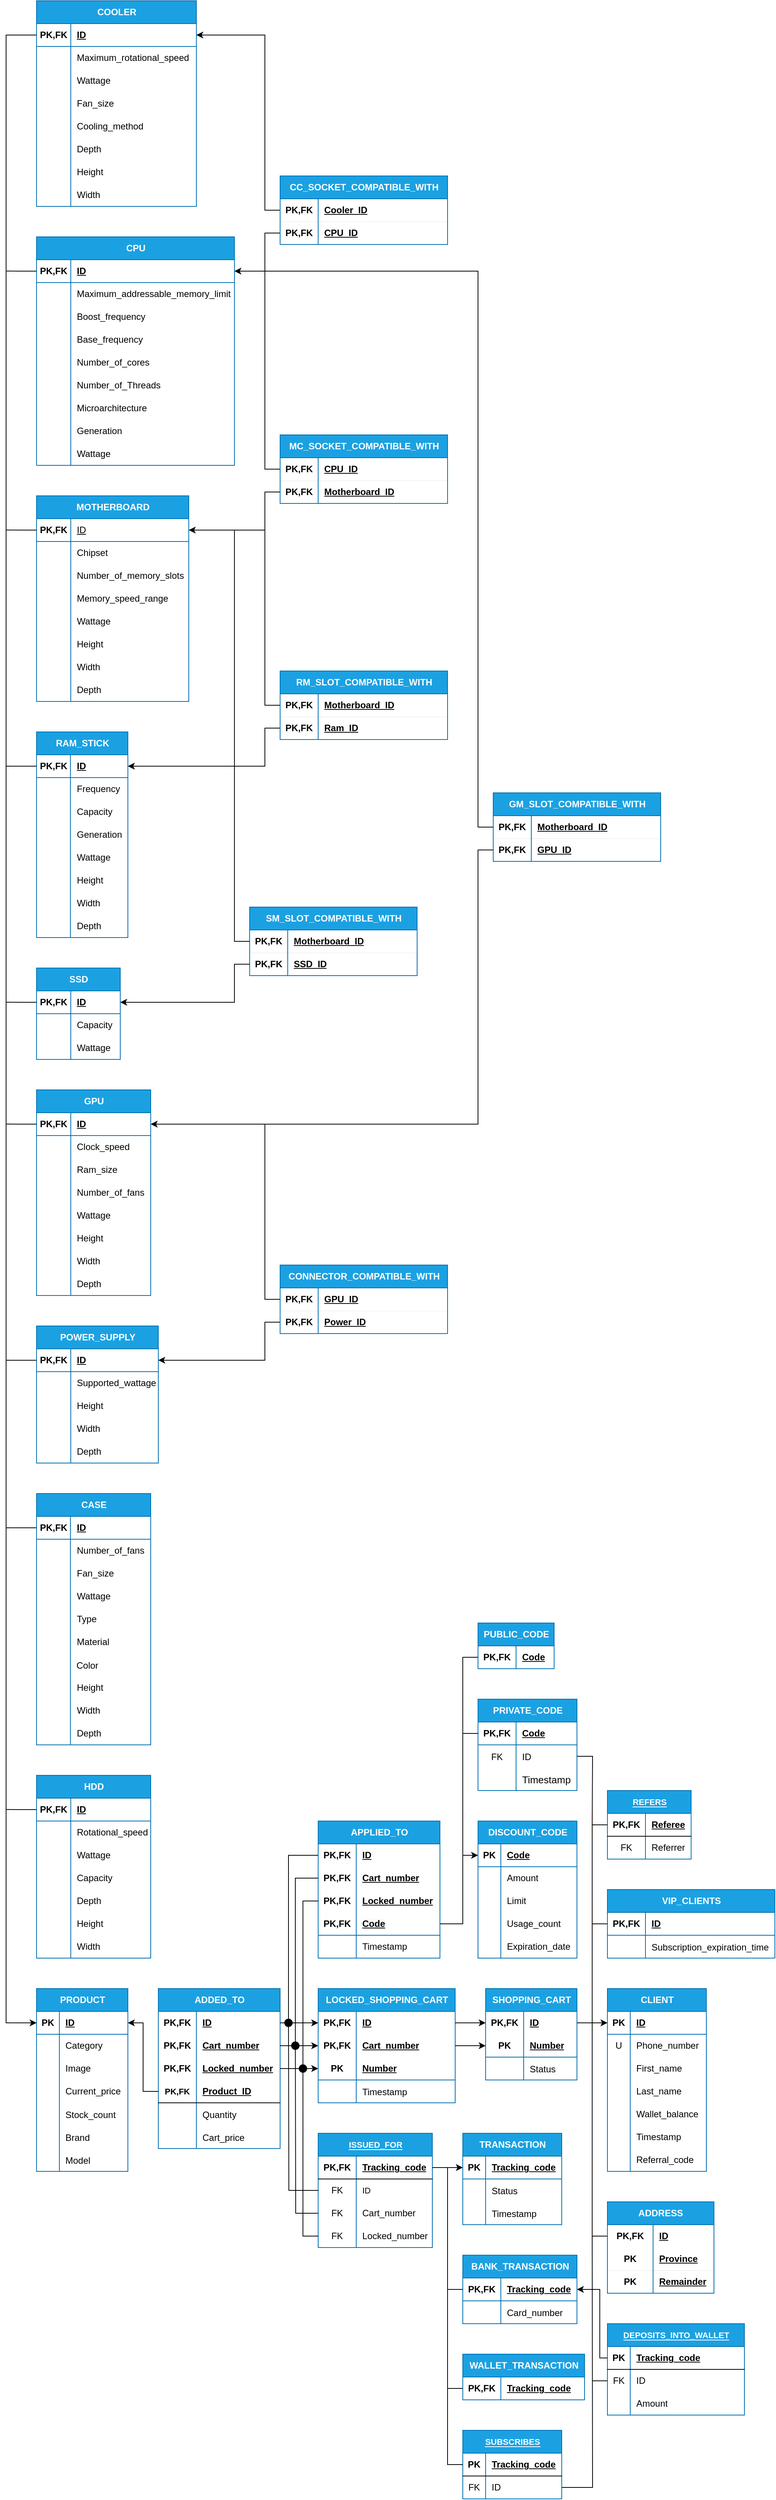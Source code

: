 <mxfile version="26.0.2">
  <diagram name="Page-1" id="7rDCZZzphUFBRkRHyXVi">
    <mxGraphModel dx="1358" dy="631" grid="1" gridSize="10" guides="1" tooltips="1" connect="1" arrows="1" fold="1" page="1" pageScale="1" pageWidth="850" pageHeight="1100" math="0" shadow="0">
      <root>
        <mxCell id="0" />
        <mxCell id="1" parent="0" />
        <mxCell id="Bi5M6DWBjcTBT47P6Fhv-20" value="HDD" style="shape=table;startSize=30;container=1;collapsible=1;childLayout=tableLayout;fixedRows=1;rowLines=0;fontStyle=1;align=center;resizeLast=1;html=1;fillColor=#1ba1e2;fontColor=#ffffff;strokeColor=#006EAF;" parent="1" vertex="1">
          <mxGeometry x="280" y="2740" width="150" height="240" as="geometry" />
        </mxCell>
        <mxCell id="Bi5M6DWBjcTBT47P6Fhv-21" value="" style="shape=tableRow;horizontal=0;startSize=0;swimlaneHead=0;swimlaneBody=0;fillColor=none;collapsible=0;dropTarget=0;points=[[0,0.5],[1,0.5]];portConstraint=eastwest;top=0;left=0;right=0;bottom=1;strokeColor=#006EAF;" parent="Bi5M6DWBjcTBT47P6Fhv-20" vertex="1">
          <mxGeometry y="30" width="150" height="30" as="geometry" />
        </mxCell>
        <mxCell id="Bi5M6DWBjcTBT47P6Fhv-22" value="PK,FK" style="shape=partialRectangle;connectable=0;fillColor=none;top=0;left=0;bottom=0;right=0;fontStyle=1;overflow=hidden;whiteSpace=wrap;html=1;" parent="Bi5M6DWBjcTBT47P6Fhv-21" vertex="1">
          <mxGeometry width="45" height="30" as="geometry">
            <mxRectangle width="45" height="30" as="alternateBounds" />
          </mxGeometry>
        </mxCell>
        <mxCell id="Bi5M6DWBjcTBT47P6Fhv-23" value="ID" style="shape=partialRectangle;connectable=0;fillColor=none;top=0;left=0;bottom=0;right=0;align=left;spacingLeft=6;fontStyle=5;overflow=hidden;whiteSpace=wrap;html=1;" parent="Bi5M6DWBjcTBT47P6Fhv-21" vertex="1">
          <mxGeometry x="45" width="105" height="30" as="geometry">
            <mxRectangle width="105" height="30" as="alternateBounds" />
          </mxGeometry>
        </mxCell>
        <mxCell id="Bi5M6DWBjcTBT47P6Fhv-24" value="" style="shape=tableRow;horizontal=0;startSize=0;swimlaneHead=0;swimlaneBody=0;fillColor=none;collapsible=0;dropTarget=0;points=[[0,0.5],[1,0.5]];portConstraint=eastwest;top=0;left=0;right=0;bottom=0;" parent="Bi5M6DWBjcTBT47P6Fhv-20" vertex="1">
          <mxGeometry y="60" width="150" height="30" as="geometry" />
        </mxCell>
        <mxCell id="Bi5M6DWBjcTBT47P6Fhv-25" value="" style="shape=partialRectangle;connectable=0;fillColor=none;top=0;left=0;bottom=0;right=0;editable=1;overflow=hidden;whiteSpace=wrap;html=1;" parent="Bi5M6DWBjcTBT47P6Fhv-24" vertex="1">
          <mxGeometry width="45" height="30" as="geometry">
            <mxRectangle width="45" height="30" as="alternateBounds" />
          </mxGeometry>
        </mxCell>
        <mxCell id="Bi5M6DWBjcTBT47P6Fhv-26" value="Rotational_speed" style="shape=partialRectangle;connectable=0;fillColor=none;top=0;left=0;bottom=0;right=0;align=left;spacingLeft=6;overflow=hidden;whiteSpace=wrap;html=1;" parent="Bi5M6DWBjcTBT47P6Fhv-24" vertex="1">
          <mxGeometry x="45" width="105" height="30" as="geometry">
            <mxRectangle width="105" height="30" as="alternateBounds" />
          </mxGeometry>
        </mxCell>
        <mxCell id="Bi5M6DWBjcTBT47P6Fhv-27" value="" style="shape=tableRow;horizontal=0;startSize=0;swimlaneHead=0;swimlaneBody=0;fillColor=none;collapsible=0;dropTarget=0;points=[[0,0.5],[1,0.5]];portConstraint=eastwest;top=0;left=0;right=0;bottom=0;" parent="Bi5M6DWBjcTBT47P6Fhv-20" vertex="1">
          <mxGeometry y="90" width="150" height="30" as="geometry" />
        </mxCell>
        <mxCell id="Bi5M6DWBjcTBT47P6Fhv-28" value="" style="shape=partialRectangle;connectable=0;fillColor=none;top=0;left=0;bottom=0;right=0;editable=1;overflow=hidden;whiteSpace=wrap;html=1;" parent="Bi5M6DWBjcTBT47P6Fhv-27" vertex="1">
          <mxGeometry width="45" height="30" as="geometry">
            <mxRectangle width="45" height="30" as="alternateBounds" />
          </mxGeometry>
        </mxCell>
        <mxCell id="Bi5M6DWBjcTBT47P6Fhv-29" value="Wattage" style="shape=partialRectangle;connectable=0;fillColor=none;top=0;left=0;bottom=0;right=0;align=left;spacingLeft=6;overflow=hidden;whiteSpace=wrap;html=1;" parent="Bi5M6DWBjcTBT47P6Fhv-27" vertex="1">
          <mxGeometry x="45" width="105" height="30" as="geometry">
            <mxRectangle width="105" height="30" as="alternateBounds" />
          </mxGeometry>
        </mxCell>
        <mxCell id="Bi5M6DWBjcTBT47P6Fhv-30" value="" style="shape=tableRow;horizontal=0;startSize=0;swimlaneHead=0;swimlaneBody=0;fillColor=none;collapsible=0;dropTarget=0;points=[[0,0.5],[1,0.5]];portConstraint=eastwest;top=0;left=0;right=0;bottom=0;" parent="Bi5M6DWBjcTBT47P6Fhv-20" vertex="1">
          <mxGeometry y="120" width="150" height="30" as="geometry" />
        </mxCell>
        <mxCell id="Bi5M6DWBjcTBT47P6Fhv-31" value="" style="shape=partialRectangle;connectable=0;fillColor=none;top=0;left=0;bottom=0;right=0;editable=1;overflow=hidden;whiteSpace=wrap;html=1;" parent="Bi5M6DWBjcTBT47P6Fhv-30" vertex="1">
          <mxGeometry width="45" height="30" as="geometry">
            <mxRectangle width="45" height="30" as="alternateBounds" />
          </mxGeometry>
        </mxCell>
        <mxCell id="Bi5M6DWBjcTBT47P6Fhv-32" value="Capacity" style="shape=partialRectangle;connectable=0;fillColor=none;top=0;left=0;bottom=0;right=0;align=left;spacingLeft=6;overflow=hidden;whiteSpace=wrap;html=1;" parent="Bi5M6DWBjcTBT47P6Fhv-30" vertex="1">
          <mxGeometry x="45" width="105" height="30" as="geometry">
            <mxRectangle width="105" height="30" as="alternateBounds" />
          </mxGeometry>
        </mxCell>
        <mxCell id="Bi5M6DWBjcTBT47P6Fhv-33" value="" style="shape=tableRow;horizontal=0;startSize=0;swimlaneHead=0;swimlaneBody=0;fillColor=none;collapsible=0;dropTarget=0;points=[[0,0.5],[1,0.5]];portConstraint=eastwest;top=0;left=0;right=0;bottom=0;" parent="Bi5M6DWBjcTBT47P6Fhv-20" vertex="1">
          <mxGeometry y="150" width="150" height="30" as="geometry" />
        </mxCell>
        <mxCell id="Bi5M6DWBjcTBT47P6Fhv-34" value="" style="shape=partialRectangle;connectable=0;fillColor=none;top=0;left=0;bottom=0;right=0;editable=1;overflow=hidden;whiteSpace=wrap;html=1;" parent="Bi5M6DWBjcTBT47P6Fhv-33" vertex="1">
          <mxGeometry width="45" height="30" as="geometry">
            <mxRectangle width="45" height="30" as="alternateBounds" />
          </mxGeometry>
        </mxCell>
        <mxCell id="Bi5M6DWBjcTBT47P6Fhv-35" value="Depth" style="shape=partialRectangle;connectable=0;fillColor=none;top=0;left=0;bottom=0;right=0;align=left;spacingLeft=6;overflow=hidden;whiteSpace=wrap;html=1;" parent="Bi5M6DWBjcTBT47P6Fhv-33" vertex="1">
          <mxGeometry x="45" width="105" height="30" as="geometry">
            <mxRectangle width="105" height="30" as="alternateBounds" />
          </mxGeometry>
        </mxCell>
        <mxCell id="Bi5M6DWBjcTBT47P6Fhv-36" value="" style="shape=tableRow;horizontal=0;startSize=0;swimlaneHead=0;swimlaneBody=0;fillColor=none;collapsible=0;dropTarget=0;points=[[0,0.5],[1,0.5]];portConstraint=eastwest;top=0;left=0;right=0;bottom=0;" parent="Bi5M6DWBjcTBT47P6Fhv-20" vertex="1">
          <mxGeometry y="180" width="150" height="30" as="geometry" />
        </mxCell>
        <mxCell id="Bi5M6DWBjcTBT47P6Fhv-37" value="" style="shape=partialRectangle;connectable=0;fillColor=none;top=0;left=0;bottom=0;right=0;editable=1;overflow=hidden;whiteSpace=wrap;html=1;" parent="Bi5M6DWBjcTBT47P6Fhv-36" vertex="1">
          <mxGeometry width="45" height="30" as="geometry">
            <mxRectangle width="45" height="30" as="alternateBounds" />
          </mxGeometry>
        </mxCell>
        <mxCell id="Bi5M6DWBjcTBT47P6Fhv-38" value="Height" style="shape=partialRectangle;connectable=0;fillColor=none;top=0;left=0;bottom=0;right=0;align=left;spacingLeft=6;overflow=hidden;whiteSpace=wrap;html=1;" parent="Bi5M6DWBjcTBT47P6Fhv-36" vertex="1">
          <mxGeometry x="45" width="105" height="30" as="geometry">
            <mxRectangle width="105" height="30" as="alternateBounds" />
          </mxGeometry>
        </mxCell>
        <mxCell id="Bi5M6DWBjcTBT47P6Fhv-39" value="" style="shape=tableRow;horizontal=0;startSize=0;swimlaneHead=0;swimlaneBody=0;fillColor=none;collapsible=0;dropTarget=0;points=[[0,0.5],[1,0.5]];portConstraint=eastwest;top=0;left=0;right=0;bottom=0;" parent="Bi5M6DWBjcTBT47P6Fhv-20" vertex="1">
          <mxGeometry y="210" width="150" height="30" as="geometry" />
        </mxCell>
        <mxCell id="Bi5M6DWBjcTBT47P6Fhv-40" value="" style="shape=partialRectangle;connectable=0;fillColor=none;top=0;left=0;bottom=0;right=0;editable=1;overflow=hidden;whiteSpace=wrap;html=1;" parent="Bi5M6DWBjcTBT47P6Fhv-39" vertex="1">
          <mxGeometry width="45" height="30" as="geometry">
            <mxRectangle width="45" height="30" as="alternateBounds" />
          </mxGeometry>
        </mxCell>
        <mxCell id="Bi5M6DWBjcTBT47P6Fhv-41" value="Width" style="shape=partialRectangle;connectable=0;fillColor=none;top=0;left=0;bottom=0;right=0;align=left;spacingLeft=6;overflow=hidden;whiteSpace=wrap;html=1;" parent="Bi5M6DWBjcTBT47P6Fhv-39" vertex="1">
          <mxGeometry x="45" width="105" height="30" as="geometry">
            <mxRectangle width="105" height="30" as="alternateBounds" />
          </mxGeometry>
        </mxCell>
        <mxCell id="Bi5M6DWBjcTBT47P6Fhv-42" value="SSD" style="shape=table;startSize=30;container=1;collapsible=1;childLayout=tableLayout;fixedRows=1;rowLines=0;fontStyle=1;align=center;resizeLast=1;html=1;fillColor=#1ba1e2;fontColor=#ffffff;strokeColor=#006EAF;" parent="1" vertex="1">
          <mxGeometry x="280" y="1680" width="110" height="120" as="geometry" />
        </mxCell>
        <mxCell id="Bi5M6DWBjcTBT47P6Fhv-43" value="" style="shape=tableRow;horizontal=0;startSize=0;swimlaneHead=0;swimlaneBody=0;fillColor=none;collapsible=0;dropTarget=0;points=[[0,0.5],[1,0.5]];portConstraint=eastwest;top=0;left=0;right=0;bottom=1;strokeColor=#006EAF;" parent="Bi5M6DWBjcTBT47P6Fhv-42" vertex="1">
          <mxGeometry y="30" width="110" height="30" as="geometry" />
        </mxCell>
        <mxCell id="Bi5M6DWBjcTBT47P6Fhv-44" value="PK,FK" style="shape=partialRectangle;connectable=0;fillColor=none;top=0;left=0;bottom=0;right=0;fontStyle=1;overflow=hidden;whiteSpace=wrap;html=1;" parent="Bi5M6DWBjcTBT47P6Fhv-43" vertex="1">
          <mxGeometry width="45" height="30" as="geometry">
            <mxRectangle width="45" height="30" as="alternateBounds" />
          </mxGeometry>
        </mxCell>
        <mxCell id="Bi5M6DWBjcTBT47P6Fhv-45" value="ID" style="shape=partialRectangle;connectable=0;fillColor=none;top=0;left=0;bottom=0;right=0;align=left;spacingLeft=6;fontStyle=5;overflow=hidden;whiteSpace=wrap;html=1;" parent="Bi5M6DWBjcTBT47P6Fhv-43" vertex="1">
          <mxGeometry x="45" width="65" height="30" as="geometry">
            <mxRectangle width="65" height="30" as="alternateBounds" />
          </mxGeometry>
        </mxCell>
        <mxCell id="Bi5M6DWBjcTBT47P6Fhv-46" value="" style="shape=tableRow;horizontal=0;startSize=0;swimlaneHead=0;swimlaneBody=0;fillColor=none;collapsible=0;dropTarget=0;points=[[0,0.5],[1,0.5]];portConstraint=eastwest;top=0;left=0;right=0;bottom=0;" parent="Bi5M6DWBjcTBT47P6Fhv-42" vertex="1">
          <mxGeometry y="60" width="110" height="30" as="geometry" />
        </mxCell>
        <mxCell id="Bi5M6DWBjcTBT47P6Fhv-47" value="" style="shape=partialRectangle;connectable=0;fillColor=none;top=0;left=0;bottom=0;right=0;editable=1;overflow=hidden;whiteSpace=wrap;html=1;" parent="Bi5M6DWBjcTBT47P6Fhv-46" vertex="1">
          <mxGeometry width="45" height="30" as="geometry">
            <mxRectangle width="45" height="30" as="alternateBounds" />
          </mxGeometry>
        </mxCell>
        <mxCell id="Bi5M6DWBjcTBT47P6Fhv-48" value="Capacity" style="shape=partialRectangle;connectable=0;fillColor=none;top=0;left=0;bottom=0;right=0;align=left;spacingLeft=6;overflow=hidden;whiteSpace=wrap;html=1;" parent="Bi5M6DWBjcTBT47P6Fhv-46" vertex="1">
          <mxGeometry x="45" width="65" height="30" as="geometry">
            <mxRectangle width="65" height="30" as="alternateBounds" />
          </mxGeometry>
        </mxCell>
        <mxCell id="Bi5M6DWBjcTBT47P6Fhv-49" value="" style="shape=tableRow;horizontal=0;startSize=0;swimlaneHead=0;swimlaneBody=0;fillColor=none;collapsible=0;dropTarget=0;points=[[0,0.5],[1,0.5]];portConstraint=eastwest;top=0;left=0;right=0;bottom=0;" parent="Bi5M6DWBjcTBT47P6Fhv-42" vertex="1">
          <mxGeometry y="90" width="110" height="30" as="geometry" />
        </mxCell>
        <mxCell id="Bi5M6DWBjcTBT47P6Fhv-50" value="" style="shape=partialRectangle;connectable=0;fillColor=none;top=0;left=0;bottom=0;right=0;editable=1;overflow=hidden;whiteSpace=wrap;html=1;" parent="Bi5M6DWBjcTBT47P6Fhv-49" vertex="1">
          <mxGeometry width="45" height="30" as="geometry">
            <mxRectangle width="45" height="30" as="alternateBounds" />
          </mxGeometry>
        </mxCell>
        <mxCell id="Bi5M6DWBjcTBT47P6Fhv-51" value="Wattage" style="shape=partialRectangle;connectable=0;fillColor=none;top=0;left=0;bottom=0;right=0;align=left;spacingLeft=6;overflow=hidden;whiteSpace=wrap;html=1;" parent="Bi5M6DWBjcTBT47P6Fhv-49" vertex="1">
          <mxGeometry x="45" width="65" height="30" as="geometry">
            <mxRectangle width="65" height="30" as="alternateBounds" />
          </mxGeometry>
        </mxCell>
        <mxCell id="Bi5M6DWBjcTBT47P6Fhv-56" value="COOLER" style="shape=table;startSize=30;container=1;collapsible=1;childLayout=tableLayout;fixedRows=1;rowLines=0;fontStyle=1;align=center;resizeLast=1;html=1;fillColor=#1ba1e2;strokeColor=#006EAF;fontColor=#ffffff;" parent="1" vertex="1">
          <mxGeometry x="280" y="410" width="210" height="270" as="geometry" />
        </mxCell>
        <mxCell id="Bi5M6DWBjcTBT47P6Fhv-57" value="" style="shape=tableRow;horizontal=0;startSize=0;swimlaneHead=0;swimlaneBody=0;fillColor=none;collapsible=0;dropTarget=0;points=[[0,0.5],[1,0.5]];portConstraint=eastwest;top=0;left=0;right=0;bottom=1;strokeColor=#006EAF;" parent="Bi5M6DWBjcTBT47P6Fhv-56" vertex="1">
          <mxGeometry y="30" width="210" height="30" as="geometry" />
        </mxCell>
        <mxCell id="Bi5M6DWBjcTBT47P6Fhv-58" value="PK,FK" style="shape=partialRectangle;connectable=0;fillColor=none;top=0;left=0;bottom=0;right=0;fontStyle=1;overflow=hidden;whiteSpace=wrap;html=1;" parent="Bi5M6DWBjcTBT47P6Fhv-57" vertex="1">
          <mxGeometry width="45" height="30" as="geometry">
            <mxRectangle width="45" height="30" as="alternateBounds" />
          </mxGeometry>
        </mxCell>
        <mxCell id="Bi5M6DWBjcTBT47P6Fhv-59" value="ID" style="shape=partialRectangle;connectable=0;fillColor=none;top=0;left=0;bottom=0;right=0;align=left;spacingLeft=6;fontStyle=5;overflow=hidden;whiteSpace=wrap;html=1;" parent="Bi5M6DWBjcTBT47P6Fhv-57" vertex="1">
          <mxGeometry x="45" width="165" height="30" as="geometry">
            <mxRectangle width="165" height="30" as="alternateBounds" />
          </mxGeometry>
        </mxCell>
        <mxCell id="Bi5M6DWBjcTBT47P6Fhv-60" value="" style="shape=tableRow;horizontal=0;startSize=0;swimlaneHead=0;swimlaneBody=0;fillColor=none;collapsible=0;dropTarget=0;points=[[0,0.5],[1,0.5]];portConstraint=eastwest;top=0;left=0;right=0;bottom=0;" parent="Bi5M6DWBjcTBT47P6Fhv-56" vertex="1">
          <mxGeometry y="60" width="210" height="30" as="geometry" />
        </mxCell>
        <mxCell id="Bi5M6DWBjcTBT47P6Fhv-61" value="" style="shape=partialRectangle;connectable=0;fillColor=none;top=0;left=0;bottom=0;right=0;editable=1;overflow=hidden;whiteSpace=wrap;html=1;" parent="Bi5M6DWBjcTBT47P6Fhv-60" vertex="1">
          <mxGeometry width="45" height="30" as="geometry">
            <mxRectangle width="45" height="30" as="alternateBounds" />
          </mxGeometry>
        </mxCell>
        <mxCell id="Bi5M6DWBjcTBT47P6Fhv-62" value="&lt;font&gt;&lt;span style=&quot;text-wrap-mode: nowrap;&quot;&gt;Maximum_rotational_speed&lt;/span&gt;&lt;/font&gt;" style="shape=partialRectangle;connectable=0;fillColor=none;top=0;left=0;bottom=0;right=0;align=left;spacingLeft=6;overflow=hidden;whiteSpace=wrap;html=1;" parent="Bi5M6DWBjcTBT47P6Fhv-60" vertex="1">
          <mxGeometry x="45" width="165" height="30" as="geometry">
            <mxRectangle width="165" height="30" as="alternateBounds" />
          </mxGeometry>
        </mxCell>
        <mxCell id="Bi5M6DWBjcTBT47P6Fhv-63" value="" style="shape=tableRow;horizontal=0;startSize=0;swimlaneHead=0;swimlaneBody=0;fillColor=none;collapsible=0;dropTarget=0;points=[[0,0.5],[1,0.5]];portConstraint=eastwest;top=0;left=0;right=0;bottom=0;" parent="Bi5M6DWBjcTBT47P6Fhv-56" vertex="1">
          <mxGeometry y="90" width="210" height="30" as="geometry" />
        </mxCell>
        <mxCell id="Bi5M6DWBjcTBT47P6Fhv-64" value="" style="shape=partialRectangle;connectable=0;fillColor=none;top=0;left=0;bottom=0;right=0;editable=1;overflow=hidden;whiteSpace=wrap;html=1;" parent="Bi5M6DWBjcTBT47P6Fhv-63" vertex="1">
          <mxGeometry width="45" height="30" as="geometry">
            <mxRectangle width="45" height="30" as="alternateBounds" />
          </mxGeometry>
        </mxCell>
        <mxCell id="Bi5M6DWBjcTBT47P6Fhv-65" value="&lt;font&gt;&lt;span style=&quot;text-wrap-mode: nowrap;&quot;&gt;Wattage&lt;/span&gt;&lt;/font&gt;" style="shape=partialRectangle;connectable=0;fillColor=none;top=0;left=0;bottom=0;right=0;align=left;spacingLeft=6;overflow=hidden;whiteSpace=wrap;html=1;" parent="Bi5M6DWBjcTBT47P6Fhv-63" vertex="1">
          <mxGeometry x="45" width="165" height="30" as="geometry">
            <mxRectangle width="165" height="30" as="alternateBounds" />
          </mxGeometry>
        </mxCell>
        <mxCell id="Bi5M6DWBjcTBT47P6Fhv-66" value="" style="shape=tableRow;horizontal=0;startSize=0;swimlaneHead=0;swimlaneBody=0;fillColor=none;collapsible=0;dropTarget=0;points=[[0,0.5],[1,0.5]];portConstraint=eastwest;top=0;left=0;right=0;bottom=0;" parent="Bi5M6DWBjcTBT47P6Fhv-56" vertex="1">
          <mxGeometry y="120" width="210" height="30" as="geometry" />
        </mxCell>
        <mxCell id="Bi5M6DWBjcTBT47P6Fhv-67" value="" style="shape=partialRectangle;connectable=0;fillColor=none;top=0;left=0;bottom=0;right=0;editable=1;overflow=hidden;whiteSpace=wrap;html=1;" parent="Bi5M6DWBjcTBT47P6Fhv-66" vertex="1">
          <mxGeometry width="45" height="30" as="geometry">
            <mxRectangle width="45" height="30" as="alternateBounds" />
          </mxGeometry>
        </mxCell>
        <mxCell id="Bi5M6DWBjcTBT47P6Fhv-68" value="&lt;font&gt;&lt;span style=&quot;text-wrap-mode: nowrap;&quot;&gt;Fan_size&lt;/span&gt;&lt;/font&gt;" style="shape=partialRectangle;connectable=0;fillColor=none;top=0;left=0;bottom=0;right=0;align=left;spacingLeft=6;overflow=hidden;whiteSpace=wrap;html=1;" parent="Bi5M6DWBjcTBT47P6Fhv-66" vertex="1">
          <mxGeometry x="45" width="165" height="30" as="geometry">
            <mxRectangle width="165" height="30" as="alternateBounds" />
          </mxGeometry>
        </mxCell>
        <mxCell id="Bi5M6DWBjcTBT47P6Fhv-70" value="" style="shape=tableRow;horizontal=0;startSize=0;swimlaneHead=0;swimlaneBody=0;fillColor=none;collapsible=0;dropTarget=0;points=[[0,0.5],[1,0.5]];portConstraint=eastwest;top=0;left=0;right=0;bottom=0;" parent="Bi5M6DWBjcTBT47P6Fhv-56" vertex="1">
          <mxGeometry y="150" width="210" height="30" as="geometry" />
        </mxCell>
        <mxCell id="Bi5M6DWBjcTBT47P6Fhv-71" value="" style="shape=partialRectangle;connectable=0;fillColor=none;top=0;left=0;bottom=0;right=0;editable=1;overflow=hidden;whiteSpace=wrap;html=1;" parent="Bi5M6DWBjcTBT47P6Fhv-70" vertex="1">
          <mxGeometry width="45" height="30" as="geometry">
            <mxRectangle width="45" height="30" as="alternateBounds" />
          </mxGeometry>
        </mxCell>
        <mxCell id="Bi5M6DWBjcTBT47P6Fhv-72" value="&lt;font&gt;&lt;span style=&quot;text-wrap-mode: nowrap;&quot;&gt;Cooling_method&lt;/span&gt;&lt;/font&gt;" style="shape=partialRectangle;connectable=0;fillColor=none;top=0;left=0;bottom=0;right=0;align=left;spacingLeft=6;overflow=hidden;whiteSpace=wrap;html=1;" parent="Bi5M6DWBjcTBT47P6Fhv-70" vertex="1">
          <mxGeometry x="45" width="165" height="30" as="geometry">
            <mxRectangle width="165" height="30" as="alternateBounds" />
          </mxGeometry>
        </mxCell>
        <mxCell id="Bi5M6DWBjcTBT47P6Fhv-73" value="" style="shape=tableRow;horizontal=0;startSize=0;swimlaneHead=0;swimlaneBody=0;fillColor=none;collapsible=0;dropTarget=0;points=[[0,0.5],[1,0.5]];portConstraint=eastwest;top=0;left=0;right=0;bottom=0;" parent="Bi5M6DWBjcTBT47P6Fhv-56" vertex="1">
          <mxGeometry y="180" width="210" height="30" as="geometry" />
        </mxCell>
        <mxCell id="Bi5M6DWBjcTBT47P6Fhv-74" value="" style="shape=partialRectangle;connectable=0;fillColor=none;top=0;left=0;bottom=0;right=0;editable=1;overflow=hidden;whiteSpace=wrap;html=1;" parent="Bi5M6DWBjcTBT47P6Fhv-73" vertex="1">
          <mxGeometry width="45" height="30" as="geometry">
            <mxRectangle width="45" height="30" as="alternateBounds" />
          </mxGeometry>
        </mxCell>
        <mxCell id="Bi5M6DWBjcTBT47P6Fhv-75" value="&lt;font&gt;&lt;span style=&quot;text-wrap-mode: nowrap;&quot;&gt;Depth&lt;/span&gt;&lt;/font&gt;" style="shape=partialRectangle;connectable=0;fillColor=none;top=0;left=0;bottom=0;right=0;align=left;spacingLeft=6;overflow=hidden;whiteSpace=wrap;html=1;" parent="Bi5M6DWBjcTBT47P6Fhv-73" vertex="1">
          <mxGeometry x="45" width="165" height="30" as="geometry">
            <mxRectangle width="165" height="30" as="alternateBounds" />
          </mxGeometry>
        </mxCell>
        <mxCell id="Bi5M6DWBjcTBT47P6Fhv-76" value="" style="shape=tableRow;horizontal=0;startSize=0;swimlaneHead=0;swimlaneBody=0;fillColor=none;collapsible=0;dropTarget=0;points=[[0,0.5],[1,0.5]];portConstraint=eastwest;top=0;left=0;right=0;bottom=0;" parent="Bi5M6DWBjcTBT47P6Fhv-56" vertex="1">
          <mxGeometry y="210" width="210" height="30" as="geometry" />
        </mxCell>
        <mxCell id="Bi5M6DWBjcTBT47P6Fhv-77" value="" style="shape=partialRectangle;connectable=0;fillColor=none;top=0;left=0;bottom=0;right=0;editable=1;overflow=hidden;whiteSpace=wrap;html=1;" parent="Bi5M6DWBjcTBT47P6Fhv-76" vertex="1">
          <mxGeometry width="45" height="30" as="geometry">
            <mxRectangle width="45" height="30" as="alternateBounds" />
          </mxGeometry>
        </mxCell>
        <mxCell id="Bi5M6DWBjcTBT47P6Fhv-78" value="&lt;font&gt;&lt;span style=&quot;text-wrap-mode: nowrap;&quot;&gt;Height&lt;/span&gt;&lt;/font&gt;" style="shape=partialRectangle;connectable=0;fillColor=none;top=0;left=0;bottom=0;right=0;align=left;spacingLeft=6;overflow=hidden;whiteSpace=wrap;html=1;" parent="Bi5M6DWBjcTBT47P6Fhv-76" vertex="1">
          <mxGeometry x="45" width="165" height="30" as="geometry">
            <mxRectangle width="165" height="30" as="alternateBounds" />
          </mxGeometry>
        </mxCell>
        <mxCell id="Bi5M6DWBjcTBT47P6Fhv-79" value="" style="shape=tableRow;horizontal=0;startSize=0;swimlaneHead=0;swimlaneBody=0;fillColor=none;collapsible=0;dropTarget=0;points=[[0,0.5],[1,0.5]];portConstraint=eastwest;top=0;left=0;right=0;bottom=0;" parent="Bi5M6DWBjcTBT47P6Fhv-56" vertex="1">
          <mxGeometry y="240" width="210" height="30" as="geometry" />
        </mxCell>
        <mxCell id="Bi5M6DWBjcTBT47P6Fhv-80" value="" style="shape=partialRectangle;connectable=0;fillColor=none;top=0;left=0;bottom=0;right=0;editable=1;overflow=hidden;whiteSpace=wrap;html=1;" parent="Bi5M6DWBjcTBT47P6Fhv-79" vertex="1">
          <mxGeometry width="45" height="30" as="geometry">
            <mxRectangle width="45" height="30" as="alternateBounds" />
          </mxGeometry>
        </mxCell>
        <mxCell id="Bi5M6DWBjcTBT47P6Fhv-81" value="&lt;font&gt;&lt;span style=&quot;text-wrap-mode: nowrap;&quot;&gt;Width&lt;/span&gt;&lt;/font&gt;" style="shape=partialRectangle;connectable=0;fillColor=none;top=0;left=0;bottom=0;right=0;align=left;spacingLeft=6;overflow=hidden;whiteSpace=wrap;html=1;" parent="Bi5M6DWBjcTBT47P6Fhv-79" vertex="1">
          <mxGeometry x="45" width="165" height="30" as="geometry">
            <mxRectangle width="165" height="30" as="alternateBounds" />
          </mxGeometry>
        </mxCell>
        <mxCell id="Bi5M6DWBjcTBT47P6Fhv-82" value="CPU" style="shape=table;startSize=30;container=1;collapsible=1;childLayout=tableLayout;fixedRows=1;rowLines=0;fontStyle=1;align=center;resizeLast=1;html=1;fillColor=#1ba1e2;strokeColor=#006EAF;fontColor=#ffffff;" parent="1" vertex="1">
          <mxGeometry x="280" y="720" width="260" height="300" as="geometry" />
        </mxCell>
        <mxCell id="Bi5M6DWBjcTBT47P6Fhv-83" value="" style="shape=tableRow;horizontal=0;startSize=0;swimlaneHead=0;swimlaneBody=0;fillColor=none;collapsible=0;dropTarget=0;points=[[0,0.5],[1,0.5]];portConstraint=eastwest;top=0;left=0;right=0;bottom=1;strokeColor=#006EAF;" parent="Bi5M6DWBjcTBT47P6Fhv-82" vertex="1">
          <mxGeometry y="30" width="260" height="30" as="geometry" />
        </mxCell>
        <mxCell id="Bi5M6DWBjcTBT47P6Fhv-84" value="PK,FK" style="shape=partialRectangle;connectable=0;fillColor=none;top=0;left=0;bottom=0;right=0;fontStyle=1;overflow=hidden;whiteSpace=wrap;html=1;" parent="Bi5M6DWBjcTBT47P6Fhv-83" vertex="1">
          <mxGeometry width="45" height="30" as="geometry">
            <mxRectangle width="45" height="30" as="alternateBounds" />
          </mxGeometry>
        </mxCell>
        <mxCell id="Bi5M6DWBjcTBT47P6Fhv-85" value="ID" style="shape=partialRectangle;connectable=0;fillColor=none;top=0;left=0;bottom=0;right=0;align=left;spacingLeft=6;fontStyle=5;overflow=hidden;whiteSpace=wrap;html=1;" parent="Bi5M6DWBjcTBT47P6Fhv-83" vertex="1">
          <mxGeometry x="45" width="215" height="30" as="geometry">
            <mxRectangle width="215" height="30" as="alternateBounds" />
          </mxGeometry>
        </mxCell>
        <mxCell id="Bi5M6DWBjcTBT47P6Fhv-86" value="" style="shape=tableRow;horizontal=0;startSize=0;swimlaneHead=0;swimlaneBody=0;fillColor=none;collapsible=0;dropTarget=0;points=[[0,0.5],[1,0.5]];portConstraint=eastwest;top=0;left=0;right=0;bottom=0;" parent="Bi5M6DWBjcTBT47P6Fhv-82" vertex="1">
          <mxGeometry y="60" width="260" height="30" as="geometry" />
        </mxCell>
        <mxCell id="Bi5M6DWBjcTBT47P6Fhv-87" value="" style="shape=partialRectangle;connectable=0;fillColor=none;top=0;left=0;bottom=0;right=0;editable=1;overflow=hidden;whiteSpace=wrap;html=1;" parent="Bi5M6DWBjcTBT47P6Fhv-86" vertex="1">
          <mxGeometry width="45" height="30" as="geometry">
            <mxRectangle width="45" height="30" as="alternateBounds" />
          </mxGeometry>
        </mxCell>
        <mxCell id="Bi5M6DWBjcTBT47P6Fhv-88" value="&lt;font&gt;Maximum_addressable_memory_limit&lt;/font&gt;" style="shape=partialRectangle;connectable=0;fillColor=none;top=0;left=0;bottom=0;right=0;align=left;spacingLeft=6;overflow=hidden;whiteSpace=wrap;html=1;" parent="Bi5M6DWBjcTBT47P6Fhv-86" vertex="1">
          <mxGeometry x="45" width="215" height="30" as="geometry">
            <mxRectangle width="215" height="30" as="alternateBounds" />
          </mxGeometry>
        </mxCell>
        <mxCell id="Bi5M6DWBjcTBT47P6Fhv-89" value="" style="shape=tableRow;horizontal=0;startSize=0;swimlaneHead=0;swimlaneBody=0;fillColor=none;collapsible=0;dropTarget=0;points=[[0,0.5],[1,0.5]];portConstraint=eastwest;top=0;left=0;right=0;bottom=0;" parent="Bi5M6DWBjcTBT47P6Fhv-82" vertex="1">
          <mxGeometry y="90" width="260" height="30" as="geometry" />
        </mxCell>
        <mxCell id="Bi5M6DWBjcTBT47P6Fhv-90" value="" style="shape=partialRectangle;connectable=0;fillColor=none;top=0;left=0;bottom=0;right=0;editable=1;overflow=hidden;whiteSpace=wrap;html=1;" parent="Bi5M6DWBjcTBT47P6Fhv-89" vertex="1">
          <mxGeometry width="45" height="30" as="geometry">
            <mxRectangle width="45" height="30" as="alternateBounds" />
          </mxGeometry>
        </mxCell>
        <mxCell id="Bi5M6DWBjcTBT47P6Fhv-91" value="&lt;font&gt;&lt;span style=&quot;text-wrap-mode: nowrap;&quot;&gt;Boost_frequency&lt;/span&gt;&lt;/font&gt;" style="shape=partialRectangle;connectable=0;fillColor=none;top=0;left=0;bottom=0;right=0;align=left;spacingLeft=6;overflow=hidden;whiteSpace=wrap;html=1;" parent="Bi5M6DWBjcTBT47P6Fhv-89" vertex="1">
          <mxGeometry x="45" width="215" height="30" as="geometry">
            <mxRectangle width="215" height="30" as="alternateBounds" />
          </mxGeometry>
        </mxCell>
        <mxCell id="Bi5M6DWBjcTBT47P6Fhv-92" value="" style="shape=tableRow;horizontal=0;startSize=0;swimlaneHead=0;swimlaneBody=0;fillColor=none;collapsible=0;dropTarget=0;points=[[0,0.5],[1,0.5]];portConstraint=eastwest;top=0;left=0;right=0;bottom=0;" parent="Bi5M6DWBjcTBT47P6Fhv-82" vertex="1">
          <mxGeometry y="120" width="260" height="30" as="geometry" />
        </mxCell>
        <mxCell id="Bi5M6DWBjcTBT47P6Fhv-93" value="" style="shape=partialRectangle;connectable=0;fillColor=none;top=0;left=0;bottom=0;right=0;editable=1;overflow=hidden;whiteSpace=wrap;html=1;" parent="Bi5M6DWBjcTBT47P6Fhv-92" vertex="1">
          <mxGeometry width="45" height="30" as="geometry">
            <mxRectangle width="45" height="30" as="alternateBounds" />
          </mxGeometry>
        </mxCell>
        <mxCell id="Bi5M6DWBjcTBT47P6Fhv-94" value="&lt;font&gt;&lt;span style=&quot;text-wrap-mode: nowrap;&quot;&gt;Base_frequency&lt;/span&gt;&lt;/font&gt;" style="shape=partialRectangle;connectable=0;fillColor=none;top=0;left=0;bottom=0;right=0;align=left;spacingLeft=6;overflow=hidden;whiteSpace=wrap;html=1;" parent="Bi5M6DWBjcTBT47P6Fhv-92" vertex="1">
          <mxGeometry x="45" width="215" height="30" as="geometry">
            <mxRectangle width="215" height="30" as="alternateBounds" />
          </mxGeometry>
        </mxCell>
        <mxCell id="Bi5M6DWBjcTBT47P6Fhv-97" value="" style="shape=tableRow;horizontal=0;startSize=0;swimlaneHead=0;swimlaneBody=0;fillColor=none;collapsible=0;dropTarget=0;points=[[0,0.5],[1,0.5]];portConstraint=eastwest;top=0;left=0;right=0;bottom=0;" parent="Bi5M6DWBjcTBT47P6Fhv-82" vertex="1">
          <mxGeometry y="150" width="260" height="30" as="geometry" />
        </mxCell>
        <mxCell id="Bi5M6DWBjcTBT47P6Fhv-98" value="" style="shape=partialRectangle;connectable=0;fillColor=none;top=0;left=0;bottom=0;right=0;editable=1;overflow=hidden;whiteSpace=wrap;html=1;" parent="Bi5M6DWBjcTBT47P6Fhv-97" vertex="1">
          <mxGeometry width="45" height="30" as="geometry">
            <mxRectangle width="45" height="30" as="alternateBounds" />
          </mxGeometry>
        </mxCell>
        <mxCell id="Bi5M6DWBjcTBT47P6Fhv-99" value="&lt;font&gt;&lt;span style=&quot;text-wrap-mode: nowrap;&quot;&gt;Number_of_cores&lt;/span&gt;&lt;/font&gt;" style="shape=partialRectangle;connectable=0;fillColor=none;top=0;left=0;bottom=0;right=0;align=left;spacingLeft=6;overflow=hidden;whiteSpace=wrap;html=1;" parent="Bi5M6DWBjcTBT47P6Fhv-97" vertex="1">
          <mxGeometry x="45" width="215" height="30" as="geometry">
            <mxRectangle width="215" height="30" as="alternateBounds" />
          </mxGeometry>
        </mxCell>
        <mxCell id="Bi5M6DWBjcTBT47P6Fhv-100" value="" style="shape=tableRow;horizontal=0;startSize=0;swimlaneHead=0;swimlaneBody=0;fillColor=none;collapsible=0;dropTarget=0;points=[[0,0.5],[1,0.5]];portConstraint=eastwest;top=0;left=0;right=0;bottom=0;" parent="Bi5M6DWBjcTBT47P6Fhv-82" vertex="1">
          <mxGeometry y="180" width="260" height="30" as="geometry" />
        </mxCell>
        <mxCell id="Bi5M6DWBjcTBT47P6Fhv-101" value="" style="shape=partialRectangle;connectable=0;fillColor=none;top=0;left=0;bottom=0;right=0;editable=1;overflow=hidden;whiteSpace=wrap;html=1;" parent="Bi5M6DWBjcTBT47P6Fhv-100" vertex="1">
          <mxGeometry width="45" height="30" as="geometry">
            <mxRectangle width="45" height="30" as="alternateBounds" />
          </mxGeometry>
        </mxCell>
        <mxCell id="Bi5M6DWBjcTBT47P6Fhv-102" value="&lt;font&gt;&lt;span style=&quot;text-wrap-mode: nowrap;&quot;&gt;Number_of_Threads&lt;/span&gt;&lt;/font&gt;" style="shape=partialRectangle;connectable=0;fillColor=none;top=0;left=0;bottom=0;right=0;align=left;spacingLeft=6;overflow=hidden;whiteSpace=wrap;html=1;" parent="Bi5M6DWBjcTBT47P6Fhv-100" vertex="1">
          <mxGeometry x="45" width="215" height="30" as="geometry">
            <mxRectangle width="215" height="30" as="alternateBounds" />
          </mxGeometry>
        </mxCell>
        <mxCell id="Bi5M6DWBjcTBT47P6Fhv-103" value="" style="shape=tableRow;horizontal=0;startSize=0;swimlaneHead=0;swimlaneBody=0;fillColor=none;collapsible=0;dropTarget=0;points=[[0,0.5],[1,0.5]];portConstraint=eastwest;top=0;left=0;right=0;bottom=0;" parent="Bi5M6DWBjcTBT47P6Fhv-82" vertex="1">
          <mxGeometry y="210" width="260" height="30" as="geometry" />
        </mxCell>
        <mxCell id="Bi5M6DWBjcTBT47P6Fhv-104" value="" style="shape=partialRectangle;connectable=0;fillColor=none;top=0;left=0;bottom=0;right=0;editable=1;overflow=hidden;whiteSpace=wrap;html=1;" parent="Bi5M6DWBjcTBT47P6Fhv-103" vertex="1">
          <mxGeometry width="45" height="30" as="geometry">
            <mxRectangle width="45" height="30" as="alternateBounds" />
          </mxGeometry>
        </mxCell>
        <mxCell id="Bi5M6DWBjcTBT47P6Fhv-105" value="&lt;font&gt;&lt;span style=&quot;text-wrap-mode: nowrap;&quot;&gt;Microarchitecture&lt;/span&gt;&lt;/font&gt;" style="shape=partialRectangle;connectable=0;fillColor=none;top=0;left=0;bottom=0;right=0;align=left;spacingLeft=6;overflow=hidden;whiteSpace=wrap;html=1;" parent="Bi5M6DWBjcTBT47P6Fhv-103" vertex="1">
          <mxGeometry x="45" width="215" height="30" as="geometry">
            <mxRectangle width="215" height="30" as="alternateBounds" />
          </mxGeometry>
        </mxCell>
        <mxCell id="Bi5M6DWBjcTBT47P6Fhv-106" value="" style="shape=tableRow;horizontal=0;startSize=0;swimlaneHead=0;swimlaneBody=0;fillColor=none;collapsible=0;dropTarget=0;points=[[0,0.5],[1,0.5]];portConstraint=eastwest;top=0;left=0;right=0;bottom=0;" parent="Bi5M6DWBjcTBT47P6Fhv-82" vertex="1">
          <mxGeometry y="240" width="260" height="30" as="geometry" />
        </mxCell>
        <mxCell id="Bi5M6DWBjcTBT47P6Fhv-107" value="" style="shape=partialRectangle;connectable=0;fillColor=none;top=0;left=0;bottom=0;right=0;editable=1;overflow=hidden;whiteSpace=wrap;html=1;" parent="Bi5M6DWBjcTBT47P6Fhv-106" vertex="1">
          <mxGeometry width="45" height="30" as="geometry">
            <mxRectangle width="45" height="30" as="alternateBounds" />
          </mxGeometry>
        </mxCell>
        <mxCell id="Bi5M6DWBjcTBT47P6Fhv-108" value="&lt;font&gt;&lt;span style=&quot;text-wrap-mode: nowrap;&quot;&gt;Generation&lt;/span&gt;&lt;/font&gt;" style="shape=partialRectangle;connectable=0;fillColor=none;top=0;left=0;bottom=0;right=0;align=left;spacingLeft=6;overflow=hidden;whiteSpace=wrap;html=1;" parent="Bi5M6DWBjcTBT47P6Fhv-106" vertex="1">
          <mxGeometry x="45" width="215" height="30" as="geometry">
            <mxRectangle width="215" height="30" as="alternateBounds" />
          </mxGeometry>
        </mxCell>
        <mxCell id="Bi5M6DWBjcTBT47P6Fhv-109" value="" style="shape=tableRow;horizontal=0;startSize=0;swimlaneHead=0;swimlaneBody=0;fillColor=none;collapsible=0;dropTarget=0;points=[[0,0.5],[1,0.5]];portConstraint=eastwest;top=0;left=0;right=0;bottom=0;" parent="Bi5M6DWBjcTBT47P6Fhv-82" vertex="1">
          <mxGeometry y="270" width="260" height="30" as="geometry" />
        </mxCell>
        <mxCell id="Bi5M6DWBjcTBT47P6Fhv-110" value="" style="shape=partialRectangle;connectable=0;fillColor=none;top=0;left=0;bottom=0;right=0;editable=1;overflow=hidden;whiteSpace=wrap;html=1;" parent="Bi5M6DWBjcTBT47P6Fhv-109" vertex="1">
          <mxGeometry width="45" height="30" as="geometry">
            <mxRectangle width="45" height="30" as="alternateBounds" />
          </mxGeometry>
        </mxCell>
        <mxCell id="Bi5M6DWBjcTBT47P6Fhv-111" value="&lt;font&gt;&lt;span style=&quot;text-wrap-mode: nowrap;&quot;&gt;Wattage&lt;/span&gt;&lt;/font&gt;" style="shape=partialRectangle;connectable=0;fillColor=none;top=0;left=0;bottom=0;right=0;align=left;spacingLeft=6;overflow=hidden;whiteSpace=wrap;html=1;" parent="Bi5M6DWBjcTBT47P6Fhv-109" vertex="1">
          <mxGeometry x="45" width="215" height="30" as="geometry">
            <mxRectangle width="215" height="30" as="alternateBounds" />
          </mxGeometry>
        </mxCell>
        <mxCell id="Bi5M6DWBjcTBT47P6Fhv-112" value="POWER_SUPPLY" style="shape=table;startSize=30;container=1;collapsible=1;childLayout=tableLayout;fixedRows=1;rowLines=0;fontStyle=1;align=center;resizeLast=1;html=1;fillColor=#1ba1e2;fontColor=#ffffff;strokeColor=#006EAF;" parent="1" vertex="1">
          <mxGeometry x="280" y="2150" width="160" height="180" as="geometry" />
        </mxCell>
        <mxCell id="Bi5M6DWBjcTBT47P6Fhv-113" value="" style="shape=tableRow;horizontal=0;startSize=0;swimlaneHead=0;swimlaneBody=0;fillColor=none;collapsible=0;dropTarget=0;points=[[0,0.5],[1,0.5]];portConstraint=eastwest;top=0;left=0;right=0;bottom=1;strokeColor=#006EAF;" parent="Bi5M6DWBjcTBT47P6Fhv-112" vertex="1">
          <mxGeometry y="30" width="160" height="30" as="geometry" />
        </mxCell>
        <mxCell id="Bi5M6DWBjcTBT47P6Fhv-114" value="PK,FK" style="shape=partialRectangle;connectable=0;fillColor=none;top=0;left=0;bottom=0;right=0;fontStyle=1;overflow=hidden;whiteSpace=wrap;html=1;" parent="Bi5M6DWBjcTBT47P6Fhv-113" vertex="1">
          <mxGeometry width="45" height="30" as="geometry">
            <mxRectangle width="45" height="30" as="alternateBounds" />
          </mxGeometry>
        </mxCell>
        <mxCell id="Bi5M6DWBjcTBT47P6Fhv-115" value="ID" style="shape=partialRectangle;connectable=0;fillColor=none;top=0;left=0;bottom=0;right=0;align=left;spacingLeft=6;fontStyle=5;overflow=hidden;whiteSpace=wrap;html=1;" parent="Bi5M6DWBjcTBT47P6Fhv-113" vertex="1">
          <mxGeometry x="45" width="115" height="30" as="geometry">
            <mxRectangle width="115" height="30" as="alternateBounds" />
          </mxGeometry>
        </mxCell>
        <mxCell id="Bi5M6DWBjcTBT47P6Fhv-116" value="" style="shape=tableRow;horizontal=0;startSize=0;swimlaneHead=0;swimlaneBody=0;fillColor=none;collapsible=0;dropTarget=0;points=[[0,0.5],[1,0.5]];portConstraint=eastwest;top=0;left=0;right=0;bottom=0;" parent="Bi5M6DWBjcTBT47P6Fhv-112" vertex="1">
          <mxGeometry y="60" width="160" height="30" as="geometry" />
        </mxCell>
        <mxCell id="Bi5M6DWBjcTBT47P6Fhv-117" value="" style="shape=partialRectangle;connectable=0;fillColor=none;top=0;left=0;bottom=0;right=0;editable=1;overflow=hidden;whiteSpace=wrap;html=1;" parent="Bi5M6DWBjcTBT47P6Fhv-116" vertex="1">
          <mxGeometry width="45" height="30" as="geometry">
            <mxRectangle width="45" height="30" as="alternateBounds" />
          </mxGeometry>
        </mxCell>
        <mxCell id="Bi5M6DWBjcTBT47P6Fhv-118" value="&lt;span style=&quot;text-wrap-mode: nowrap;&quot;&gt;Supported_wattage&lt;/span&gt;" style="shape=partialRectangle;connectable=0;fillColor=none;top=0;left=0;bottom=0;right=0;align=left;spacingLeft=6;overflow=hidden;whiteSpace=wrap;html=1;" parent="Bi5M6DWBjcTBT47P6Fhv-116" vertex="1">
          <mxGeometry x="45" width="115" height="30" as="geometry">
            <mxRectangle width="115" height="30" as="alternateBounds" />
          </mxGeometry>
        </mxCell>
        <mxCell id="Bi5M6DWBjcTBT47P6Fhv-119" value="" style="shape=tableRow;horizontal=0;startSize=0;swimlaneHead=0;swimlaneBody=0;fillColor=none;collapsible=0;dropTarget=0;points=[[0,0.5],[1,0.5]];portConstraint=eastwest;top=0;left=0;right=0;bottom=0;" parent="Bi5M6DWBjcTBT47P6Fhv-112" vertex="1">
          <mxGeometry y="90" width="160" height="30" as="geometry" />
        </mxCell>
        <mxCell id="Bi5M6DWBjcTBT47P6Fhv-120" value="" style="shape=partialRectangle;connectable=0;fillColor=none;top=0;left=0;bottom=0;right=0;editable=1;overflow=hidden;whiteSpace=wrap;html=1;" parent="Bi5M6DWBjcTBT47P6Fhv-119" vertex="1">
          <mxGeometry width="45" height="30" as="geometry">
            <mxRectangle width="45" height="30" as="alternateBounds" />
          </mxGeometry>
        </mxCell>
        <mxCell id="Bi5M6DWBjcTBT47P6Fhv-121" value="&lt;span style=&quot;text-wrap-mode: nowrap;&quot;&gt;Height&lt;/span&gt;" style="shape=partialRectangle;connectable=0;fillColor=none;top=0;left=0;bottom=0;right=0;align=left;spacingLeft=6;overflow=hidden;whiteSpace=wrap;html=1;" parent="Bi5M6DWBjcTBT47P6Fhv-119" vertex="1">
          <mxGeometry x="45" width="115" height="30" as="geometry">
            <mxRectangle width="115" height="30" as="alternateBounds" />
          </mxGeometry>
        </mxCell>
        <mxCell id="Bi5M6DWBjcTBT47P6Fhv-122" value="" style="shape=tableRow;horizontal=0;startSize=0;swimlaneHead=0;swimlaneBody=0;fillColor=none;collapsible=0;dropTarget=0;points=[[0,0.5],[1,0.5]];portConstraint=eastwest;top=0;left=0;right=0;bottom=0;" parent="Bi5M6DWBjcTBT47P6Fhv-112" vertex="1">
          <mxGeometry y="120" width="160" height="30" as="geometry" />
        </mxCell>
        <mxCell id="Bi5M6DWBjcTBT47P6Fhv-123" value="" style="shape=partialRectangle;connectable=0;fillColor=none;top=0;left=0;bottom=0;right=0;editable=1;overflow=hidden;whiteSpace=wrap;html=1;" parent="Bi5M6DWBjcTBT47P6Fhv-122" vertex="1">
          <mxGeometry width="45" height="30" as="geometry">
            <mxRectangle width="45" height="30" as="alternateBounds" />
          </mxGeometry>
        </mxCell>
        <mxCell id="Bi5M6DWBjcTBT47P6Fhv-124" value="&lt;span style=&quot;text-wrap-mode: nowrap;&quot;&gt;Width&lt;/span&gt;" style="shape=partialRectangle;connectable=0;fillColor=none;top=0;left=0;bottom=0;right=0;align=left;spacingLeft=6;overflow=hidden;whiteSpace=wrap;html=1;" parent="Bi5M6DWBjcTBT47P6Fhv-122" vertex="1">
          <mxGeometry x="45" width="115" height="30" as="geometry">
            <mxRectangle width="115" height="30" as="alternateBounds" />
          </mxGeometry>
        </mxCell>
        <mxCell id="Bi5M6DWBjcTBT47P6Fhv-125" value="" style="shape=tableRow;horizontal=0;startSize=0;swimlaneHead=0;swimlaneBody=0;fillColor=none;collapsible=0;dropTarget=0;points=[[0,0.5],[1,0.5]];portConstraint=eastwest;top=0;left=0;right=0;bottom=0;" parent="Bi5M6DWBjcTBT47P6Fhv-112" vertex="1">
          <mxGeometry y="150" width="160" height="30" as="geometry" />
        </mxCell>
        <mxCell id="Bi5M6DWBjcTBT47P6Fhv-126" value="" style="shape=partialRectangle;connectable=0;fillColor=none;top=0;left=0;bottom=0;right=0;editable=1;overflow=hidden;whiteSpace=wrap;html=1;" parent="Bi5M6DWBjcTBT47P6Fhv-125" vertex="1">
          <mxGeometry width="45" height="30" as="geometry">
            <mxRectangle width="45" height="30" as="alternateBounds" />
          </mxGeometry>
        </mxCell>
        <mxCell id="Bi5M6DWBjcTBT47P6Fhv-127" value="&lt;span style=&quot;text-wrap-mode: nowrap;&quot;&gt;Depth&lt;/span&gt;" style="shape=partialRectangle;connectable=0;fillColor=none;top=0;left=0;bottom=0;right=0;align=left;spacingLeft=6;overflow=hidden;whiteSpace=wrap;html=1;" parent="Bi5M6DWBjcTBT47P6Fhv-125" vertex="1">
          <mxGeometry x="45" width="115" height="30" as="geometry">
            <mxRectangle width="115" height="30" as="alternateBounds" />
          </mxGeometry>
        </mxCell>
        <mxCell id="Bi5M6DWBjcTBT47P6Fhv-128" value="GPU" style="shape=table;startSize=30;container=1;collapsible=1;childLayout=tableLayout;fixedRows=1;rowLines=0;fontStyle=1;align=center;resizeLast=1;html=1;fillColor=#1ba1e2;fontColor=#ffffff;strokeColor=#006EAF;" parent="1" vertex="1">
          <mxGeometry x="280" y="1840" width="150" height="270" as="geometry" />
        </mxCell>
        <mxCell id="Bi5M6DWBjcTBT47P6Fhv-129" value="" style="shape=tableRow;horizontal=0;startSize=0;swimlaneHead=0;swimlaneBody=0;fillColor=none;collapsible=0;dropTarget=0;points=[[0,0.5],[1,0.5]];portConstraint=eastwest;top=0;left=0;right=0;bottom=1;strokeColor=#006EAF;" parent="Bi5M6DWBjcTBT47P6Fhv-128" vertex="1">
          <mxGeometry y="30" width="150" height="30" as="geometry" />
        </mxCell>
        <mxCell id="Bi5M6DWBjcTBT47P6Fhv-130" value="PK,FK" style="shape=partialRectangle;connectable=0;fillColor=none;top=0;left=0;bottom=0;right=0;fontStyle=1;overflow=hidden;whiteSpace=wrap;html=1;" parent="Bi5M6DWBjcTBT47P6Fhv-129" vertex="1">
          <mxGeometry width="45" height="30" as="geometry">
            <mxRectangle width="45" height="30" as="alternateBounds" />
          </mxGeometry>
        </mxCell>
        <mxCell id="Bi5M6DWBjcTBT47P6Fhv-131" value="ID" style="shape=partialRectangle;connectable=0;fillColor=none;top=0;left=0;bottom=0;right=0;align=left;spacingLeft=6;fontStyle=5;overflow=hidden;whiteSpace=wrap;html=1;" parent="Bi5M6DWBjcTBT47P6Fhv-129" vertex="1">
          <mxGeometry x="45" width="105" height="30" as="geometry">
            <mxRectangle width="105" height="30" as="alternateBounds" />
          </mxGeometry>
        </mxCell>
        <mxCell id="Bi5M6DWBjcTBT47P6Fhv-132" value="" style="shape=tableRow;horizontal=0;startSize=0;swimlaneHead=0;swimlaneBody=0;fillColor=none;collapsible=0;dropTarget=0;points=[[0,0.5],[1,0.5]];portConstraint=eastwest;top=0;left=0;right=0;bottom=0;" parent="Bi5M6DWBjcTBT47P6Fhv-128" vertex="1">
          <mxGeometry y="60" width="150" height="30" as="geometry" />
        </mxCell>
        <mxCell id="Bi5M6DWBjcTBT47P6Fhv-133" value="" style="shape=partialRectangle;connectable=0;fillColor=none;top=0;left=0;bottom=0;right=0;editable=1;overflow=hidden;whiteSpace=wrap;html=1;" parent="Bi5M6DWBjcTBT47P6Fhv-132" vertex="1">
          <mxGeometry width="45" height="30" as="geometry">
            <mxRectangle width="45" height="30" as="alternateBounds" />
          </mxGeometry>
        </mxCell>
        <mxCell id="Bi5M6DWBjcTBT47P6Fhv-134" value="&lt;span style=&quot;text-wrap-mode: nowrap;&quot;&gt;Clock_speed&lt;/span&gt;" style="shape=partialRectangle;connectable=0;fillColor=none;top=0;left=0;bottom=0;right=0;align=left;spacingLeft=6;overflow=hidden;whiteSpace=wrap;html=1;" parent="Bi5M6DWBjcTBT47P6Fhv-132" vertex="1">
          <mxGeometry x="45" width="105" height="30" as="geometry">
            <mxRectangle width="105" height="30" as="alternateBounds" />
          </mxGeometry>
        </mxCell>
        <mxCell id="Bi5M6DWBjcTBT47P6Fhv-135" value="" style="shape=tableRow;horizontal=0;startSize=0;swimlaneHead=0;swimlaneBody=0;fillColor=none;collapsible=0;dropTarget=0;points=[[0,0.5],[1,0.5]];portConstraint=eastwest;top=0;left=0;right=0;bottom=0;" parent="Bi5M6DWBjcTBT47P6Fhv-128" vertex="1">
          <mxGeometry y="90" width="150" height="30" as="geometry" />
        </mxCell>
        <mxCell id="Bi5M6DWBjcTBT47P6Fhv-136" value="" style="shape=partialRectangle;connectable=0;fillColor=none;top=0;left=0;bottom=0;right=0;editable=1;overflow=hidden;whiteSpace=wrap;html=1;" parent="Bi5M6DWBjcTBT47P6Fhv-135" vertex="1">
          <mxGeometry width="45" height="30" as="geometry">
            <mxRectangle width="45" height="30" as="alternateBounds" />
          </mxGeometry>
        </mxCell>
        <mxCell id="Bi5M6DWBjcTBT47P6Fhv-137" value="&lt;span style=&quot;text-wrap-mode: nowrap;&quot;&gt;Ram_size&lt;/span&gt;" style="shape=partialRectangle;connectable=0;fillColor=none;top=0;left=0;bottom=0;right=0;align=left;spacingLeft=6;overflow=hidden;whiteSpace=wrap;html=1;" parent="Bi5M6DWBjcTBT47P6Fhv-135" vertex="1">
          <mxGeometry x="45" width="105" height="30" as="geometry">
            <mxRectangle width="105" height="30" as="alternateBounds" />
          </mxGeometry>
        </mxCell>
        <mxCell id="Bi5M6DWBjcTBT47P6Fhv-138" value="" style="shape=tableRow;horizontal=0;startSize=0;swimlaneHead=0;swimlaneBody=0;fillColor=none;collapsible=0;dropTarget=0;points=[[0,0.5],[1,0.5]];portConstraint=eastwest;top=0;left=0;right=0;bottom=0;" parent="Bi5M6DWBjcTBT47P6Fhv-128" vertex="1">
          <mxGeometry y="120" width="150" height="30" as="geometry" />
        </mxCell>
        <mxCell id="Bi5M6DWBjcTBT47P6Fhv-139" value="" style="shape=partialRectangle;connectable=0;fillColor=none;top=0;left=0;bottom=0;right=0;editable=1;overflow=hidden;whiteSpace=wrap;html=1;" parent="Bi5M6DWBjcTBT47P6Fhv-138" vertex="1">
          <mxGeometry width="45" height="30" as="geometry">
            <mxRectangle width="45" height="30" as="alternateBounds" />
          </mxGeometry>
        </mxCell>
        <mxCell id="Bi5M6DWBjcTBT47P6Fhv-140" value="&lt;span style=&quot;text-wrap-mode: nowrap;&quot;&gt;Number_of_fans&lt;/span&gt;" style="shape=partialRectangle;connectable=0;fillColor=none;top=0;left=0;bottom=0;right=0;align=left;spacingLeft=6;overflow=hidden;whiteSpace=wrap;html=1;" parent="Bi5M6DWBjcTBT47P6Fhv-138" vertex="1">
          <mxGeometry x="45" width="105" height="30" as="geometry">
            <mxRectangle width="105" height="30" as="alternateBounds" />
          </mxGeometry>
        </mxCell>
        <mxCell id="Bi5M6DWBjcTBT47P6Fhv-141" value="" style="shape=tableRow;horizontal=0;startSize=0;swimlaneHead=0;swimlaneBody=0;fillColor=none;collapsible=0;dropTarget=0;points=[[0,0.5],[1,0.5]];portConstraint=eastwest;top=0;left=0;right=0;bottom=0;" parent="Bi5M6DWBjcTBT47P6Fhv-128" vertex="1">
          <mxGeometry y="150" width="150" height="30" as="geometry" />
        </mxCell>
        <mxCell id="Bi5M6DWBjcTBT47P6Fhv-142" value="" style="shape=partialRectangle;connectable=0;fillColor=none;top=0;left=0;bottom=0;right=0;editable=1;overflow=hidden;whiteSpace=wrap;html=1;" parent="Bi5M6DWBjcTBT47P6Fhv-141" vertex="1">
          <mxGeometry width="45" height="30" as="geometry">
            <mxRectangle width="45" height="30" as="alternateBounds" />
          </mxGeometry>
        </mxCell>
        <mxCell id="Bi5M6DWBjcTBT47P6Fhv-143" value="&lt;span style=&quot;text-wrap-mode: nowrap;&quot;&gt;Wattage&lt;/span&gt;" style="shape=partialRectangle;connectable=0;fillColor=none;top=0;left=0;bottom=0;right=0;align=left;spacingLeft=6;overflow=hidden;whiteSpace=wrap;html=1;" parent="Bi5M6DWBjcTBT47P6Fhv-141" vertex="1">
          <mxGeometry x="45" width="105" height="30" as="geometry">
            <mxRectangle width="105" height="30" as="alternateBounds" />
          </mxGeometry>
        </mxCell>
        <mxCell id="Bi5M6DWBjcTBT47P6Fhv-144" value="" style="shape=tableRow;horizontal=0;startSize=0;swimlaneHead=0;swimlaneBody=0;fillColor=none;collapsible=0;dropTarget=0;points=[[0,0.5],[1,0.5]];portConstraint=eastwest;top=0;left=0;right=0;bottom=0;" parent="Bi5M6DWBjcTBT47P6Fhv-128" vertex="1">
          <mxGeometry y="180" width="150" height="30" as="geometry" />
        </mxCell>
        <mxCell id="Bi5M6DWBjcTBT47P6Fhv-145" value="" style="shape=partialRectangle;connectable=0;fillColor=none;top=0;left=0;bottom=0;right=0;editable=1;overflow=hidden;whiteSpace=wrap;html=1;" parent="Bi5M6DWBjcTBT47P6Fhv-144" vertex="1">
          <mxGeometry width="45" height="30" as="geometry">
            <mxRectangle width="45" height="30" as="alternateBounds" />
          </mxGeometry>
        </mxCell>
        <mxCell id="Bi5M6DWBjcTBT47P6Fhv-146" value="&lt;span style=&quot;text-wrap-mode: nowrap;&quot;&gt;Height&lt;/span&gt;" style="shape=partialRectangle;connectable=0;fillColor=none;top=0;left=0;bottom=0;right=0;align=left;spacingLeft=6;overflow=hidden;whiteSpace=wrap;html=1;" parent="Bi5M6DWBjcTBT47P6Fhv-144" vertex="1">
          <mxGeometry x="45" width="105" height="30" as="geometry">
            <mxRectangle width="105" height="30" as="alternateBounds" />
          </mxGeometry>
        </mxCell>
        <mxCell id="Bi5M6DWBjcTBT47P6Fhv-147" value="" style="shape=tableRow;horizontal=0;startSize=0;swimlaneHead=0;swimlaneBody=0;fillColor=none;collapsible=0;dropTarget=0;points=[[0,0.5],[1,0.5]];portConstraint=eastwest;top=0;left=0;right=0;bottom=0;" parent="Bi5M6DWBjcTBT47P6Fhv-128" vertex="1">
          <mxGeometry y="210" width="150" height="30" as="geometry" />
        </mxCell>
        <mxCell id="Bi5M6DWBjcTBT47P6Fhv-148" value="" style="shape=partialRectangle;connectable=0;fillColor=none;top=0;left=0;bottom=0;right=0;editable=1;overflow=hidden;whiteSpace=wrap;html=1;" parent="Bi5M6DWBjcTBT47P6Fhv-147" vertex="1">
          <mxGeometry width="45" height="30" as="geometry">
            <mxRectangle width="45" height="30" as="alternateBounds" />
          </mxGeometry>
        </mxCell>
        <mxCell id="Bi5M6DWBjcTBT47P6Fhv-149" value="&lt;span style=&quot;text-wrap-mode: nowrap;&quot;&gt;Width&lt;/span&gt;" style="shape=partialRectangle;connectable=0;fillColor=none;top=0;left=0;bottom=0;right=0;align=left;spacingLeft=6;overflow=hidden;whiteSpace=wrap;html=1;" parent="Bi5M6DWBjcTBT47P6Fhv-147" vertex="1">
          <mxGeometry x="45" width="105" height="30" as="geometry">
            <mxRectangle width="105" height="30" as="alternateBounds" />
          </mxGeometry>
        </mxCell>
        <mxCell id="Bi5M6DWBjcTBT47P6Fhv-150" value="" style="shape=tableRow;horizontal=0;startSize=0;swimlaneHead=0;swimlaneBody=0;fillColor=none;collapsible=0;dropTarget=0;points=[[0,0.5],[1,0.5]];portConstraint=eastwest;top=0;left=0;right=0;bottom=0;" parent="Bi5M6DWBjcTBT47P6Fhv-128" vertex="1">
          <mxGeometry y="240" width="150" height="30" as="geometry" />
        </mxCell>
        <mxCell id="Bi5M6DWBjcTBT47P6Fhv-151" value="" style="shape=partialRectangle;connectable=0;fillColor=none;top=0;left=0;bottom=0;right=0;editable=1;overflow=hidden;whiteSpace=wrap;html=1;" parent="Bi5M6DWBjcTBT47P6Fhv-150" vertex="1">
          <mxGeometry width="45" height="30" as="geometry">
            <mxRectangle width="45" height="30" as="alternateBounds" />
          </mxGeometry>
        </mxCell>
        <mxCell id="Bi5M6DWBjcTBT47P6Fhv-152" value="&lt;span style=&quot;text-wrap-mode: nowrap;&quot;&gt;Depth&lt;/span&gt;" style="shape=partialRectangle;connectable=0;fillColor=none;top=0;left=0;bottom=0;right=0;align=left;spacingLeft=6;overflow=hidden;whiteSpace=wrap;html=1;" parent="Bi5M6DWBjcTBT47P6Fhv-150" vertex="1">
          <mxGeometry x="45" width="105" height="30" as="geometry">
            <mxRectangle width="105" height="30" as="alternateBounds" />
          </mxGeometry>
        </mxCell>
        <mxCell id="Bi5M6DWBjcTBT47P6Fhv-156" value="MOTHERBOARD" style="shape=table;startSize=30;container=1;collapsible=1;childLayout=tableLayout;fixedRows=1;rowLines=0;fontStyle=1;align=center;resizeLast=1;html=1;strokeColor=#006EAF;fillColor=#1ba1e2;fontColor=#ffffff;" parent="1" vertex="1">
          <mxGeometry x="280" y="1060" width="200" height="270" as="geometry" />
        </mxCell>
        <mxCell id="Bi5M6DWBjcTBT47P6Fhv-157" value="" style="shape=tableRow;horizontal=0;startSize=0;swimlaneHead=0;swimlaneBody=0;fillColor=none;collapsible=0;dropTarget=0;points=[[0,0.5],[1,0.5]];portConstraint=eastwest;top=0;left=0;right=0;bottom=1;strokeColor=#006EAF;" parent="Bi5M6DWBjcTBT47P6Fhv-156" vertex="1">
          <mxGeometry y="30" width="200" height="30" as="geometry" />
        </mxCell>
        <mxCell id="Bi5M6DWBjcTBT47P6Fhv-158" value="PK,FK" style="shape=partialRectangle;connectable=0;fillColor=none;top=0;left=0;bottom=0;right=0;fontStyle=1;overflow=hidden;whiteSpace=wrap;html=1;" parent="Bi5M6DWBjcTBT47P6Fhv-157" vertex="1">
          <mxGeometry width="45" height="30" as="geometry">
            <mxRectangle width="45" height="30" as="alternateBounds" />
          </mxGeometry>
        </mxCell>
        <mxCell id="Bi5M6DWBjcTBT47P6Fhv-159" value="&lt;span style=&quot;font-weight: 400; text-wrap-mode: nowrap;&quot;&gt;ID&lt;/span&gt;" style="shape=partialRectangle;connectable=0;fillColor=none;top=0;left=0;bottom=0;right=0;align=left;spacingLeft=6;fontStyle=5;overflow=hidden;whiteSpace=wrap;html=1;" parent="Bi5M6DWBjcTBT47P6Fhv-157" vertex="1">
          <mxGeometry x="45" width="155" height="30" as="geometry">
            <mxRectangle width="155" height="30" as="alternateBounds" />
          </mxGeometry>
        </mxCell>
        <mxCell id="Bi5M6DWBjcTBT47P6Fhv-160" value="" style="shape=tableRow;horizontal=0;startSize=0;swimlaneHead=0;swimlaneBody=0;fillColor=none;collapsible=0;dropTarget=0;points=[[0,0.5],[1,0.5]];portConstraint=eastwest;top=0;left=0;right=0;bottom=0;" parent="Bi5M6DWBjcTBT47P6Fhv-156" vertex="1">
          <mxGeometry y="60" width="200" height="30" as="geometry" />
        </mxCell>
        <mxCell id="Bi5M6DWBjcTBT47P6Fhv-161" value="" style="shape=partialRectangle;connectable=0;fillColor=none;top=0;left=0;bottom=0;right=0;editable=1;overflow=hidden;whiteSpace=wrap;html=1;" parent="Bi5M6DWBjcTBT47P6Fhv-160" vertex="1">
          <mxGeometry width="45" height="30" as="geometry">
            <mxRectangle width="45" height="30" as="alternateBounds" />
          </mxGeometry>
        </mxCell>
        <mxCell id="Bi5M6DWBjcTBT47P6Fhv-162" value="&lt;span style=&quot;text-wrap-mode: nowrap;&quot;&gt;Chipset&lt;/span&gt;" style="shape=partialRectangle;connectable=0;fillColor=none;top=0;left=0;bottom=0;right=0;align=left;spacingLeft=6;overflow=hidden;whiteSpace=wrap;html=1;" parent="Bi5M6DWBjcTBT47P6Fhv-160" vertex="1">
          <mxGeometry x="45" width="155" height="30" as="geometry">
            <mxRectangle width="155" height="30" as="alternateBounds" />
          </mxGeometry>
        </mxCell>
        <mxCell id="Bi5M6DWBjcTBT47P6Fhv-163" value="" style="shape=tableRow;horizontal=0;startSize=0;swimlaneHead=0;swimlaneBody=0;fillColor=none;collapsible=0;dropTarget=0;points=[[0,0.5],[1,0.5]];portConstraint=eastwest;top=0;left=0;right=0;bottom=0;" parent="Bi5M6DWBjcTBT47P6Fhv-156" vertex="1">
          <mxGeometry y="90" width="200" height="30" as="geometry" />
        </mxCell>
        <mxCell id="Bi5M6DWBjcTBT47P6Fhv-164" value="" style="shape=partialRectangle;connectable=0;fillColor=none;top=0;left=0;bottom=0;right=0;editable=1;overflow=hidden;whiteSpace=wrap;html=1;" parent="Bi5M6DWBjcTBT47P6Fhv-163" vertex="1">
          <mxGeometry width="45" height="30" as="geometry">
            <mxRectangle width="45" height="30" as="alternateBounds" />
          </mxGeometry>
        </mxCell>
        <mxCell id="Bi5M6DWBjcTBT47P6Fhv-165" value="&lt;span style=&quot;text-wrap-mode: nowrap;&quot;&gt;Number_of_memory_slots&lt;/span&gt;" style="shape=partialRectangle;connectable=0;fillColor=none;top=0;left=0;bottom=0;right=0;align=left;spacingLeft=6;overflow=hidden;whiteSpace=wrap;html=1;" parent="Bi5M6DWBjcTBT47P6Fhv-163" vertex="1">
          <mxGeometry x="45" width="155" height="30" as="geometry">
            <mxRectangle width="155" height="30" as="alternateBounds" />
          </mxGeometry>
        </mxCell>
        <mxCell id="Bi5M6DWBjcTBT47P6Fhv-166" value="" style="shape=tableRow;horizontal=0;startSize=0;swimlaneHead=0;swimlaneBody=0;fillColor=none;collapsible=0;dropTarget=0;points=[[0,0.5],[1,0.5]];portConstraint=eastwest;top=0;left=0;right=0;bottom=0;" parent="Bi5M6DWBjcTBT47P6Fhv-156" vertex="1">
          <mxGeometry y="120" width="200" height="30" as="geometry" />
        </mxCell>
        <mxCell id="Bi5M6DWBjcTBT47P6Fhv-167" value="" style="shape=partialRectangle;connectable=0;fillColor=none;top=0;left=0;bottom=0;right=0;editable=1;overflow=hidden;whiteSpace=wrap;html=1;" parent="Bi5M6DWBjcTBT47P6Fhv-166" vertex="1">
          <mxGeometry width="45" height="30" as="geometry">
            <mxRectangle width="45" height="30" as="alternateBounds" />
          </mxGeometry>
        </mxCell>
        <mxCell id="Bi5M6DWBjcTBT47P6Fhv-168" value="&lt;span style=&quot;text-wrap-mode: nowrap;&quot;&gt;Memory_speed_range&lt;/span&gt;" style="shape=partialRectangle;connectable=0;fillColor=none;top=0;left=0;bottom=0;right=0;align=left;spacingLeft=6;overflow=hidden;whiteSpace=wrap;html=1;" parent="Bi5M6DWBjcTBT47P6Fhv-166" vertex="1">
          <mxGeometry x="45" width="155" height="30" as="geometry">
            <mxRectangle width="155" height="30" as="alternateBounds" />
          </mxGeometry>
        </mxCell>
        <mxCell id="Bi5M6DWBjcTBT47P6Fhv-169" value="" style="shape=tableRow;horizontal=0;startSize=0;swimlaneHead=0;swimlaneBody=0;fillColor=none;collapsible=0;dropTarget=0;points=[[0,0.5],[1,0.5]];portConstraint=eastwest;top=0;left=0;right=0;bottom=0;" parent="Bi5M6DWBjcTBT47P6Fhv-156" vertex="1">
          <mxGeometry y="150" width="200" height="30" as="geometry" />
        </mxCell>
        <mxCell id="Bi5M6DWBjcTBT47P6Fhv-170" value="" style="shape=partialRectangle;connectable=0;fillColor=none;top=0;left=0;bottom=0;right=0;editable=1;overflow=hidden;whiteSpace=wrap;html=1;" parent="Bi5M6DWBjcTBT47P6Fhv-169" vertex="1">
          <mxGeometry width="45" height="30" as="geometry">
            <mxRectangle width="45" height="30" as="alternateBounds" />
          </mxGeometry>
        </mxCell>
        <mxCell id="Bi5M6DWBjcTBT47P6Fhv-171" value="&lt;span style=&quot;text-wrap-mode: nowrap;&quot;&gt;Wattage&lt;/span&gt;" style="shape=partialRectangle;connectable=0;fillColor=none;top=0;left=0;bottom=0;right=0;align=left;spacingLeft=6;overflow=hidden;whiteSpace=wrap;html=1;" parent="Bi5M6DWBjcTBT47P6Fhv-169" vertex="1">
          <mxGeometry x="45" width="155" height="30" as="geometry">
            <mxRectangle width="155" height="30" as="alternateBounds" />
          </mxGeometry>
        </mxCell>
        <mxCell id="Bi5M6DWBjcTBT47P6Fhv-172" value="" style="shape=tableRow;horizontal=0;startSize=0;swimlaneHead=0;swimlaneBody=0;fillColor=none;collapsible=0;dropTarget=0;points=[[0,0.5],[1,0.5]];portConstraint=eastwest;top=0;left=0;right=0;bottom=0;" parent="Bi5M6DWBjcTBT47P6Fhv-156" vertex="1">
          <mxGeometry y="180" width="200" height="30" as="geometry" />
        </mxCell>
        <mxCell id="Bi5M6DWBjcTBT47P6Fhv-173" value="" style="shape=partialRectangle;connectable=0;fillColor=none;top=0;left=0;bottom=0;right=0;editable=1;overflow=hidden;whiteSpace=wrap;html=1;" parent="Bi5M6DWBjcTBT47P6Fhv-172" vertex="1">
          <mxGeometry width="45" height="30" as="geometry">
            <mxRectangle width="45" height="30" as="alternateBounds" />
          </mxGeometry>
        </mxCell>
        <mxCell id="Bi5M6DWBjcTBT47P6Fhv-174" value="&lt;span style=&quot;text-wrap-mode: nowrap;&quot;&gt;Height&lt;/span&gt;" style="shape=partialRectangle;connectable=0;fillColor=none;top=0;left=0;bottom=0;right=0;align=left;spacingLeft=6;overflow=hidden;whiteSpace=wrap;html=1;" parent="Bi5M6DWBjcTBT47P6Fhv-172" vertex="1">
          <mxGeometry x="45" width="155" height="30" as="geometry">
            <mxRectangle width="155" height="30" as="alternateBounds" />
          </mxGeometry>
        </mxCell>
        <mxCell id="Bi5M6DWBjcTBT47P6Fhv-175" value="" style="shape=tableRow;horizontal=0;startSize=0;swimlaneHead=0;swimlaneBody=0;fillColor=none;collapsible=0;dropTarget=0;points=[[0,0.5],[1,0.5]];portConstraint=eastwest;top=0;left=0;right=0;bottom=0;" parent="Bi5M6DWBjcTBT47P6Fhv-156" vertex="1">
          <mxGeometry y="210" width="200" height="30" as="geometry" />
        </mxCell>
        <mxCell id="Bi5M6DWBjcTBT47P6Fhv-176" value="" style="shape=partialRectangle;connectable=0;fillColor=none;top=0;left=0;bottom=0;right=0;editable=1;overflow=hidden;whiteSpace=wrap;html=1;" parent="Bi5M6DWBjcTBT47P6Fhv-175" vertex="1">
          <mxGeometry width="45" height="30" as="geometry">
            <mxRectangle width="45" height="30" as="alternateBounds" />
          </mxGeometry>
        </mxCell>
        <mxCell id="Bi5M6DWBjcTBT47P6Fhv-177" value="&lt;span style=&quot;text-wrap-mode: nowrap;&quot;&gt;Width&lt;/span&gt;" style="shape=partialRectangle;connectable=0;fillColor=none;top=0;left=0;bottom=0;right=0;align=left;spacingLeft=6;overflow=hidden;whiteSpace=wrap;html=1;" parent="Bi5M6DWBjcTBT47P6Fhv-175" vertex="1">
          <mxGeometry x="45" width="155" height="30" as="geometry">
            <mxRectangle width="155" height="30" as="alternateBounds" />
          </mxGeometry>
        </mxCell>
        <mxCell id="Bi5M6DWBjcTBT47P6Fhv-178" value="" style="shape=tableRow;horizontal=0;startSize=0;swimlaneHead=0;swimlaneBody=0;fillColor=none;collapsible=0;dropTarget=0;points=[[0,0.5],[1,0.5]];portConstraint=eastwest;top=0;left=0;right=0;bottom=0;" parent="Bi5M6DWBjcTBT47P6Fhv-156" vertex="1">
          <mxGeometry y="240" width="200" height="30" as="geometry" />
        </mxCell>
        <mxCell id="Bi5M6DWBjcTBT47P6Fhv-179" value="" style="shape=partialRectangle;connectable=0;fillColor=none;top=0;left=0;bottom=0;right=0;editable=1;overflow=hidden;whiteSpace=wrap;html=1;" parent="Bi5M6DWBjcTBT47P6Fhv-178" vertex="1">
          <mxGeometry width="45" height="30" as="geometry">
            <mxRectangle width="45" height="30" as="alternateBounds" />
          </mxGeometry>
        </mxCell>
        <mxCell id="Bi5M6DWBjcTBT47P6Fhv-180" value="&lt;span style=&quot;text-wrap-mode: nowrap;&quot;&gt;Depth&lt;/span&gt;" style="shape=partialRectangle;connectable=0;fillColor=none;top=0;left=0;bottom=0;right=0;align=left;spacingLeft=6;overflow=hidden;whiteSpace=wrap;html=1;" parent="Bi5M6DWBjcTBT47P6Fhv-178" vertex="1">
          <mxGeometry x="45" width="155" height="30" as="geometry">
            <mxRectangle width="155" height="30" as="alternateBounds" />
          </mxGeometry>
        </mxCell>
        <mxCell id="Bi5M6DWBjcTBT47P6Fhv-181" value="RAM_STICK" style="shape=table;startSize=30;container=1;collapsible=1;childLayout=tableLayout;fixedRows=1;rowLines=0;fontStyle=1;align=center;resizeLast=1;html=1;fillColor=#1ba1e2;fontColor=#ffffff;strokeColor=#006EAF;" parent="1" vertex="1">
          <mxGeometry x="280" y="1370" width="120" height="270" as="geometry" />
        </mxCell>
        <mxCell id="Bi5M6DWBjcTBT47P6Fhv-182" value="" style="shape=tableRow;horizontal=0;startSize=0;swimlaneHead=0;swimlaneBody=0;fillColor=none;collapsible=0;dropTarget=0;points=[[0,0.5],[1,0.5]];portConstraint=eastwest;top=0;left=0;right=0;bottom=1;strokeColor=#006EAF;" parent="Bi5M6DWBjcTBT47P6Fhv-181" vertex="1">
          <mxGeometry y="30" width="120" height="30" as="geometry" />
        </mxCell>
        <mxCell id="Bi5M6DWBjcTBT47P6Fhv-183" value="PK,FK" style="shape=partialRectangle;connectable=0;fillColor=none;top=0;left=0;bottom=0;right=0;fontStyle=1;overflow=hidden;whiteSpace=wrap;html=1;" parent="Bi5M6DWBjcTBT47P6Fhv-182" vertex="1">
          <mxGeometry width="44.5" height="30" as="geometry">
            <mxRectangle width="44.5" height="30" as="alternateBounds" />
          </mxGeometry>
        </mxCell>
        <mxCell id="Bi5M6DWBjcTBT47P6Fhv-184" value="ID" style="shape=partialRectangle;connectable=0;fillColor=none;top=0;left=0;bottom=0;right=0;align=left;spacingLeft=6;fontStyle=5;overflow=hidden;whiteSpace=wrap;html=1;" parent="Bi5M6DWBjcTBT47P6Fhv-182" vertex="1">
          <mxGeometry x="44.5" width="75.5" height="30" as="geometry">
            <mxRectangle width="75.5" height="30" as="alternateBounds" />
          </mxGeometry>
        </mxCell>
        <mxCell id="Bi5M6DWBjcTBT47P6Fhv-185" value="" style="shape=tableRow;horizontal=0;startSize=0;swimlaneHead=0;swimlaneBody=0;fillColor=none;collapsible=0;dropTarget=0;points=[[0,0.5],[1,0.5]];portConstraint=eastwest;top=0;left=0;right=0;bottom=0;" parent="Bi5M6DWBjcTBT47P6Fhv-181" vertex="1">
          <mxGeometry y="60" width="120" height="30" as="geometry" />
        </mxCell>
        <mxCell id="Bi5M6DWBjcTBT47P6Fhv-186" value="" style="shape=partialRectangle;connectable=0;fillColor=none;top=0;left=0;bottom=0;right=0;editable=1;overflow=hidden;whiteSpace=wrap;html=1;" parent="Bi5M6DWBjcTBT47P6Fhv-185" vertex="1">
          <mxGeometry width="44.5" height="30" as="geometry">
            <mxRectangle width="44.5" height="30" as="alternateBounds" />
          </mxGeometry>
        </mxCell>
        <mxCell id="Bi5M6DWBjcTBT47P6Fhv-187" value="&lt;span style=&quot;text-wrap-mode: nowrap;&quot;&gt;Frequency&lt;/span&gt;" style="shape=partialRectangle;connectable=0;fillColor=none;top=0;left=0;bottom=0;right=0;align=left;spacingLeft=6;overflow=hidden;whiteSpace=wrap;html=1;" parent="Bi5M6DWBjcTBT47P6Fhv-185" vertex="1">
          <mxGeometry x="44.5" width="75.5" height="30" as="geometry">
            <mxRectangle width="75.5" height="30" as="alternateBounds" />
          </mxGeometry>
        </mxCell>
        <mxCell id="Bi5M6DWBjcTBT47P6Fhv-188" value="" style="shape=tableRow;horizontal=0;startSize=0;swimlaneHead=0;swimlaneBody=0;fillColor=none;collapsible=0;dropTarget=0;points=[[0,0.5],[1,0.5]];portConstraint=eastwest;top=0;left=0;right=0;bottom=0;" parent="Bi5M6DWBjcTBT47P6Fhv-181" vertex="1">
          <mxGeometry y="90" width="120" height="30" as="geometry" />
        </mxCell>
        <mxCell id="Bi5M6DWBjcTBT47P6Fhv-189" value="" style="shape=partialRectangle;connectable=0;fillColor=none;top=0;left=0;bottom=0;right=0;editable=1;overflow=hidden;whiteSpace=wrap;html=1;" parent="Bi5M6DWBjcTBT47P6Fhv-188" vertex="1">
          <mxGeometry width="44.5" height="30" as="geometry">
            <mxRectangle width="44.5" height="30" as="alternateBounds" />
          </mxGeometry>
        </mxCell>
        <mxCell id="Bi5M6DWBjcTBT47P6Fhv-190" value="&lt;span style=&quot;text-wrap-mode: nowrap;&quot;&gt;Capacity&lt;/span&gt;" style="shape=partialRectangle;connectable=0;fillColor=none;top=0;left=0;bottom=0;right=0;align=left;spacingLeft=6;overflow=hidden;whiteSpace=wrap;html=1;" parent="Bi5M6DWBjcTBT47P6Fhv-188" vertex="1">
          <mxGeometry x="44.5" width="75.5" height="30" as="geometry">
            <mxRectangle width="75.5" height="30" as="alternateBounds" />
          </mxGeometry>
        </mxCell>
        <mxCell id="Bi5M6DWBjcTBT47P6Fhv-191" value="" style="shape=tableRow;horizontal=0;startSize=0;swimlaneHead=0;swimlaneBody=0;fillColor=none;collapsible=0;dropTarget=0;points=[[0,0.5],[1,0.5]];portConstraint=eastwest;top=0;left=0;right=0;bottom=0;" parent="Bi5M6DWBjcTBT47P6Fhv-181" vertex="1">
          <mxGeometry y="120" width="120" height="30" as="geometry" />
        </mxCell>
        <mxCell id="Bi5M6DWBjcTBT47P6Fhv-192" value="" style="shape=partialRectangle;connectable=0;fillColor=none;top=0;left=0;bottom=0;right=0;editable=1;overflow=hidden;whiteSpace=wrap;html=1;" parent="Bi5M6DWBjcTBT47P6Fhv-191" vertex="1">
          <mxGeometry width="44.5" height="30" as="geometry">
            <mxRectangle width="44.5" height="30" as="alternateBounds" />
          </mxGeometry>
        </mxCell>
        <mxCell id="Bi5M6DWBjcTBT47P6Fhv-193" value="&lt;span style=&quot;text-wrap-mode: nowrap;&quot;&gt;Generation&lt;/span&gt;" style="shape=partialRectangle;connectable=0;fillColor=none;top=0;left=0;bottom=0;right=0;align=left;spacingLeft=6;overflow=hidden;whiteSpace=wrap;html=1;" parent="Bi5M6DWBjcTBT47P6Fhv-191" vertex="1">
          <mxGeometry x="44.5" width="75.5" height="30" as="geometry">
            <mxRectangle width="75.5" height="30" as="alternateBounds" />
          </mxGeometry>
        </mxCell>
        <mxCell id="Bi5M6DWBjcTBT47P6Fhv-195" value="" style="shape=tableRow;horizontal=0;startSize=0;swimlaneHead=0;swimlaneBody=0;fillColor=none;collapsible=0;dropTarget=0;points=[[0,0.5],[1,0.5]];portConstraint=eastwest;top=0;left=0;right=0;bottom=0;" parent="Bi5M6DWBjcTBT47P6Fhv-181" vertex="1">
          <mxGeometry y="150" width="120" height="30" as="geometry" />
        </mxCell>
        <mxCell id="Bi5M6DWBjcTBT47P6Fhv-196" value="" style="shape=partialRectangle;connectable=0;fillColor=none;top=0;left=0;bottom=0;right=0;editable=1;overflow=hidden;whiteSpace=wrap;html=1;" parent="Bi5M6DWBjcTBT47P6Fhv-195" vertex="1">
          <mxGeometry width="44.5" height="30" as="geometry">
            <mxRectangle width="44.5" height="30" as="alternateBounds" />
          </mxGeometry>
        </mxCell>
        <mxCell id="Bi5M6DWBjcTBT47P6Fhv-197" value="&lt;span style=&quot;text-wrap-mode: nowrap;&quot;&gt;Wattage&lt;/span&gt;" style="shape=partialRectangle;connectable=0;fillColor=none;top=0;left=0;bottom=0;right=0;align=left;spacingLeft=6;overflow=hidden;whiteSpace=wrap;html=1;" parent="Bi5M6DWBjcTBT47P6Fhv-195" vertex="1">
          <mxGeometry x="44.5" width="75.5" height="30" as="geometry">
            <mxRectangle width="75.5" height="30" as="alternateBounds" />
          </mxGeometry>
        </mxCell>
        <mxCell id="Bi5M6DWBjcTBT47P6Fhv-198" value="" style="shape=tableRow;horizontal=0;startSize=0;swimlaneHead=0;swimlaneBody=0;fillColor=none;collapsible=0;dropTarget=0;points=[[0,0.5],[1,0.5]];portConstraint=eastwest;top=0;left=0;right=0;bottom=0;" parent="Bi5M6DWBjcTBT47P6Fhv-181" vertex="1">
          <mxGeometry y="180" width="120" height="30" as="geometry" />
        </mxCell>
        <mxCell id="Bi5M6DWBjcTBT47P6Fhv-199" value="" style="shape=partialRectangle;connectable=0;fillColor=none;top=0;left=0;bottom=0;right=0;editable=1;overflow=hidden;whiteSpace=wrap;html=1;" parent="Bi5M6DWBjcTBT47P6Fhv-198" vertex="1">
          <mxGeometry width="44.5" height="30" as="geometry">
            <mxRectangle width="44.5" height="30" as="alternateBounds" />
          </mxGeometry>
        </mxCell>
        <mxCell id="Bi5M6DWBjcTBT47P6Fhv-200" value="&lt;span style=&quot;text-wrap-mode: nowrap;&quot;&gt;Height&lt;/span&gt;" style="shape=partialRectangle;connectable=0;fillColor=none;top=0;left=0;bottom=0;right=0;align=left;spacingLeft=6;overflow=hidden;whiteSpace=wrap;html=1;" parent="Bi5M6DWBjcTBT47P6Fhv-198" vertex="1">
          <mxGeometry x="44.5" width="75.5" height="30" as="geometry">
            <mxRectangle width="75.5" height="30" as="alternateBounds" />
          </mxGeometry>
        </mxCell>
        <mxCell id="Bi5M6DWBjcTBT47P6Fhv-201" value="" style="shape=tableRow;horizontal=0;startSize=0;swimlaneHead=0;swimlaneBody=0;fillColor=none;collapsible=0;dropTarget=0;points=[[0,0.5],[1,0.5]];portConstraint=eastwest;top=0;left=0;right=0;bottom=0;" parent="Bi5M6DWBjcTBT47P6Fhv-181" vertex="1">
          <mxGeometry y="210" width="120" height="30" as="geometry" />
        </mxCell>
        <mxCell id="Bi5M6DWBjcTBT47P6Fhv-202" value="" style="shape=partialRectangle;connectable=0;fillColor=none;top=0;left=0;bottom=0;right=0;editable=1;overflow=hidden;whiteSpace=wrap;html=1;" parent="Bi5M6DWBjcTBT47P6Fhv-201" vertex="1">
          <mxGeometry width="44.5" height="30" as="geometry">
            <mxRectangle width="44.5" height="30" as="alternateBounds" />
          </mxGeometry>
        </mxCell>
        <mxCell id="Bi5M6DWBjcTBT47P6Fhv-203" value="&lt;span style=&quot;text-wrap-mode: nowrap;&quot;&gt;Width&lt;/span&gt;" style="shape=partialRectangle;connectable=0;fillColor=none;top=0;left=0;bottom=0;right=0;align=left;spacingLeft=6;overflow=hidden;whiteSpace=wrap;html=1;" parent="Bi5M6DWBjcTBT47P6Fhv-201" vertex="1">
          <mxGeometry x="44.5" width="75.5" height="30" as="geometry">
            <mxRectangle width="75.5" height="30" as="alternateBounds" />
          </mxGeometry>
        </mxCell>
        <mxCell id="Bi5M6DWBjcTBT47P6Fhv-204" value="" style="shape=tableRow;horizontal=0;startSize=0;swimlaneHead=0;swimlaneBody=0;fillColor=none;collapsible=0;dropTarget=0;points=[[0,0.5],[1,0.5]];portConstraint=eastwest;top=0;left=0;right=0;bottom=0;" parent="Bi5M6DWBjcTBT47P6Fhv-181" vertex="1">
          <mxGeometry y="240" width="120" height="30" as="geometry" />
        </mxCell>
        <mxCell id="Bi5M6DWBjcTBT47P6Fhv-205" value="" style="shape=partialRectangle;connectable=0;fillColor=none;top=0;left=0;bottom=0;right=0;editable=1;overflow=hidden;whiteSpace=wrap;html=1;" parent="Bi5M6DWBjcTBT47P6Fhv-204" vertex="1">
          <mxGeometry width="44.5" height="30" as="geometry">
            <mxRectangle width="44.5" height="30" as="alternateBounds" />
          </mxGeometry>
        </mxCell>
        <mxCell id="Bi5M6DWBjcTBT47P6Fhv-206" value="&lt;span style=&quot;text-wrap-mode: nowrap;&quot;&gt;Depth&lt;/span&gt;" style="shape=partialRectangle;connectable=0;fillColor=none;top=0;left=0;bottom=0;right=0;align=left;spacingLeft=6;overflow=hidden;whiteSpace=wrap;html=1;" parent="Bi5M6DWBjcTBT47P6Fhv-204" vertex="1">
          <mxGeometry x="44.5" width="75.5" height="30" as="geometry">
            <mxRectangle width="75.5" height="30" as="alternateBounds" />
          </mxGeometry>
        </mxCell>
        <mxCell id="Bi5M6DWBjcTBT47P6Fhv-207" value="CASE" style="shape=table;startSize=30;container=1;collapsible=1;childLayout=tableLayout;fixedRows=1;rowLines=0;fontStyle=1;align=center;resizeLast=1;html=1;fillColor=#1ba1e2;fontColor=#ffffff;strokeColor=#006EAF;" parent="1" vertex="1">
          <mxGeometry x="280" y="2370" width="150" height="330" as="geometry" />
        </mxCell>
        <mxCell id="Bi5M6DWBjcTBT47P6Fhv-208" value="" style="shape=tableRow;horizontal=0;startSize=0;swimlaneHead=0;swimlaneBody=0;fillColor=none;collapsible=0;dropTarget=0;points=[[0,0.5],[1,0.5]];portConstraint=eastwest;top=0;left=0;right=0;bottom=1;strokeColor=#006EAF;" parent="Bi5M6DWBjcTBT47P6Fhv-207" vertex="1">
          <mxGeometry y="30" width="150" height="30" as="geometry" />
        </mxCell>
        <mxCell id="Bi5M6DWBjcTBT47P6Fhv-209" value="PK,FK" style="shape=partialRectangle;connectable=0;fillColor=none;top=0;left=0;bottom=0;right=0;fontStyle=1;overflow=hidden;whiteSpace=wrap;html=1;" parent="Bi5M6DWBjcTBT47P6Fhv-208" vertex="1">
          <mxGeometry width="44.5" height="30" as="geometry">
            <mxRectangle width="44.5" height="30" as="alternateBounds" />
          </mxGeometry>
        </mxCell>
        <mxCell id="Bi5M6DWBjcTBT47P6Fhv-210" value="ID" style="shape=partialRectangle;connectable=0;fillColor=none;top=0;left=0;bottom=0;right=0;align=left;spacingLeft=6;fontStyle=5;overflow=hidden;whiteSpace=wrap;html=1;" parent="Bi5M6DWBjcTBT47P6Fhv-208" vertex="1">
          <mxGeometry x="44.5" width="105.5" height="30" as="geometry">
            <mxRectangle width="105.5" height="30" as="alternateBounds" />
          </mxGeometry>
        </mxCell>
        <mxCell id="Bi5M6DWBjcTBT47P6Fhv-211" value="" style="shape=tableRow;horizontal=0;startSize=0;swimlaneHead=0;swimlaneBody=0;fillColor=none;collapsible=0;dropTarget=0;points=[[0,0.5],[1,0.5]];portConstraint=eastwest;top=0;left=0;right=0;bottom=0;" parent="Bi5M6DWBjcTBT47P6Fhv-207" vertex="1">
          <mxGeometry y="60" width="150" height="30" as="geometry" />
        </mxCell>
        <mxCell id="Bi5M6DWBjcTBT47P6Fhv-212" value="" style="shape=partialRectangle;connectable=0;fillColor=none;top=0;left=0;bottom=0;right=0;editable=1;overflow=hidden;whiteSpace=wrap;html=1;" parent="Bi5M6DWBjcTBT47P6Fhv-211" vertex="1">
          <mxGeometry width="44.5" height="30" as="geometry">
            <mxRectangle width="44.5" height="30" as="alternateBounds" />
          </mxGeometry>
        </mxCell>
        <mxCell id="Bi5M6DWBjcTBT47P6Fhv-213" value="&lt;font&gt;&lt;span style=&quot;text-wrap-mode: nowrap;&quot;&gt;&lt;font&gt;Number_of_fans&lt;/font&gt;&lt;/span&gt;&lt;/font&gt;" style="shape=partialRectangle;connectable=0;fillColor=none;top=0;left=0;bottom=0;right=0;align=left;spacingLeft=6;overflow=hidden;whiteSpace=wrap;html=1;" parent="Bi5M6DWBjcTBT47P6Fhv-211" vertex="1">
          <mxGeometry x="44.5" width="105.5" height="30" as="geometry">
            <mxRectangle width="105.5" height="30" as="alternateBounds" />
          </mxGeometry>
        </mxCell>
        <mxCell id="Bi5M6DWBjcTBT47P6Fhv-214" value="" style="shape=tableRow;horizontal=0;startSize=0;swimlaneHead=0;swimlaneBody=0;fillColor=none;collapsible=0;dropTarget=0;points=[[0,0.5],[1,0.5]];portConstraint=eastwest;top=0;left=0;right=0;bottom=0;" parent="Bi5M6DWBjcTBT47P6Fhv-207" vertex="1">
          <mxGeometry y="90" width="150" height="30" as="geometry" />
        </mxCell>
        <mxCell id="Bi5M6DWBjcTBT47P6Fhv-215" value="" style="shape=partialRectangle;connectable=0;fillColor=none;top=0;left=0;bottom=0;right=0;editable=1;overflow=hidden;whiteSpace=wrap;html=1;" parent="Bi5M6DWBjcTBT47P6Fhv-214" vertex="1">
          <mxGeometry width="44.5" height="30" as="geometry">
            <mxRectangle width="44.5" height="30" as="alternateBounds" />
          </mxGeometry>
        </mxCell>
        <mxCell id="Bi5M6DWBjcTBT47P6Fhv-216" value="&lt;font&gt;&lt;span style=&quot;text-wrap-mode: nowrap;&quot;&gt;Fan_size&lt;/span&gt;&lt;/font&gt;" style="shape=partialRectangle;connectable=0;fillColor=none;top=0;left=0;bottom=0;right=0;align=left;spacingLeft=6;overflow=hidden;whiteSpace=wrap;html=1;" parent="Bi5M6DWBjcTBT47P6Fhv-214" vertex="1">
          <mxGeometry x="44.5" width="105.5" height="30" as="geometry">
            <mxRectangle width="105.5" height="30" as="alternateBounds" />
          </mxGeometry>
        </mxCell>
        <mxCell id="Bi5M6DWBjcTBT47P6Fhv-217" value="" style="shape=tableRow;horizontal=0;startSize=0;swimlaneHead=0;swimlaneBody=0;fillColor=none;collapsible=0;dropTarget=0;points=[[0,0.5],[1,0.5]];portConstraint=eastwest;top=0;left=0;right=0;bottom=0;" parent="Bi5M6DWBjcTBT47P6Fhv-207" vertex="1">
          <mxGeometry y="120" width="150" height="30" as="geometry" />
        </mxCell>
        <mxCell id="Bi5M6DWBjcTBT47P6Fhv-218" value="" style="shape=partialRectangle;connectable=0;fillColor=none;top=0;left=0;bottom=0;right=0;editable=1;overflow=hidden;whiteSpace=wrap;html=1;" parent="Bi5M6DWBjcTBT47P6Fhv-217" vertex="1">
          <mxGeometry width="44.5" height="30" as="geometry">
            <mxRectangle width="44.5" height="30" as="alternateBounds" />
          </mxGeometry>
        </mxCell>
        <mxCell id="Bi5M6DWBjcTBT47P6Fhv-219" value="&lt;font&gt;&lt;span style=&quot;text-wrap-mode: nowrap;&quot;&gt;Wattage&lt;/span&gt;&lt;/font&gt;" style="shape=partialRectangle;connectable=0;fillColor=none;top=0;left=0;bottom=0;right=0;align=left;spacingLeft=6;overflow=hidden;whiteSpace=wrap;html=1;" parent="Bi5M6DWBjcTBT47P6Fhv-217" vertex="1">
          <mxGeometry x="44.5" width="105.5" height="30" as="geometry">
            <mxRectangle width="105.5" height="30" as="alternateBounds" />
          </mxGeometry>
        </mxCell>
        <mxCell id="Bi5M6DWBjcTBT47P6Fhv-220" value="" style="shape=tableRow;horizontal=0;startSize=0;swimlaneHead=0;swimlaneBody=0;fillColor=none;collapsible=0;dropTarget=0;points=[[0,0.5],[1,0.5]];portConstraint=eastwest;top=0;left=0;right=0;bottom=0;" parent="Bi5M6DWBjcTBT47P6Fhv-207" vertex="1">
          <mxGeometry y="150" width="150" height="30" as="geometry" />
        </mxCell>
        <mxCell id="Bi5M6DWBjcTBT47P6Fhv-221" value="" style="shape=partialRectangle;connectable=0;fillColor=none;top=0;left=0;bottom=0;right=0;editable=1;overflow=hidden;whiteSpace=wrap;html=1;" parent="Bi5M6DWBjcTBT47P6Fhv-220" vertex="1">
          <mxGeometry width="44.5" height="30" as="geometry">
            <mxRectangle width="44.5" height="30" as="alternateBounds" />
          </mxGeometry>
        </mxCell>
        <mxCell id="Bi5M6DWBjcTBT47P6Fhv-222" value="&lt;font&gt;&lt;span style=&quot;text-wrap-mode: nowrap;&quot;&gt;Type&lt;/span&gt;&lt;/font&gt;" style="shape=partialRectangle;connectable=0;fillColor=none;top=0;left=0;bottom=0;right=0;align=left;spacingLeft=6;overflow=hidden;whiteSpace=wrap;html=1;" parent="Bi5M6DWBjcTBT47P6Fhv-220" vertex="1">
          <mxGeometry x="44.5" width="105.5" height="30" as="geometry">
            <mxRectangle width="105.5" height="30" as="alternateBounds" />
          </mxGeometry>
        </mxCell>
        <mxCell id="Bi5M6DWBjcTBT47P6Fhv-223" value="" style="shape=tableRow;horizontal=0;startSize=0;swimlaneHead=0;swimlaneBody=0;fillColor=none;collapsible=0;dropTarget=0;points=[[0,0.5],[1,0.5]];portConstraint=eastwest;top=0;left=0;right=0;bottom=0;" parent="Bi5M6DWBjcTBT47P6Fhv-207" vertex="1">
          <mxGeometry y="180" width="150" height="30" as="geometry" />
        </mxCell>
        <mxCell id="Bi5M6DWBjcTBT47P6Fhv-224" value="" style="shape=partialRectangle;connectable=0;fillColor=none;top=0;left=0;bottom=0;right=0;editable=1;overflow=hidden;whiteSpace=wrap;html=1;" parent="Bi5M6DWBjcTBT47P6Fhv-223" vertex="1">
          <mxGeometry width="44.5" height="30" as="geometry">
            <mxRectangle width="44.5" height="30" as="alternateBounds" />
          </mxGeometry>
        </mxCell>
        <mxCell id="Bi5M6DWBjcTBT47P6Fhv-225" value="&lt;font&gt;&lt;span style=&quot;text-wrap-mode: nowrap;&quot;&gt;Material&lt;/span&gt;&lt;/font&gt;" style="shape=partialRectangle;connectable=0;fillColor=none;top=0;left=0;bottom=0;right=0;align=left;spacingLeft=6;overflow=hidden;whiteSpace=wrap;html=1;" parent="Bi5M6DWBjcTBT47P6Fhv-223" vertex="1">
          <mxGeometry x="44.5" width="105.5" height="30" as="geometry">
            <mxRectangle width="105.5" height="30" as="alternateBounds" />
          </mxGeometry>
        </mxCell>
        <mxCell id="916M4QzVmiVHlyK47H-0-20" value="" style="shape=tableRow;horizontal=0;startSize=0;swimlaneHead=0;swimlaneBody=0;fillColor=none;collapsible=0;dropTarget=0;points=[[0,0.5],[1,0.5]];portConstraint=eastwest;top=0;left=0;right=0;bottom=0;" parent="Bi5M6DWBjcTBT47P6Fhv-207" vertex="1">
          <mxGeometry y="210" width="150" height="30" as="geometry" />
        </mxCell>
        <mxCell id="916M4QzVmiVHlyK47H-0-21" value="" style="shape=partialRectangle;connectable=0;fillColor=none;top=0;left=0;bottom=0;right=0;editable=1;overflow=hidden;" parent="916M4QzVmiVHlyK47H-0-20" vertex="1">
          <mxGeometry width="44.5" height="30" as="geometry">
            <mxRectangle width="44.5" height="30" as="alternateBounds" />
          </mxGeometry>
        </mxCell>
        <mxCell id="916M4QzVmiVHlyK47H-0-22" value="Color" style="shape=partialRectangle;connectable=0;fillColor=none;top=0;left=0;bottom=0;right=0;align=left;spacingLeft=6;overflow=hidden;" parent="916M4QzVmiVHlyK47H-0-20" vertex="1">
          <mxGeometry x="44.5" width="105.5" height="30" as="geometry">
            <mxRectangle width="105.5" height="30" as="alternateBounds" />
          </mxGeometry>
        </mxCell>
        <mxCell id="Bi5M6DWBjcTBT47P6Fhv-226" value="" style="shape=tableRow;horizontal=0;startSize=0;swimlaneHead=0;swimlaneBody=0;fillColor=none;collapsible=0;dropTarget=0;points=[[0,0.5],[1,0.5]];portConstraint=eastwest;top=0;left=0;right=0;bottom=0;" parent="Bi5M6DWBjcTBT47P6Fhv-207" vertex="1">
          <mxGeometry y="240" width="150" height="30" as="geometry" />
        </mxCell>
        <mxCell id="Bi5M6DWBjcTBT47P6Fhv-227" value="" style="shape=partialRectangle;connectable=0;fillColor=none;top=0;left=0;bottom=0;right=0;editable=1;overflow=hidden;whiteSpace=wrap;html=1;" parent="Bi5M6DWBjcTBT47P6Fhv-226" vertex="1">
          <mxGeometry width="44.5" height="30" as="geometry">
            <mxRectangle width="44.5" height="30" as="alternateBounds" />
          </mxGeometry>
        </mxCell>
        <mxCell id="Bi5M6DWBjcTBT47P6Fhv-228" value="&lt;font&gt;&lt;span style=&quot;text-wrap-mode: nowrap;&quot;&gt;Height&lt;/span&gt;&lt;/font&gt;" style="shape=partialRectangle;connectable=0;fillColor=none;top=0;left=0;bottom=0;right=0;align=left;spacingLeft=6;overflow=hidden;whiteSpace=wrap;html=1;" parent="Bi5M6DWBjcTBT47P6Fhv-226" vertex="1">
          <mxGeometry x="44.5" width="105.5" height="30" as="geometry">
            <mxRectangle width="105.5" height="30" as="alternateBounds" />
          </mxGeometry>
        </mxCell>
        <mxCell id="Bi5M6DWBjcTBT47P6Fhv-229" value="" style="shape=tableRow;horizontal=0;startSize=0;swimlaneHead=0;swimlaneBody=0;fillColor=none;collapsible=0;dropTarget=0;points=[[0,0.5],[1,0.5]];portConstraint=eastwest;top=0;left=0;right=0;bottom=0;" parent="Bi5M6DWBjcTBT47P6Fhv-207" vertex="1">
          <mxGeometry y="270" width="150" height="30" as="geometry" />
        </mxCell>
        <mxCell id="Bi5M6DWBjcTBT47P6Fhv-230" value="" style="shape=partialRectangle;connectable=0;fillColor=none;top=0;left=0;bottom=0;right=0;editable=1;overflow=hidden;whiteSpace=wrap;html=1;" parent="Bi5M6DWBjcTBT47P6Fhv-229" vertex="1">
          <mxGeometry width="44.5" height="30" as="geometry">
            <mxRectangle width="44.5" height="30" as="alternateBounds" />
          </mxGeometry>
        </mxCell>
        <mxCell id="Bi5M6DWBjcTBT47P6Fhv-231" value="&lt;font&gt;&lt;span style=&quot;text-wrap-mode: nowrap;&quot;&gt;Width&lt;/span&gt;&lt;/font&gt;" style="shape=partialRectangle;connectable=0;fillColor=none;top=0;left=0;bottom=0;right=0;align=left;spacingLeft=6;overflow=hidden;whiteSpace=wrap;html=1;" parent="Bi5M6DWBjcTBT47P6Fhv-229" vertex="1">
          <mxGeometry x="44.5" width="105.5" height="30" as="geometry">
            <mxRectangle width="105.5" height="30" as="alternateBounds" />
          </mxGeometry>
        </mxCell>
        <mxCell id="Bi5M6DWBjcTBT47P6Fhv-232" value="" style="shape=tableRow;horizontal=0;startSize=0;swimlaneHead=0;swimlaneBody=0;fillColor=none;collapsible=0;dropTarget=0;points=[[0,0.5],[1,0.5]];portConstraint=eastwest;top=0;left=0;right=0;bottom=0;" parent="Bi5M6DWBjcTBT47P6Fhv-207" vertex="1">
          <mxGeometry y="300" width="150" height="30" as="geometry" />
        </mxCell>
        <mxCell id="Bi5M6DWBjcTBT47P6Fhv-233" value="" style="shape=partialRectangle;connectable=0;fillColor=none;top=0;left=0;bottom=0;right=0;editable=1;overflow=hidden;whiteSpace=wrap;html=1;" parent="Bi5M6DWBjcTBT47P6Fhv-232" vertex="1">
          <mxGeometry width="44.5" height="30" as="geometry">
            <mxRectangle width="44.5" height="30" as="alternateBounds" />
          </mxGeometry>
        </mxCell>
        <mxCell id="Bi5M6DWBjcTBT47P6Fhv-234" value="&lt;font&gt;&lt;span style=&quot;text-wrap-mode: nowrap;&quot;&gt;Depth&lt;/span&gt;&lt;/font&gt;" style="shape=partialRectangle;connectable=0;fillColor=none;top=0;left=0;bottom=0;right=0;align=left;spacingLeft=6;overflow=hidden;whiteSpace=wrap;html=1;" parent="Bi5M6DWBjcTBT47P6Fhv-232" vertex="1">
          <mxGeometry x="44.5" width="105.5" height="30" as="geometry">
            <mxRectangle width="105.5" height="30" as="alternateBounds" />
          </mxGeometry>
        </mxCell>
        <mxCell id="Bi5M6DWBjcTBT47P6Fhv-287" value="PRIVATE_CODE" style="shape=table;startSize=30;container=1;collapsible=1;childLayout=tableLayout;fixedRows=1;rowLines=0;fontStyle=1;align=center;resizeLast=1;html=1;fillColor=#1ba1e2;fontColor=#ffffff;strokeColor=#006EAF;" parent="1" vertex="1">
          <mxGeometry x="860" y="2640" width="130" height="120" as="geometry" />
        </mxCell>
        <mxCell id="916M4QzVmiVHlyK47H-0-198" value="" style="shape=tableRow;horizontal=0;startSize=0;swimlaneHead=0;swimlaneBody=0;fillColor=none;collapsible=0;dropTarget=0;points=[[0,0.5],[1,0.5]];portConstraint=eastwest;top=0;left=0;right=0;bottom=1;strokeColor=#006EAF;" parent="Bi5M6DWBjcTBT47P6Fhv-287" vertex="1">
          <mxGeometry y="30" width="130" height="30" as="geometry" />
        </mxCell>
        <mxCell id="916M4QzVmiVHlyK47H-0-199" value="PK,FK" style="shape=partialRectangle;connectable=0;fillColor=none;top=0;left=0;bottom=0;right=0;fontStyle=1;overflow=hidden;whiteSpace=wrap;html=1;" parent="916M4QzVmiVHlyK47H-0-198" vertex="1">
          <mxGeometry width="50" height="30" as="geometry">
            <mxRectangle width="50" height="30" as="alternateBounds" />
          </mxGeometry>
        </mxCell>
        <mxCell id="916M4QzVmiVHlyK47H-0-200" value="Code" style="shape=partialRectangle;connectable=0;fillColor=none;top=0;left=0;bottom=0;right=0;align=left;spacingLeft=6;fontStyle=5;overflow=hidden;whiteSpace=wrap;html=1;" parent="916M4QzVmiVHlyK47H-0-198" vertex="1">
          <mxGeometry x="50" width="80" height="30" as="geometry">
            <mxRectangle width="80" height="30" as="alternateBounds" />
          </mxGeometry>
        </mxCell>
        <mxCell id="916M4QzVmiVHlyK47H-0-422" value="" style="shape=tableRow;horizontal=0;startSize=0;swimlaneHead=0;swimlaneBody=0;fillColor=none;collapsible=0;dropTarget=0;points=[[0,0.5],[1,0.5]];portConstraint=eastwest;top=0;left=0;right=0;bottom=0;fontFamily=Helvetica;fontSize=11;fontColor=default;labelBackgroundColor=default;" parent="Bi5M6DWBjcTBT47P6Fhv-287" vertex="1">
          <mxGeometry y="60" width="130" height="30" as="geometry" />
        </mxCell>
        <mxCell id="916M4QzVmiVHlyK47H-0-423" value="FK" style="shape=partialRectangle;connectable=0;fillColor=none;top=0;left=0;bottom=0;right=0;editable=1;overflow=hidden;fontFamily=Helvetica;fontSize=12;fontColor=default;labelBackgroundColor=default;" parent="916M4QzVmiVHlyK47H-0-422" vertex="1">
          <mxGeometry width="50" height="30" as="geometry">
            <mxRectangle width="50" height="30" as="alternateBounds" />
          </mxGeometry>
        </mxCell>
        <mxCell id="916M4QzVmiVHlyK47H-0-424" value="ID" style="shape=partialRectangle;connectable=0;fillColor=none;top=0;left=0;bottom=0;right=0;align=left;spacingLeft=6;overflow=hidden;fontFamily=Helvetica;fontSize=12;fontColor=default;labelBackgroundColor=default;" parent="916M4QzVmiVHlyK47H-0-422" vertex="1">
          <mxGeometry x="50" width="80" height="30" as="geometry">
            <mxRectangle width="80" height="30" as="alternateBounds" />
          </mxGeometry>
        </mxCell>
        <mxCell id="273JS25n9q_7cgleB5Fn-6" value="" style="shape=tableRow;horizontal=0;startSize=0;swimlaneHead=0;swimlaneBody=0;fillColor=none;collapsible=0;dropTarget=0;points=[[0,0.5],[1,0.5]];portConstraint=eastwest;top=0;left=0;right=0;bottom=0;" parent="Bi5M6DWBjcTBT47P6Fhv-287" vertex="1">
          <mxGeometry y="90" width="130" height="30" as="geometry" />
        </mxCell>
        <mxCell id="273JS25n9q_7cgleB5Fn-7" value="" style="shape=partialRectangle;connectable=0;fillColor=none;top=0;left=0;bottom=0;right=0;editable=1;overflow=hidden;" parent="273JS25n9q_7cgleB5Fn-6" vertex="1">
          <mxGeometry width="50" height="30" as="geometry">
            <mxRectangle width="50" height="30" as="alternateBounds" />
          </mxGeometry>
        </mxCell>
        <mxCell id="273JS25n9q_7cgleB5Fn-8" value="Timestamp" style="shape=partialRectangle;connectable=0;fillColor=none;top=0;left=0;bottom=0;right=0;align=left;spacingLeft=6;overflow=hidden;fontSize=13;" parent="273JS25n9q_7cgleB5Fn-6" vertex="1">
          <mxGeometry x="50" width="80" height="30" as="geometry">
            <mxRectangle width="80" height="30" as="alternateBounds" />
          </mxGeometry>
        </mxCell>
        <mxCell id="Bi5M6DWBjcTBT47P6Fhv-301" value="VIP_CLIENTS" style="shape=table;startSize=30;container=1;collapsible=1;childLayout=tableLayout;fixedRows=1;rowLines=0;fontStyle=1;align=center;resizeLast=1;html=1;fillColor=#1ba1e2;fontColor=#ffffff;strokeColor=#006EAF;" parent="1" vertex="1">
          <mxGeometry x="1030" y="2890" width="220" height="90" as="geometry" />
        </mxCell>
        <mxCell id="Bi5M6DWBjcTBT47P6Fhv-302" value="" style="shape=tableRow;horizontal=0;startSize=0;swimlaneHead=0;swimlaneBody=0;fillColor=none;collapsible=0;dropTarget=0;points=[[0,0.5],[1,0.5]];portConstraint=eastwest;top=0;left=0;right=0;bottom=1;strokeColor=#006EAF;" parent="Bi5M6DWBjcTBT47P6Fhv-301" vertex="1">
          <mxGeometry y="30" width="220" height="30" as="geometry" />
        </mxCell>
        <mxCell id="Bi5M6DWBjcTBT47P6Fhv-303" value="PK,FK" style="shape=partialRectangle;connectable=0;fillColor=none;top=0;left=0;bottom=0;right=0;fontStyle=1;overflow=hidden;whiteSpace=wrap;html=1;" parent="Bi5M6DWBjcTBT47P6Fhv-302" vertex="1">
          <mxGeometry width="50" height="30" as="geometry">
            <mxRectangle width="50" height="30" as="alternateBounds" />
          </mxGeometry>
        </mxCell>
        <mxCell id="Bi5M6DWBjcTBT47P6Fhv-304" value="ID" style="shape=partialRectangle;connectable=0;fillColor=none;top=0;left=0;bottom=0;right=0;align=left;spacingLeft=6;fontStyle=5;overflow=hidden;whiteSpace=wrap;html=1;" parent="Bi5M6DWBjcTBT47P6Fhv-302" vertex="1">
          <mxGeometry x="50" width="170" height="30" as="geometry">
            <mxRectangle width="170" height="30" as="alternateBounds" />
          </mxGeometry>
        </mxCell>
        <mxCell id="916M4QzVmiVHlyK47H-0-73" value="" style="shape=tableRow;horizontal=0;startSize=0;swimlaneHead=0;swimlaneBody=0;fillColor=none;collapsible=0;dropTarget=0;points=[[0,0.5],[1,0.5]];portConstraint=eastwest;top=0;left=0;right=0;bottom=0;" parent="Bi5M6DWBjcTBT47P6Fhv-301" vertex="1">
          <mxGeometry y="60" width="220" height="30" as="geometry" />
        </mxCell>
        <mxCell id="916M4QzVmiVHlyK47H-0-74" value="" style="shape=partialRectangle;connectable=0;fillColor=none;top=0;left=0;bottom=0;right=0;editable=1;overflow=hidden;" parent="916M4QzVmiVHlyK47H-0-73" vertex="1">
          <mxGeometry width="50" height="30" as="geometry">
            <mxRectangle width="50" height="30" as="alternateBounds" />
          </mxGeometry>
        </mxCell>
        <mxCell id="916M4QzVmiVHlyK47H-0-75" value="Subscription_expiration_time" style="shape=partialRectangle;connectable=0;fillColor=none;top=0;left=0;bottom=0;right=0;align=left;spacingLeft=6;overflow=hidden;" parent="916M4QzVmiVHlyK47H-0-73" vertex="1">
          <mxGeometry x="50" width="170" height="30" as="geometry">
            <mxRectangle width="170" height="30" as="alternateBounds" />
          </mxGeometry>
        </mxCell>
        <mxCell id="Bi5M6DWBjcTBT47P6Fhv-341" value="WALLET_TRANSACTION" style="shape=table;startSize=30;container=1;collapsible=1;childLayout=tableLayout;fixedRows=1;rowLines=0;fontStyle=1;align=center;resizeLast=1;html=1;fillColor=#1ba1e2;fontColor=#ffffff;strokeColor=#006EAF;" parent="1" vertex="1">
          <mxGeometry x="840" y="3500" width="160" height="60" as="geometry" />
        </mxCell>
        <mxCell id="916M4QzVmiVHlyK47H-0-229" value="" style="shape=tableRow;horizontal=0;startSize=0;swimlaneHead=0;swimlaneBody=0;fillColor=none;collapsible=0;dropTarget=0;points=[[0,0.5],[1,0.5]];portConstraint=eastwest;top=0;left=0;right=0;bottom=1;strokeColor=#006EAF;" parent="Bi5M6DWBjcTBT47P6Fhv-341" vertex="1">
          <mxGeometry y="30" width="160" height="30" as="geometry" />
        </mxCell>
        <mxCell id="916M4QzVmiVHlyK47H-0-230" value="PK,FK" style="shape=partialRectangle;connectable=0;fillColor=none;top=0;left=0;bottom=0;right=0;fontStyle=1;overflow=hidden;whiteSpace=wrap;html=1;" parent="916M4QzVmiVHlyK47H-0-229" vertex="1">
          <mxGeometry width="50" height="30" as="geometry">
            <mxRectangle width="50" height="30" as="alternateBounds" />
          </mxGeometry>
        </mxCell>
        <mxCell id="916M4QzVmiVHlyK47H-0-231" value="&lt;span style=&quot;text-wrap-mode: nowrap;&quot;&gt;&lt;b&gt;&lt;u&gt;Tracking_code&lt;/u&gt;&lt;/b&gt;&lt;/span&gt;" style="shape=partialRectangle;connectable=0;fillColor=none;top=0;left=0;bottom=0;right=0;align=left;spacingLeft=6;fontStyle=5;overflow=hidden;whiteSpace=wrap;html=1;" parent="916M4QzVmiVHlyK47H-0-229" vertex="1">
          <mxGeometry x="50" width="110" height="30" as="geometry">
            <mxRectangle width="110" height="30" as="alternateBounds" />
          </mxGeometry>
        </mxCell>
        <mxCell id="Gvv5IPDCL1s_Asn9kp9k-1" value="SHOPPING_CART" style="shape=table;startSize=30;container=1;collapsible=1;childLayout=tableLayout;fixedRows=1;rowLines=0;fontStyle=1;align=center;resizeLast=1;html=1;fillColor=#1ba1e2;fontColor=#ffffff;strokeColor=#006EAF;" parent="1" vertex="1">
          <mxGeometry x="870" y="3020" width="120" height="120" as="geometry" />
        </mxCell>
        <mxCell id="Gvv5IPDCL1s_Asn9kp9k-8" value="" style="shape=tableRow;horizontal=0;startSize=0;swimlaneHead=0;swimlaneBody=0;fillColor=none;collapsible=0;dropTarget=0;points=[[0,0.5],[1,0.5]];portConstraint=eastwest;top=0;left=0;right=0;bottom=0;" parent="Gvv5IPDCL1s_Asn9kp9k-1" vertex="1">
          <mxGeometry y="30" width="120" height="30" as="geometry" />
        </mxCell>
        <mxCell id="Gvv5IPDCL1s_Asn9kp9k-9" value="&lt;b&gt;PK,FK&lt;/b&gt;" style="shape=partialRectangle;connectable=0;fillColor=none;top=0;left=0;bottom=0;right=0;editable=1;overflow=hidden;whiteSpace=wrap;html=1;" parent="Gvv5IPDCL1s_Asn9kp9k-8" vertex="1">
          <mxGeometry width="50" height="30" as="geometry">
            <mxRectangle width="50" height="30" as="alternateBounds" />
          </mxGeometry>
        </mxCell>
        <mxCell id="Gvv5IPDCL1s_Asn9kp9k-10" value="&lt;span style=&quot;text-wrap-mode: nowrap;&quot;&gt;&lt;u&gt;&lt;b&gt;ID&lt;/b&gt;&lt;/u&gt;&lt;/span&gt;" style="shape=partialRectangle;connectable=0;fillColor=none;top=0;left=0;bottom=0;right=0;align=left;spacingLeft=6;overflow=hidden;whiteSpace=wrap;html=1;" parent="Gvv5IPDCL1s_Asn9kp9k-8" vertex="1">
          <mxGeometry x="50" width="70" height="30" as="geometry">
            <mxRectangle width="70" height="30" as="alternateBounds" />
          </mxGeometry>
        </mxCell>
        <mxCell id="916M4QzVmiVHlyK47H-0-190" value="" style="shape=tableRow;horizontal=0;startSize=0;swimlaneHead=0;swimlaneBody=0;fillColor=none;collapsible=0;dropTarget=0;points=[[0,0.5],[1,0.5]];portConstraint=eastwest;top=0;left=0;right=0;bottom=1;strokeColor=#006EAF;" parent="Gvv5IPDCL1s_Asn9kp9k-1" vertex="1">
          <mxGeometry y="60" width="120" height="30" as="geometry" />
        </mxCell>
        <mxCell id="916M4QzVmiVHlyK47H-0-191" value="PK" style="shape=partialRectangle;connectable=0;fillColor=none;top=0;left=0;bottom=0;right=0;fontStyle=1;overflow=hidden;whiteSpace=wrap;html=1;" parent="916M4QzVmiVHlyK47H-0-190" vertex="1">
          <mxGeometry width="50" height="30" as="geometry">
            <mxRectangle width="50" height="30" as="alternateBounds" />
          </mxGeometry>
        </mxCell>
        <mxCell id="916M4QzVmiVHlyK47H-0-192" value="Number" style="shape=partialRectangle;connectable=0;fillColor=none;top=0;left=0;bottom=0;right=0;align=left;spacingLeft=6;fontStyle=5;overflow=hidden;whiteSpace=wrap;html=1;" parent="916M4QzVmiVHlyK47H-0-190" vertex="1">
          <mxGeometry x="50" width="70" height="30" as="geometry">
            <mxRectangle width="70" height="30" as="alternateBounds" />
          </mxGeometry>
        </mxCell>
        <mxCell id="916M4QzVmiVHlyK47H-0-186" value="" style="shape=tableRow;horizontal=0;startSize=0;swimlaneHead=0;swimlaneBody=0;fillColor=none;collapsible=0;dropTarget=0;points=[[0,0.5],[1,0.5]];portConstraint=eastwest;top=0;left=0;right=0;bottom=0;" parent="Gvv5IPDCL1s_Asn9kp9k-1" vertex="1">
          <mxGeometry y="90" width="120" height="30" as="geometry" />
        </mxCell>
        <mxCell id="916M4QzVmiVHlyK47H-0-187" value="" style="shape=partialRectangle;connectable=0;fillColor=none;top=0;left=0;bottom=0;right=0;editable=1;overflow=hidden;" parent="916M4QzVmiVHlyK47H-0-186" vertex="1">
          <mxGeometry width="50" height="30" as="geometry">
            <mxRectangle width="50" height="30" as="alternateBounds" />
          </mxGeometry>
        </mxCell>
        <mxCell id="916M4QzVmiVHlyK47H-0-188" value="Status" style="shape=partialRectangle;connectable=0;fillColor=none;top=0;left=0;bottom=0;right=0;align=left;spacingLeft=6;overflow=hidden;" parent="916M4QzVmiVHlyK47H-0-186" vertex="1">
          <mxGeometry x="50" width="70" height="30" as="geometry">
            <mxRectangle width="70" height="30" as="alternateBounds" />
          </mxGeometry>
        </mxCell>
        <mxCell id="Gvv5IPDCL1s_Asn9kp9k-21" value="LOCKED_SHOPPING_CART" style="shape=table;startSize=30;container=1;collapsible=1;childLayout=tableLayout;fixedRows=1;rowLines=0;fontStyle=1;align=center;resizeLast=1;html=1;fillColor=#1ba1e2;fontColor=#ffffff;strokeColor=#006EAF;" parent="1" vertex="1">
          <mxGeometry x="650" y="3020" width="180" height="150" as="geometry" />
        </mxCell>
        <mxCell id="Gvv5IPDCL1s_Asn9kp9k-31" value="" style="shape=tableRow;horizontal=0;startSize=0;swimlaneHead=0;swimlaneBody=0;fillColor=none;collapsible=0;dropTarget=0;points=[[0,0.5],[1,0.5]];portConstraint=eastwest;top=0;left=0;right=0;bottom=0;" parent="Gvv5IPDCL1s_Asn9kp9k-21" vertex="1">
          <mxGeometry y="30" width="180" height="30" as="geometry" />
        </mxCell>
        <mxCell id="Gvv5IPDCL1s_Asn9kp9k-32" value="&lt;b&gt;PK,FK&lt;/b&gt;" style="shape=partialRectangle;connectable=0;fillColor=none;top=0;left=0;bottom=0;right=0;editable=1;overflow=hidden;whiteSpace=wrap;html=1;" parent="Gvv5IPDCL1s_Asn9kp9k-31" vertex="1">
          <mxGeometry width="50" height="30" as="geometry">
            <mxRectangle width="50" height="30" as="alternateBounds" />
          </mxGeometry>
        </mxCell>
        <mxCell id="Gvv5IPDCL1s_Asn9kp9k-33" value="&lt;span style=&quot;text-wrap-mode: nowrap;&quot;&gt;&lt;b&gt;&lt;u&gt;ID&lt;/u&gt;&lt;/b&gt;&lt;/span&gt;" style="shape=partialRectangle;connectable=0;fillColor=none;top=0;left=0;bottom=0;right=0;align=left;spacingLeft=6;overflow=hidden;whiteSpace=wrap;html=1;" parent="Gvv5IPDCL1s_Asn9kp9k-31" vertex="1">
          <mxGeometry x="50" width="130" height="30" as="geometry">
            <mxRectangle width="130" height="30" as="alternateBounds" />
          </mxGeometry>
        </mxCell>
        <mxCell id="Gvv5IPDCL1s_Asn9kp9k-28" value="" style="shape=tableRow;horizontal=0;startSize=0;swimlaneHead=0;swimlaneBody=0;fillColor=none;collapsible=0;dropTarget=0;points=[[0,0.5],[1,0.5]];portConstraint=eastwest;top=0;left=0;right=0;bottom=0;" parent="Gvv5IPDCL1s_Asn9kp9k-21" vertex="1">
          <mxGeometry y="60" width="180" height="30" as="geometry" />
        </mxCell>
        <mxCell id="Gvv5IPDCL1s_Asn9kp9k-29" value="&lt;b&gt;PK,FK&lt;/b&gt;" style="shape=partialRectangle;connectable=0;fillColor=none;top=0;left=0;bottom=0;right=0;editable=1;overflow=hidden;whiteSpace=wrap;html=1;" parent="Gvv5IPDCL1s_Asn9kp9k-28" vertex="1">
          <mxGeometry width="50" height="30" as="geometry">
            <mxRectangle width="50" height="30" as="alternateBounds" />
          </mxGeometry>
        </mxCell>
        <mxCell id="Gvv5IPDCL1s_Asn9kp9k-30" value="&lt;span style=&quot;text-wrap-mode: nowrap;&quot;&gt;&lt;b&gt;&lt;u&gt;Cart_number&lt;/u&gt;&lt;/b&gt;&lt;/span&gt;" style="shape=partialRectangle;connectable=0;fillColor=none;top=0;left=0;bottom=0;right=0;align=left;spacingLeft=6;overflow=hidden;whiteSpace=wrap;html=1;" parent="Gvv5IPDCL1s_Asn9kp9k-28" vertex="1">
          <mxGeometry x="50" width="130" height="30" as="geometry">
            <mxRectangle width="130" height="30" as="alternateBounds" />
          </mxGeometry>
        </mxCell>
        <mxCell id="916M4QzVmiVHlyK47H-0-194" value="" style="shape=tableRow;horizontal=0;startSize=0;swimlaneHead=0;swimlaneBody=0;fillColor=none;collapsible=0;dropTarget=0;points=[[0,0.5],[1,0.5]];portConstraint=eastwest;top=0;left=0;right=0;bottom=1;strokeColor=#006EAF;" parent="Gvv5IPDCL1s_Asn9kp9k-21" vertex="1">
          <mxGeometry y="90" width="180" height="30" as="geometry" />
        </mxCell>
        <mxCell id="916M4QzVmiVHlyK47H-0-195" value="PK" style="shape=partialRectangle;connectable=0;fillColor=none;top=0;left=0;bottom=0;right=0;fontStyle=1;overflow=hidden;whiteSpace=wrap;html=1;" parent="916M4QzVmiVHlyK47H-0-194" vertex="1">
          <mxGeometry width="50" height="30" as="geometry">
            <mxRectangle width="50" height="30" as="alternateBounds" />
          </mxGeometry>
        </mxCell>
        <mxCell id="916M4QzVmiVHlyK47H-0-196" value="Number" style="shape=partialRectangle;connectable=0;fillColor=none;top=0;left=0;bottom=0;right=0;align=left;spacingLeft=6;fontStyle=5;overflow=hidden;whiteSpace=wrap;html=1;" parent="916M4QzVmiVHlyK47H-0-194" vertex="1">
          <mxGeometry x="50" width="130" height="30" as="geometry">
            <mxRectangle width="130" height="30" as="alternateBounds" />
          </mxGeometry>
        </mxCell>
        <mxCell id="273JS25n9q_7cgleB5Fn-2" value="" style="shape=tableRow;horizontal=0;startSize=0;swimlaneHead=0;swimlaneBody=0;fillColor=none;collapsible=0;dropTarget=0;points=[[0,0.5],[1,0.5]];portConstraint=eastwest;top=0;left=0;right=0;bottom=0;" parent="Gvv5IPDCL1s_Asn9kp9k-21" vertex="1">
          <mxGeometry y="120" width="180" height="30" as="geometry" />
        </mxCell>
        <mxCell id="273JS25n9q_7cgleB5Fn-3" value="" style="shape=partialRectangle;connectable=0;fillColor=none;top=0;left=0;bottom=0;right=0;editable=1;overflow=hidden;" parent="273JS25n9q_7cgleB5Fn-2" vertex="1">
          <mxGeometry width="50" height="30" as="geometry">
            <mxRectangle width="50" height="30" as="alternateBounds" />
          </mxGeometry>
        </mxCell>
        <mxCell id="273JS25n9q_7cgleB5Fn-4" value="Timestamp" style="shape=partialRectangle;connectable=0;fillColor=none;top=0;left=0;bottom=0;right=0;align=left;spacingLeft=6;overflow=hidden;" parent="273JS25n9q_7cgleB5Fn-2" vertex="1">
          <mxGeometry x="50" width="130" height="30" as="geometry">
            <mxRectangle width="130" height="30" as="alternateBounds" />
          </mxGeometry>
        </mxCell>
        <mxCell id="916M4QzVmiVHlyK47H-0-252" style="edgeStyle=orthogonalEdgeStyle;rounded=0;orthogonalLoop=1;jettySize=auto;html=1;exitX=0;exitY=0.5;exitDx=0;exitDy=0;entryX=1;entryY=0.5;entryDx=0;entryDy=0;" parent="1" source="Gvv5IPDCL1s_Asn9kp9k-121" target="Bi5M6DWBjcTBT47P6Fhv-57" edge="1">
          <mxGeometry relative="1" as="geometry">
            <Array as="points">
              <mxPoint x="580" y="685" />
              <mxPoint x="580" y="455" />
            </Array>
          </mxGeometry>
        </mxCell>
        <mxCell id="Gvv5IPDCL1s_Asn9kp9k-121" value="CC_SOCKET_COMPATIBLE_WITH" style="shape=table;startSize=30;container=1;collapsible=1;childLayout=tableLayout;fixedRows=1;rowLines=0;fontStyle=1;align=center;resizeLast=1;html=1;fillColor=#1ba1e2;strokeColor=#006EAF;fontColor=#ffffff;" parent="1" vertex="1">
          <mxGeometry x="600" y="640" width="220" height="90" as="geometry">
            <mxRectangle x="620" y="500" width="230" height="30" as="alternateBounds" />
          </mxGeometry>
        </mxCell>
        <mxCell id="Gvv5IPDCL1s_Asn9kp9k-122" value="" style="shape=tableRow;horizontal=0;startSize=0;swimlaneHead=0;swimlaneBody=0;fillColor=none;collapsible=0;dropTarget=0;points=[[0,0.5],[1,0.5]];portConstraint=eastwest;top=0;left=0;right=0;bottom=1;strokeWidth=0;" parent="Gvv5IPDCL1s_Asn9kp9k-121" vertex="1">
          <mxGeometry y="30" width="220" height="30" as="geometry" />
        </mxCell>
        <mxCell id="Gvv5IPDCL1s_Asn9kp9k-123" value="PK,FK" style="shape=partialRectangle;connectable=0;fillColor=none;top=0;left=0;bottom=0;right=0;fontStyle=1;overflow=hidden;whiteSpace=wrap;html=1;" parent="Gvv5IPDCL1s_Asn9kp9k-122" vertex="1">
          <mxGeometry width="50" height="30" as="geometry">
            <mxRectangle width="50" height="30" as="alternateBounds" />
          </mxGeometry>
        </mxCell>
        <mxCell id="Gvv5IPDCL1s_Asn9kp9k-124" value="&lt;span style=&quot;text-wrap-mode: nowrap;&quot;&gt;Cooler_ID&lt;/span&gt;" style="shape=partialRectangle;connectable=0;fillColor=none;top=0;left=0;bottom=0;right=0;align=left;spacingLeft=6;fontStyle=5;overflow=hidden;whiteSpace=wrap;html=1;" parent="Gvv5IPDCL1s_Asn9kp9k-122" vertex="1">
          <mxGeometry x="50" width="170" height="30" as="geometry">
            <mxRectangle width="170" height="30" as="alternateBounds" />
          </mxGeometry>
        </mxCell>
        <mxCell id="Gvv5IPDCL1s_Asn9kp9k-125" value="" style="shape=tableRow;horizontal=0;startSize=0;swimlaneHead=0;swimlaneBody=0;fillColor=none;collapsible=0;dropTarget=0;points=[[0,0.5],[1,0.5]];portConstraint=eastwest;top=0;left=0;right=0;bottom=1;strokeColor=#006EAF;" parent="Gvv5IPDCL1s_Asn9kp9k-121" vertex="1">
          <mxGeometry y="60" width="220" height="30" as="geometry" />
        </mxCell>
        <mxCell id="Gvv5IPDCL1s_Asn9kp9k-126" value="PK,FK" style="shape=partialRectangle;connectable=0;fillColor=none;top=0;left=0;bottom=0;right=0;fontStyle=1;overflow=hidden;whiteSpace=wrap;html=1;" parent="Gvv5IPDCL1s_Asn9kp9k-125" vertex="1">
          <mxGeometry width="50" height="30" as="geometry">
            <mxRectangle width="50" height="30" as="alternateBounds" />
          </mxGeometry>
        </mxCell>
        <mxCell id="Gvv5IPDCL1s_Asn9kp9k-127" value="&lt;span style=&quot;text-wrap-mode: nowrap;&quot;&gt;CPU_ID&lt;/span&gt;" style="shape=partialRectangle;connectable=0;fillColor=none;top=0;left=0;bottom=0;right=0;align=left;spacingLeft=6;fontStyle=5;overflow=hidden;whiteSpace=wrap;html=1;" parent="Gvv5IPDCL1s_Asn9kp9k-125" vertex="1">
          <mxGeometry x="50" width="170" height="30" as="geometry">
            <mxRectangle width="170" height="30" as="alternateBounds" />
          </mxGeometry>
        </mxCell>
        <mxCell id="Gvv5IPDCL1s_Asn9kp9k-141" value="APPLIED_TO" style="shape=table;startSize=30;container=1;collapsible=1;childLayout=tableLayout;fixedRows=1;rowLines=0;fontStyle=1;align=center;resizeLast=1;html=1;fillColor=#1ba1e2;fontColor=#ffffff;strokeColor=#006EAF;" parent="1" vertex="1">
          <mxGeometry x="650" y="2800" width="160" height="180" as="geometry" />
        </mxCell>
        <mxCell id="916M4QzVmiVHlyK47H-0-374" value="" style="shape=tableRow;horizontal=0;startSize=0;swimlaneHead=0;swimlaneBody=0;fillColor=none;collapsible=0;dropTarget=0;points=[[0,0.5],[1,0.5]];portConstraint=eastwest;top=0;left=0;right=0;bottom=0;fontFamily=Helvetica;fontSize=11;fontColor=default;labelBackgroundColor=default;" parent="Gvv5IPDCL1s_Asn9kp9k-141" vertex="1">
          <mxGeometry y="30" width="160" height="30" as="geometry" />
        </mxCell>
        <mxCell id="916M4QzVmiVHlyK47H-0-375" value="&lt;font style=&quot;font-size: 12px;&quot;&gt;&lt;b&gt;PK,FK&lt;/b&gt;&lt;/font&gt;" style="shape=partialRectangle;connectable=0;fillColor=none;top=0;left=0;bottom=0;right=0;fontStyle=0;overflow=hidden;whiteSpace=wrap;html=1;fontFamily=Helvetica;fontSize=11;fontColor=default;labelBackgroundColor=default;" parent="916M4QzVmiVHlyK47H-0-374" vertex="1">
          <mxGeometry width="50" height="30" as="geometry">
            <mxRectangle width="50" height="30" as="alternateBounds" />
          </mxGeometry>
        </mxCell>
        <mxCell id="916M4QzVmiVHlyK47H-0-376" value="&lt;font style=&quot;font-size: 12px;&quot;&gt;&lt;b&gt;&lt;u&gt;ID&lt;/u&gt;&lt;/b&gt;&lt;/font&gt;" style="shape=partialRectangle;connectable=0;fillColor=none;top=0;left=0;bottom=0;right=0;align=left;spacingLeft=6;fontStyle=0;overflow=hidden;whiteSpace=wrap;html=1;fontFamily=Helvetica;fontSize=11;fontColor=default;labelBackgroundColor=default;" parent="916M4QzVmiVHlyK47H-0-374" vertex="1">
          <mxGeometry x="50" width="110" height="30" as="geometry">
            <mxRectangle width="110" height="30" as="alternateBounds" />
          </mxGeometry>
        </mxCell>
        <mxCell id="916M4QzVmiVHlyK47H-0-380" value="" style="shape=tableRow;horizontal=0;startSize=0;swimlaneHead=0;swimlaneBody=0;fillColor=none;collapsible=0;dropTarget=0;points=[[0,0.5],[1,0.5]];portConstraint=eastwest;top=0;left=0;right=0;bottom=0;fontFamily=Helvetica;fontSize=11;fontColor=default;labelBackgroundColor=default;" parent="Gvv5IPDCL1s_Asn9kp9k-141" vertex="1">
          <mxGeometry y="60" width="160" height="30" as="geometry" />
        </mxCell>
        <mxCell id="916M4QzVmiVHlyK47H-0-381" value="&lt;font style=&quot;font-size: 12px;&quot;&gt;&lt;b&gt;PK,FK&lt;/b&gt;&lt;/font&gt;" style="shape=partialRectangle;connectable=0;fillColor=none;top=0;left=0;bottom=0;right=0;fontStyle=0;overflow=hidden;whiteSpace=wrap;html=1;fontFamily=Helvetica;fontSize=11;fontColor=default;labelBackgroundColor=default;" parent="916M4QzVmiVHlyK47H-0-380" vertex="1">
          <mxGeometry width="50" height="30" as="geometry">
            <mxRectangle width="50" height="30" as="alternateBounds" />
          </mxGeometry>
        </mxCell>
        <mxCell id="916M4QzVmiVHlyK47H-0-382" value="&lt;font style=&quot;font-size: 12px;&quot;&gt;&lt;b&gt;&lt;u&gt;Cart_number&lt;/u&gt;&lt;/b&gt;&lt;/font&gt;" style="shape=partialRectangle;connectable=0;fillColor=none;top=0;left=0;bottom=0;right=0;align=left;spacingLeft=6;fontStyle=0;overflow=hidden;whiteSpace=wrap;html=1;fontFamily=Helvetica;fontSize=11;fontColor=default;labelBackgroundColor=default;" parent="916M4QzVmiVHlyK47H-0-380" vertex="1">
          <mxGeometry x="50" width="110" height="30" as="geometry">
            <mxRectangle width="110" height="30" as="alternateBounds" />
          </mxGeometry>
        </mxCell>
        <mxCell id="916M4QzVmiVHlyK47H-0-377" value="" style="shape=tableRow;horizontal=0;startSize=0;swimlaneHead=0;swimlaneBody=0;fillColor=none;collapsible=0;dropTarget=0;points=[[0,0.5],[1,0.5]];portConstraint=eastwest;top=0;left=0;right=0;bottom=0;fontFamily=Helvetica;fontSize=11;fontColor=default;labelBackgroundColor=default;" parent="Gvv5IPDCL1s_Asn9kp9k-141" vertex="1">
          <mxGeometry y="90" width="160" height="30" as="geometry" />
        </mxCell>
        <mxCell id="916M4QzVmiVHlyK47H-0-378" value="&lt;font style=&quot;font-size: 12px;&quot;&gt;&lt;b&gt;PK,FK&lt;/b&gt;&lt;/font&gt;" style="shape=partialRectangle;connectable=0;fillColor=none;top=0;left=0;bottom=0;right=0;fontStyle=0;overflow=hidden;whiteSpace=wrap;html=1;fontFamily=Helvetica;fontSize=11;fontColor=default;labelBackgroundColor=default;" parent="916M4QzVmiVHlyK47H-0-377" vertex="1">
          <mxGeometry width="50" height="30" as="geometry">
            <mxRectangle width="50" height="30" as="alternateBounds" />
          </mxGeometry>
        </mxCell>
        <mxCell id="916M4QzVmiVHlyK47H-0-379" value="&lt;font style=&quot;font-size: 12px;&quot;&gt;&lt;b&gt;&lt;u&gt;Locked_number&lt;/u&gt;&lt;/b&gt;&lt;/font&gt;" style="shape=partialRectangle;connectable=0;fillColor=none;top=0;left=0;bottom=0;right=0;align=left;spacingLeft=6;fontStyle=0;overflow=hidden;whiteSpace=wrap;html=1;fontFamily=Helvetica;fontSize=11;fontColor=default;labelBackgroundColor=default;" parent="916M4QzVmiVHlyK47H-0-377" vertex="1">
          <mxGeometry x="50" width="110" height="30" as="geometry">
            <mxRectangle width="110" height="30" as="alternateBounds" />
          </mxGeometry>
        </mxCell>
        <mxCell id="Gvv5IPDCL1s_Asn9kp9k-142" value="" style="shape=tableRow;horizontal=0;startSize=0;swimlaneHead=0;swimlaneBody=0;fillColor=none;collapsible=0;dropTarget=0;points=[[0,0.5],[1,0.5]];portConstraint=eastwest;top=0;left=0;right=0;bottom=1;strokeColor=#006EAF;" parent="Gvv5IPDCL1s_Asn9kp9k-141" vertex="1">
          <mxGeometry y="120" width="160" height="30" as="geometry" />
        </mxCell>
        <mxCell id="Gvv5IPDCL1s_Asn9kp9k-143" value="PK,FK" style="shape=partialRectangle;connectable=0;fillColor=none;top=0;left=0;bottom=0;right=0;fontStyle=1;overflow=hidden;whiteSpace=wrap;html=1;" parent="Gvv5IPDCL1s_Asn9kp9k-142" vertex="1">
          <mxGeometry width="50" height="30" as="geometry">
            <mxRectangle width="50" height="30" as="alternateBounds" />
          </mxGeometry>
        </mxCell>
        <mxCell id="Gvv5IPDCL1s_Asn9kp9k-144" value="&lt;font&gt;&lt;span style=&quot;color: rgb(0, 0, 0); font-family: Helvetica; font-style: normal; font-variant-ligatures: normal; font-variant-caps: normal; letter-spacing: normal; text-align: left; text-indent: 0px; text-transform: none; word-spacing: 0px; -webkit-text-stroke-width: 0px; white-space: nowrap; background-color: rgb(251, 251, 251); text-decoration-thickness: initial; text-decoration-style: initial; text-decoration-color: initial; display: inline !important; float: none;&quot;&gt;Code&lt;/span&gt;&lt;/font&gt;" style="shape=partialRectangle;connectable=0;fillColor=none;top=0;left=0;bottom=0;right=0;align=left;spacingLeft=6;fontStyle=5;overflow=hidden;whiteSpace=wrap;html=1;" parent="Gvv5IPDCL1s_Asn9kp9k-142" vertex="1">
          <mxGeometry x="50" width="110" height="30" as="geometry">
            <mxRectangle width="110" height="30" as="alternateBounds" />
          </mxGeometry>
        </mxCell>
        <mxCell id="Gvv5IPDCL1s_Asn9kp9k-151" value="" style="shape=tableRow;horizontal=0;startSize=0;swimlaneHead=0;swimlaneBody=0;fillColor=none;collapsible=0;dropTarget=0;points=[[0,0.5],[1,0.5]];portConstraint=eastwest;top=0;left=0;right=0;bottom=0;" parent="Gvv5IPDCL1s_Asn9kp9k-141" vertex="1">
          <mxGeometry y="150" width="160" height="30" as="geometry" />
        </mxCell>
        <mxCell id="Gvv5IPDCL1s_Asn9kp9k-152" value="" style="shape=partialRectangle;connectable=0;fillColor=none;top=0;left=0;bottom=0;right=0;editable=1;overflow=hidden;whiteSpace=wrap;html=1;" parent="Gvv5IPDCL1s_Asn9kp9k-151" vertex="1">
          <mxGeometry width="50" height="30" as="geometry">
            <mxRectangle width="50" height="30" as="alternateBounds" />
          </mxGeometry>
        </mxCell>
        <mxCell id="Gvv5IPDCL1s_Asn9kp9k-153" value="Timestamp" style="shape=partialRectangle;connectable=0;fillColor=none;top=0;left=0;bottom=0;right=0;align=left;spacingLeft=6;overflow=hidden;whiteSpace=wrap;html=1;" parent="Gvv5IPDCL1s_Asn9kp9k-151" vertex="1">
          <mxGeometry x="50" width="110" height="30" as="geometry">
            <mxRectangle width="110" height="30" as="alternateBounds" />
          </mxGeometry>
        </mxCell>
        <mxCell id="Gvv5IPDCL1s_Asn9kp9k-182" value="PRODUCT" style="shape=table;startSize=30;container=1;collapsible=1;childLayout=tableLayout;fixedRows=1;rowLines=0;fontStyle=1;align=center;resizeLast=1;html=1;fillColor=#1ba1e2;fontColor=#ffffff;strokeColor=#006EAF;" parent="1" vertex="1">
          <mxGeometry x="280" y="3020" width="120" height="240" as="geometry" />
        </mxCell>
        <mxCell id="Gvv5IPDCL1s_Asn9kp9k-183" value="" style="shape=tableRow;horizontal=0;startSize=0;swimlaneHead=0;swimlaneBody=0;fillColor=none;collapsible=0;dropTarget=0;points=[[0,0.5],[1,0.5]];portConstraint=eastwest;top=0;left=0;right=0;bottom=1;strokeColor=#006EAF;" parent="Gvv5IPDCL1s_Asn9kp9k-182" vertex="1">
          <mxGeometry y="30" width="120" height="30" as="geometry" />
        </mxCell>
        <mxCell id="Gvv5IPDCL1s_Asn9kp9k-184" value="PK" style="shape=partialRectangle;connectable=0;fillColor=none;top=0;left=0;bottom=0;right=0;fontStyle=1;overflow=hidden;whiteSpace=wrap;html=1;" parent="Gvv5IPDCL1s_Asn9kp9k-183" vertex="1">
          <mxGeometry width="30" height="30" as="geometry">
            <mxRectangle width="30" height="30" as="alternateBounds" />
          </mxGeometry>
        </mxCell>
        <mxCell id="Gvv5IPDCL1s_Asn9kp9k-185" value="ID" style="shape=partialRectangle;connectable=0;fillColor=none;top=0;left=0;bottom=0;right=0;align=left;spacingLeft=6;fontStyle=5;overflow=hidden;whiteSpace=wrap;html=1;" parent="Gvv5IPDCL1s_Asn9kp9k-183" vertex="1">
          <mxGeometry x="30" width="90" height="30" as="geometry">
            <mxRectangle width="90" height="30" as="alternateBounds" />
          </mxGeometry>
        </mxCell>
        <mxCell id="Gvv5IPDCL1s_Asn9kp9k-186" value="" style="shape=tableRow;horizontal=0;startSize=0;swimlaneHead=0;swimlaneBody=0;fillColor=none;collapsible=0;dropTarget=0;points=[[0,0.5],[1,0.5]];portConstraint=eastwest;top=0;left=0;right=0;bottom=0;" parent="Gvv5IPDCL1s_Asn9kp9k-182" vertex="1">
          <mxGeometry y="60" width="120" height="30" as="geometry" />
        </mxCell>
        <mxCell id="Gvv5IPDCL1s_Asn9kp9k-187" value="" style="shape=partialRectangle;connectable=0;fillColor=none;top=0;left=0;bottom=0;right=0;editable=1;overflow=hidden;whiteSpace=wrap;html=1;" parent="Gvv5IPDCL1s_Asn9kp9k-186" vertex="1">
          <mxGeometry width="30" height="30" as="geometry">
            <mxRectangle width="30" height="30" as="alternateBounds" />
          </mxGeometry>
        </mxCell>
        <mxCell id="Gvv5IPDCL1s_Asn9kp9k-188" value="Category" style="shape=partialRectangle;connectable=0;fillColor=none;top=0;left=0;bottom=0;right=0;align=left;spacingLeft=6;overflow=hidden;whiteSpace=wrap;html=1;" parent="Gvv5IPDCL1s_Asn9kp9k-186" vertex="1">
          <mxGeometry x="30" width="90" height="30" as="geometry">
            <mxRectangle width="90" height="30" as="alternateBounds" />
          </mxGeometry>
        </mxCell>
        <mxCell id="Gvv5IPDCL1s_Asn9kp9k-189" value="" style="shape=tableRow;horizontal=0;startSize=0;swimlaneHead=0;swimlaneBody=0;fillColor=none;collapsible=0;dropTarget=0;points=[[0,0.5],[1,0.5]];portConstraint=eastwest;top=0;left=0;right=0;bottom=0;" parent="Gvv5IPDCL1s_Asn9kp9k-182" vertex="1">
          <mxGeometry y="90" width="120" height="30" as="geometry" />
        </mxCell>
        <mxCell id="Gvv5IPDCL1s_Asn9kp9k-190" value="" style="shape=partialRectangle;connectable=0;fillColor=none;top=0;left=0;bottom=0;right=0;editable=1;overflow=hidden;whiteSpace=wrap;html=1;" parent="Gvv5IPDCL1s_Asn9kp9k-189" vertex="1">
          <mxGeometry width="30" height="30" as="geometry">
            <mxRectangle width="30" height="30" as="alternateBounds" />
          </mxGeometry>
        </mxCell>
        <mxCell id="Gvv5IPDCL1s_Asn9kp9k-191" value="Image" style="shape=partialRectangle;connectable=0;fillColor=none;top=0;left=0;bottom=0;right=0;align=left;spacingLeft=6;overflow=hidden;whiteSpace=wrap;html=1;" parent="Gvv5IPDCL1s_Asn9kp9k-189" vertex="1">
          <mxGeometry x="30" width="90" height="30" as="geometry">
            <mxRectangle width="90" height="30" as="alternateBounds" />
          </mxGeometry>
        </mxCell>
        <mxCell id="Gvv5IPDCL1s_Asn9kp9k-192" value="" style="shape=tableRow;horizontal=0;startSize=0;swimlaneHead=0;swimlaneBody=0;fillColor=none;collapsible=0;dropTarget=0;points=[[0,0.5],[1,0.5]];portConstraint=eastwest;top=0;left=0;right=0;bottom=0;" parent="Gvv5IPDCL1s_Asn9kp9k-182" vertex="1">
          <mxGeometry y="120" width="120" height="30" as="geometry" />
        </mxCell>
        <mxCell id="Gvv5IPDCL1s_Asn9kp9k-193" value="" style="shape=partialRectangle;connectable=0;fillColor=none;top=0;left=0;bottom=0;right=0;editable=1;overflow=hidden;whiteSpace=wrap;html=1;" parent="Gvv5IPDCL1s_Asn9kp9k-192" vertex="1">
          <mxGeometry width="30" height="30" as="geometry">
            <mxRectangle width="30" height="30" as="alternateBounds" />
          </mxGeometry>
        </mxCell>
        <mxCell id="Gvv5IPDCL1s_Asn9kp9k-194" value="Current_price" style="shape=partialRectangle;connectable=0;fillColor=none;top=0;left=0;bottom=0;right=0;align=left;spacingLeft=6;overflow=hidden;whiteSpace=wrap;html=1;" parent="Gvv5IPDCL1s_Asn9kp9k-192" vertex="1">
          <mxGeometry x="30" width="90" height="30" as="geometry">
            <mxRectangle width="90" height="30" as="alternateBounds" />
          </mxGeometry>
        </mxCell>
        <mxCell id="916M4QzVmiVHlyK47H-0-2" value="" style="shape=tableRow;horizontal=0;startSize=0;swimlaneHead=0;swimlaneBody=0;fillColor=none;collapsible=0;dropTarget=0;points=[[0,0.5],[1,0.5]];portConstraint=eastwest;top=0;left=0;right=0;bottom=0;" parent="Gvv5IPDCL1s_Asn9kp9k-182" vertex="1">
          <mxGeometry y="150" width="120" height="30" as="geometry" />
        </mxCell>
        <mxCell id="916M4QzVmiVHlyK47H-0-3" value="" style="shape=partialRectangle;connectable=0;fillColor=none;top=0;left=0;bottom=0;right=0;editable=1;overflow=hidden;" parent="916M4QzVmiVHlyK47H-0-2" vertex="1">
          <mxGeometry width="30" height="30" as="geometry">
            <mxRectangle width="30" height="30" as="alternateBounds" />
          </mxGeometry>
        </mxCell>
        <mxCell id="916M4QzVmiVHlyK47H-0-4" value="Stock_count" style="shape=partialRectangle;connectable=0;fillColor=none;top=0;left=0;bottom=0;right=0;align=left;spacingLeft=6;overflow=hidden;" parent="916M4QzVmiVHlyK47H-0-2" vertex="1">
          <mxGeometry x="30" width="90" height="30" as="geometry">
            <mxRectangle width="90" height="30" as="alternateBounds" />
          </mxGeometry>
        </mxCell>
        <mxCell id="916M4QzVmiVHlyK47H-0-6" value="" style="shape=tableRow;horizontal=0;startSize=0;swimlaneHead=0;swimlaneBody=0;fillColor=none;collapsible=0;dropTarget=0;points=[[0,0.5],[1,0.5]];portConstraint=eastwest;top=0;left=0;right=0;bottom=0;" parent="Gvv5IPDCL1s_Asn9kp9k-182" vertex="1">
          <mxGeometry y="180" width="120" height="30" as="geometry" />
        </mxCell>
        <mxCell id="916M4QzVmiVHlyK47H-0-7" value="" style="shape=partialRectangle;connectable=0;fillColor=none;top=0;left=0;bottom=0;right=0;editable=1;overflow=hidden;" parent="916M4QzVmiVHlyK47H-0-6" vertex="1">
          <mxGeometry width="30" height="30" as="geometry">
            <mxRectangle width="30" height="30" as="alternateBounds" />
          </mxGeometry>
        </mxCell>
        <mxCell id="916M4QzVmiVHlyK47H-0-8" value="Brand    " style="shape=partialRectangle;connectable=0;fillColor=none;top=0;left=0;bottom=0;right=0;align=left;spacingLeft=6;overflow=hidden;" parent="916M4QzVmiVHlyK47H-0-6" vertex="1">
          <mxGeometry x="30" width="90" height="30" as="geometry">
            <mxRectangle width="90" height="30" as="alternateBounds" />
          </mxGeometry>
        </mxCell>
        <mxCell id="916M4QzVmiVHlyK47H-0-10" value="" style="shape=tableRow;horizontal=0;startSize=0;swimlaneHead=0;swimlaneBody=0;fillColor=none;collapsible=0;dropTarget=0;points=[[0,0.5],[1,0.5]];portConstraint=eastwest;top=0;left=0;right=0;bottom=0;" parent="Gvv5IPDCL1s_Asn9kp9k-182" vertex="1">
          <mxGeometry y="210" width="120" height="30" as="geometry" />
        </mxCell>
        <mxCell id="916M4QzVmiVHlyK47H-0-11" value="" style="shape=partialRectangle;connectable=0;fillColor=none;top=0;left=0;bottom=0;right=0;editable=1;overflow=hidden;" parent="916M4QzVmiVHlyK47H-0-10" vertex="1">
          <mxGeometry width="30" height="30" as="geometry">
            <mxRectangle width="30" height="30" as="alternateBounds" />
          </mxGeometry>
        </mxCell>
        <mxCell id="916M4QzVmiVHlyK47H-0-12" value="Model" style="shape=partialRectangle;connectable=0;fillColor=none;top=0;left=0;bottom=0;right=0;align=left;spacingLeft=6;overflow=hidden;" parent="916M4QzVmiVHlyK47H-0-10" vertex="1">
          <mxGeometry x="30" width="90" height="30" as="geometry">
            <mxRectangle width="90" height="30" as="alternateBounds" />
          </mxGeometry>
        </mxCell>
        <mxCell id="916M4QzVmiVHlyK47H-0-23" value="CLIENT" style="shape=table;startSize=30;container=1;collapsible=1;childLayout=tableLayout;fixedRows=1;rowLines=0;fontStyle=1;align=center;resizeLast=1;html=1;fillColor=#1ba1e2;fontColor=#ffffff;strokeColor=#006EAF;" parent="1" vertex="1">
          <mxGeometry x="1030" y="3020" width="130" height="240" as="geometry" />
        </mxCell>
        <mxCell id="916M4QzVmiVHlyK47H-0-24" value="" style="shape=tableRow;horizontal=0;startSize=0;swimlaneHead=0;swimlaneBody=0;fillColor=none;collapsible=0;dropTarget=0;points=[[0,0.5],[1,0.5]];portConstraint=eastwest;top=0;left=0;right=0;bottom=1;strokeColor=#006EAF;" parent="916M4QzVmiVHlyK47H-0-23" vertex="1">
          <mxGeometry y="30" width="130" height="30" as="geometry" />
        </mxCell>
        <mxCell id="916M4QzVmiVHlyK47H-0-25" value="PK" style="shape=partialRectangle;connectable=0;fillColor=none;top=0;left=0;bottom=0;right=0;fontStyle=1;overflow=hidden;whiteSpace=wrap;html=1;" parent="916M4QzVmiVHlyK47H-0-24" vertex="1">
          <mxGeometry width="30" height="30" as="geometry">
            <mxRectangle width="30" height="30" as="alternateBounds" />
          </mxGeometry>
        </mxCell>
        <mxCell id="916M4QzVmiVHlyK47H-0-26" value="&lt;span style=&quot;text-wrap-mode: nowrap;&quot;&gt;ID&lt;/span&gt;" style="shape=partialRectangle;connectable=0;fillColor=none;top=0;left=0;bottom=0;right=0;align=left;spacingLeft=6;fontStyle=5;overflow=hidden;whiteSpace=wrap;html=1;" parent="916M4QzVmiVHlyK47H-0-24" vertex="1">
          <mxGeometry x="30" width="100" height="30" as="geometry">
            <mxRectangle width="100" height="30" as="alternateBounds" />
          </mxGeometry>
        </mxCell>
        <mxCell id="916M4QzVmiVHlyK47H-0-65" value="" style="shape=tableRow;horizontal=0;startSize=0;swimlaneHead=0;swimlaneBody=0;fillColor=none;collapsible=0;dropTarget=0;points=[[0,0.5],[1,0.5]];portConstraint=eastwest;top=0;left=0;right=0;bottom=0;" parent="916M4QzVmiVHlyK47H-0-23" vertex="1">
          <mxGeometry y="60" width="130" height="30" as="geometry" />
        </mxCell>
        <mxCell id="916M4QzVmiVHlyK47H-0-66" value="U" style="shape=partialRectangle;connectable=0;fillColor=none;top=0;left=0;bottom=0;right=0;fontStyle=0;overflow=hidden;whiteSpace=wrap;html=1;" parent="916M4QzVmiVHlyK47H-0-65" vertex="1">
          <mxGeometry width="30" height="30" as="geometry">
            <mxRectangle width="30" height="30" as="alternateBounds" />
          </mxGeometry>
        </mxCell>
        <mxCell id="916M4QzVmiVHlyK47H-0-67" value="Phone_number" style="shape=partialRectangle;connectable=0;fillColor=none;top=0;left=0;bottom=0;right=0;align=left;spacingLeft=6;fontStyle=0;overflow=hidden;whiteSpace=wrap;html=1;" parent="916M4QzVmiVHlyK47H-0-65" vertex="1">
          <mxGeometry x="30" width="100" height="30" as="geometry">
            <mxRectangle width="100" height="30" as="alternateBounds" />
          </mxGeometry>
        </mxCell>
        <mxCell id="916M4QzVmiVHlyK47H-0-30" value="" style="shape=tableRow;horizontal=0;startSize=0;swimlaneHead=0;swimlaneBody=0;fillColor=none;collapsible=0;dropTarget=0;points=[[0,0.5],[1,0.5]];portConstraint=eastwest;top=0;left=0;right=0;bottom=0;" parent="916M4QzVmiVHlyK47H-0-23" vertex="1">
          <mxGeometry y="90" width="130" height="30" as="geometry" />
        </mxCell>
        <mxCell id="916M4QzVmiVHlyK47H-0-31" value="" style="shape=partialRectangle;connectable=0;fillColor=none;top=0;left=0;bottom=0;right=0;editable=1;overflow=hidden;whiteSpace=wrap;html=1;" parent="916M4QzVmiVHlyK47H-0-30" vertex="1">
          <mxGeometry width="30" height="30" as="geometry">
            <mxRectangle width="30" height="30" as="alternateBounds" />
          </mxGeometry>
        </mxCell>
        <mxCell id="916M4QzVmiVHlyK47H-0-32" value="First_name" style="shape=partialRectangle;connectable=0;fillColor=none;top=0;left=0;bottom=0;right=0;align=left;spacingLeft=6;overflow=hidden;whiteSpace=wrap;html=1;" parent="916M4QzVmiVHlyK47H-0-30" vertex="1">
          <mxGeometry x="30" width="100" height="30" as="geometry">
            <mxRectangle width="100" height="30" as="alternateBounds" />
          </mxGeometry>
        </mxCell>
        <mxCell id="916M4QzVmiVHlyK47H-0-33" value="" style="shape=tableRow;horizontal=0;startSize=0;swimlaneHead=0;swimlaneBody=0;fillColor=none;collapsible=0;dropTarget=0;points=[[0,0.5],[1,0.5]];portConstraint=eastwest;top=0;left=0;right=0;bottom=0;" parent="916M4QzVmiVHlyK47H-0-23" vertex="1">
          <mxGeometry y="120" width="130" height="30" as="geometry" />
        </mxCell>
        <mxCell id="916M4QzVmiVHlyK47H-0-34" value="" style="shape=partialRectangle;connectable=0;fillColor=none;top=0;left=0;bottom=0;right=0;editable=1;overflow=hidden;whiteSpace=wrap;html=1;" parent="916M4QzVmiVHlyK47H-0-33" vertex="1">
          <mxGeometry width="30" height="30" as="geometry">
            <mxRectangle width="30" height="30" as="alternateBounds" />
          </mxGeometry>
        </mxCell>
        <mxCell id="916M4QzVmiVHlyK47H-0-35" value="Last_name" style="shape=partialRectangle;connectable=0;fillColor=none;top=0;left=0;bottom=0;right=0;align=left;spacingLeft=6;overflow=hidden;whiteSpace=wrap;html=1;" parent="916M4QzVmiVHlyK47H-0-33" vertex="1">
          <mxGeometry x="30" width="100" height="30" as="geometry">
            <mxRectangle width="100" height="30" as="alternateBounds" />
          </mxGeometry>
        </mxCell>
        <mxCell id="916M4QzVmiVHlyK47H-0-36" value="" style="shape=tableRow;horizontal=0;startSize=0;swimlaneHead=0;swimlaneBody=0;fillColor=none;collapsible=0;dropTarget=0;points=[[0,0.5],[1,0.5]];portConstraint=eastwest;top=0;left=0;right=0;bottom=0;" parent="916M4QzVmiVHlyK47H-0-23" vertex="1">
          <mxGeometry y="150" width="130" height="30" as="geometry" />
        </mxCell>
        <mxCell id="916M4QzVmiVHlyK47H-0-37" value="" style="shape=partialRectangle;connectable=0;fillColor=none;top=0;left=0;bottom=0;right=0;editable=1;overflow=hidden;whiteSpace=wrap;html=1;" parent="916M4QzVmiVHlyK47H-0-36" vertex="1">
          <mxGeometry width="30" height="30" as="geometry">
            <mxRectangle width="30" height="30" as="alternateBounds" />
          </mxGeometry>
        </mxCell>
        <mxCell id="916M4QzVmiVHlyK47H-0-38" value="Wallet_balance" style="shape=partialRectangle;connectable=0;fillColor=none;top=0;left=0;bottom=0;right=0;align=left;spacingLeft=6;overflow=hidden;whiteSpace=wrap;html=1;" parent="916M4QzVmiVHlyK47H-0-36" vertex="1">
          <mxGeometry x="30" width="100" height="30" as="geometry">
            <mxRectangle width="100" height="30" as="alternateBounds" />
          </mxGeometry>
        </mxCell>
        <mxCell id="916M4QzVmiVHlyK47H-0-39" value="" style="shape=tableRow;horizontal=0;startSize=0;swimlaneHead=0;swimlaneBody=0;fillColor=none;collapsible=0;dropTarget=0;points=[[0,0.5],[1,0.5]];portConstraint=eastwest;top=0;left=0;right=0;bottom=0;" parent="916M4QzVmiVHlyK47H-0-23" vertex="1">
          <mxGeometry y="180" width="130" height="30" as="geometry" />
        </mxCell>
        <mxCell id="916M4QzVmiVHlyK47H-0-40" value="" style="shape=partialRectangle;connectable=0;fillColor=none;top=0;left=0;bottom=0;right=0;editable=1;overflow=hidden;whiteSpace=wrap;html=1;" parent="916M4QzVmiVHlyK47H-0-39" vertex="1">
          <mxGeometry width="30" height="30" as="geometry">
            <mxRectangle width="30" height="30" as="alternateBounds" />
          </mxGeometry>
        </mxCell>
        <mxCell id="916M4QzVmiVHlyK47H-0-41" value="Timestamp" style="shape=partialRectangle;connectable=0;fillColor=none;top=0;left=0;bottom=0;right=0;align=left;spacingLeft=6;overflow=hidden;whiteSpace=wrap;html=1;" parent="916M4QzVmiVHlyK47H-0-39" vertex="1">
          <mxGeometry x="30" width="100" height="30" as="geometry">
            <mxRectangle width="100" height="30" as="alternateBounds" />
          </mxGeometry>
        </mxCell>
        <mxCell id="916M4QzVmiVHlyK47H-0-42" value="" style="shape=tableRow;horizontal=0;startSize=0;swimlaneHead=0;swimlaneBody=0;fillColor=none;collapsible=0;dropTarget=0;points=[[0,0.5],[1,0.5]];portConstraint=eastwest;top=0;left=0;right=0;bottom=0;" parent="916M4QzVmiVHlyK47H-0-23" vertex="1">
          <mxGeometry y="210" width="130" height="30" as="geometry" />
        </mxCell>
        <mxCell id="916M4QzVmiVHlyK47H-0-43" value="" style="shape=partialRectangle;connectable=0;fillColor=none;top=0;left=0;bottom=0;right=0;editable=1;overflow=hidden;whiteSpace=wrap;html=1;" parent="916M4QzVmiVHlyK47H-0-42" vertex="1">
          <mxGeometry width="30" height="30" as="geometry">
            <mxRectangle width="30" height="30" as="alternateBounds" />
          </mxGeometry>
        </mxCell>
        <mxCell id="916M4QzVmiVHlyK47H-0-44" value="Referral_code" style="shape=partialRectangle;connectable=0;fillColor=none;top=0;left=0;bottom=0;right=0;align=left;spacingLeft=6;overflow=hidden;whiteSpace=wrap;html=1;" parent="916M4QzVmiVHlyK47H-0-42" vertex="1">
          <mxGeometry x="30" width="100" height="30" as="geometry">
            <mxRectangle width="100" height="30" as="alternateBounds" />
          </mxGeometry>
        </mxCell>
        <mxCell id="916M4QzVmiVHlyK47H-0-156" value="ADDRESS" style="shape=table;startSize=30;container=1;collapsible=1;childLayout=tableLayout;fixedRows=1;rowLines=0;fontStyle=1;align=center;resizeLast=1;html=1;whiteSpace=wrap;fillColor=#1ba1e2;fontColor=#ffffff;strokeColor=#006EAF;" parent="1" vertex="1">
          <mxGeometry x="1030" y="3300" width="140" height="120" as="geometry" />
        </mxCell>
        <mxCell id="916M4QzVmiVHlyK47H-0-157" value="" style="shape=tableRow;horizontal=0;startSize=0;swimlaneHead=0;swimlaneBody=0;fillColor=none;collapsible=0;dropTarget=0;points=[[0,0.5],[1,0.5]];portConstraint=eastwest;top=0;left=0;right=0;bottom=0;html=1;" parent="916M4QzVmiVHlyK47H-0-156" vertex="1">
          <mxGeometry y="30" width="140" height="30" as="geometry" />
        </mxCell>
        <mxCell id="916M4QzVmiVHlyK47H-0-158" value="PK,FK" style="shape=partialRectangle;connectable=0;fillColor=none;top=0;left=0;bottom=0;right=0;fontStyle=1;overflow=hidden;html=1;whiteSpace=wrap;" parent="916M4QzVmiVHlyK47H-0-157" vertex="1">
          <mxGeometry width="60" height="30" as="geometry">
            <mxRectangle width="60" height="30" as="alternateBounds" />
          </mxGeometry>
        </mxCell>
        <mxCell id="916M4QzVmiVHlyK47H-0-159" value="ID" style="shape=partialRectangle;connectable=0;fillColor=none;top=0;left=0;bottom=0;right=0;align=left;spacingLeft=6;fontStyle=5;overflow=hidden;html=1;whiteSpace=wrap;" parent="916M4QzVmiVHlyK47H-0-157" vertex="1">
          <mxGeometry x="60" width="80" height="30" as="geometry">
            <mxRectangle width="80" height="30" as="alternateBounds" />
          </mxGeometry>
        </mxCell>
        <mxCell id="916M4QzVmiVHlyK47H-0-178" value="" style="shape=tableRow;horizontal=0;startSize=0;swimlaneHead=0;swimlaneBody=0;fillColor=none;collapsible=0;dropTarget=0;points=[[0,0.5],[1,0.5]];portConstraint=eastwest;top=0;left=0;right=0;bottom=1;strokeWidth=0;" parent="916M4QzVmiVHlyK47H-0-156" vertex="1">
          <mxGeometry y="60" width="140" height="30" as="geometry" />
        </mxCell>
        <mxCell id="916M4QzVmiVHlyK47H-0-179" value="PK" style="shape=partialRectangle;connectable=0;fillColor=none;top=0;left=0;bottom=0;right=0;fontStyle=1;overflow=hidden;whiteSpace=wrap;html=1;" parent="916M4QzVmiVHlyK47H-0-178" vertex="1">
          <mxGeometry width="60" height="30" as="geometry">
            <mxRectangle width="60" height="30" as="alternateBounds" />
          </mxGeometry>
        </mxCell>
        <mxCell id="916M4QzVmiVHlyK47H-0-180" value="Province" style="shape=partialRectangle;connectable=0;fillColor=none;top=0;left=0;bottom=0;right=0;align=left;spacingLeft=6;fontStyle=5;overflow=hidden;whiteSpace=wrap;html=1;" parent="916M4QzVmiVHlyK47H-0-178" vertex="1">
          <mxGeometry x="60" width="80" height="30" as="geometry">
            <mxRectangle width="80" height="30" as="alternateBounds" />
          </mxGeometry>
        </mxCell>
        <mxCell id="916M4QzVmiVHlyK47H-0-160" value="" style="shape=tableRow;horizontal=0;startSize=0;swimlaneHead=0;swimlaneBody=0;fillColor=none;collapsible=0;dropTarget=0;points=[[0,0.5],[1,0.5]];portConstraint=eastwest;top=0;left=0;right=0;bottom=1;html=1;strokeColor=#006EAF;" parent="916M4QzVmiVHlyK47H-0-156" vertex="1">
          <mxGeometry y="90" width="140" height="30" as="geometry" />
        </mxCell>
        <mxCell id="916M4QzVmiVHlyK47H-0-161" value="PK" style="shape=partialRectangle;connectable=0;fillColor=none;top=0;left=0;bottom=0;right=0;fontStyle=1;overflow=hidden;html=1;whiteSpace=wrap;" parent="916M4QzVmiVHlyK47H-0-160" vertex="1">
          <mxGeometry width="60" height="30" as="geometry">
            <mxRectangle width="60" height="30" as="alternateBounds" />
          </mxGeometry>
        </mxCell>
        <mxCell id="916M4QzVmiVHlyK47H-0-162" value="Remainder" style="shape=partialRectangle;connectable=0;fillColor=none;top=0;left=0;bottom=0;right=0;align=left;spacingLeft=6;fontStyle=5;overflow=hidden;html=1;whiteSpace=wrap;" parent="916M4QzVmiVHlyK47H-0-160" vertex="1">
          <mxGeometry x="60" width="80" height="30" as="geometry">
            <mxRectangle width="80" height="30" as="alternateBounds" />
          </mxGeometry>
        </mxCell>
        <mxCell id="916M4QzVmiVHlyK47H-0-239" value="BANK_TRANSACTION" style="shape=table;startSize=30;container=1;collapsible=1;childLayout=tableLayout;fixedRows=1;rowLines=0;fontStyle=1;align=center;resizeLast=1;html=1;fillColor=#1ba1e2;fontColor=#ffffff;strokeColor=#006EAF;" parent="1" vertex="1">
          <mxGeometry x="840" y="3370" width="150" height="90" as="geometry" />
        </mxCell>
        <mxCell id="916M4QzVmiVHlyK47H-0-240" value="" style="shape=tableRow;horizontal=0;startSize=0;swimlaneHead=0;swimlaneBody=0;fillColor=none;collapsible=0;dropTarget=0;points=[[0,0.5],[1,0.5]];portConstraint=eastwest;top=0;left=0;right=0;bottom=1;strokeColor=#006EAF;" parent="916M4QzVmiVHlyK47H-0-239" vertex="1">
          <mxGeometry y="30" width="150" height="30" as="geometry" />
        </mxCell>
        <mxCell id="916M4QzVmiVHlyK47H-0-241" value="PK,FK" style="shape=partialRectangle;connectable=0;fillColor=none;top=0;left=0;bottom=0;right=0;fontStyle=1;overflow=hidden;whiteSpace=wrap;html=1;" parent="916M4QzVmiVHlyK47H-0-240" vertex="1">
          <mxGeometry width="50" height="30" as="geometry">
            <mxRectangle width="50" height="30" as="alternateBounds" />
          </mxGeometry>
        </mxCell>
        <mxCell id="916M4QzVmiVHlyK47H-0-242" value="&lt;span style=&quot;text-wrap-mode: nowrap;&quot;&gt;&lt;b&gt;&lt;u&gt;Tracking_code&lt;/u&gt;&lt;/b&gt;&lt;/span&gt;" style="shape=partialRectangle;connectable=0;fillColor=none;top=0;left=0;bottom=0;right=0;align=left;spacingLeft=6;fontStyle=5;overflow=hidden;whiteSpace=wrap;html=1;" parent="916M4QzVmiVHlyK47H-0-240" vertex="1">
          <mxGeometry x="50" width="100" height="30" as="geometry">
            <mxRectangle width="100" height="30" as="alternateBounds" />
          </mxGeometry>
        </mxCell>
        <mxCell id="916M4QzVmiVHlyK47H-0-249" value="" style="shape=tableRow;horizontal=0;startSize=0;swimlaneHead=0;swimlaneBody=0;fillColor=none;collapsible=0;dropTarget=0;points=[[0,0.5],[1,0.5]];portConstraint=eastwest;top=0;left=0;right=0;bottom=0;" parent="916M4QzVmiVHlyK47H-0-239" vertex="1">
          <mxGeometry y="60" width="150" height="30" as="geometry" />
        </mxCell>
        <mxCell id="916M4QzVmiVHlyK47H-0-250" value="" style="shape=partialRectangle;connectable=0;fillColor=none;top=0;left=0;bottom=0;right=0;editable=1;overflow=hidden;" parent="916M4QzVmiVHlyK47H-0-249" vertex="1">
          <mxGeometry width="50" height="30" as="geometry">
            <mxRectangle width="50" height="30" as="alternateBounds" />
          </mxGeometry>
        </mxCell>
        <mxCell id="916M4QzVmiVHlyK47H-0-251" value="Card_number" style="shape=partialRectangle;connectable=0;fillColor=none;top=0;left=0;bottom=0;right=0;align=left;spacingLeft=6;overflow=hidden;" parent="916M4QzVmiVHlyK47H-0-249" vertex="1">
          <mxGeometry x="50" width="100" height="30" as="geometry">
            <mxRectangle width="100" height="30" as="alternateBounds" />
          </mxGeometry>
        </mxCell>
        <mxCell id="916M4QzVmiVHlyK47H-0-254" style="edgeStyle=orthogonalEdgeStyle;rounded=0;orthogonalLoop=1;jettySize=auto;html=1;exitX=0;exitY=0.5;exitDx=0;exitDy=0;entryX=1;entryY=0.5;entryDx=0;entryDy=0;" parent="1" source="Gvv5IPDCL1s_Asn9kp9k-125" target="Bi5M6DWBjcTBT47P6Fhv-83" edge="1">
          <mxGeometry relative="1" as="geometry">
            <Array as="points">
              <mxPoint x="580" y="715" />
              <mxPoint x="580" y="765" />
            </Array>
          </mxGeometry>
        </mxCell>
        <mxCell id="916M4QzVmiVHlyK47H-0-255" value="MC_SOCKET_COMPATIBLE_WITH" style="shape=table;startSize=30;container=1;collapsible=1;childLayout=tableLayout;fixedRows=1;rowLines=0;fontStyle=1;align=center;resizeLast=1;html=1;fillColor=#1ba1e2;strokeColor=#006EAF;fontColor=#ffffff;" parent="1" vertex="1">
          <mxGeometry x="600" y="980" width="220" height="90" as="geometry">
            <mxRectangle x="620" y="500" width="230" height="30" as="alternateBounds" />
          </mxGeometry>
        </mxCell>
        <mxCell id="916M4QzVmiVHlyK47H-0-256" value="" style="shape=tableRow;horizontal=0;startSize=0;swimlaneHead=0;swimlaneBody=0;fillColor=none;collapsible=0;dropTarget=0;points=[[0,0.5],[1,0.5]];portConstraint=eastwest;top=0;left=0;right=0;bottom=1;strokeWidth=0;" parent="916M4QzVmiVHlyK47H-0-255" vertex="1">
          <mxGeometry y="30" width="220" height="30" as="geometry" />
        </mxCell>
        <mxCell id="916M4QzVmiVHlyK47H-0-257" value="PK,FK" style="shape=partialRectangle;connectable=0;fillColor=none;top=0;left=0;bottom=0;right=0;fontStyle=1;overflow=hidden;whiteSpace=wrap;html=1;" parent="916M4QzVmiVHlyK47H-0-256" vertex="1">
          <mxGeometry width="50" height="30" as="geometry">
            <mxRectangle width="50" height="30" as="alternateBounds" />
          </mxGeometry>
        </mxCell>
        <mxCell id="916M4QzVmiVHlyK47H-0-258" value="&lt;span style=&quot;text-wrap-mode: nowrap;&quot;&gt;CPU_ID&lt;/span&gt;" style="shape=partialRectangle;connectable=0;fillColor=none;top=0;left=0;bottom=0;right=0;align=left;spacingLeft=6;fontStyle=5;overflow=hidden;whiteSpace=wrap;html=1;" parent="916M4QzVmiVHlyK47H-0-256" vertex="1">
          <mxGeometry x="50" width="170" height="30" as="geometry">
            <mxRectangle width="170" height="30" as="alternateBounds" />
          </mxGeometry>
        </mxCell>
        <mxCell id="916M4QzVmiVHlyK47H-0-259" value="" style="shape=tableRow;horizontal=0;startSize=0;swimlaneHead=0;swimlaneBody=0;fillColor=none;collapsible=0;dropTarget=0;points=[[0,0.5],[1,0.5]];portConstraint=eastwest;top=0;left=0;right=0;bottom=1;strokeColor=#006EAF;" parent="916M4QzVmiVHlyK47H-0-255" vertex="1">
          <mxGeometry y="60" width="220" height="30" as="geometry" />
        </mxCell>
        <mxCell id="916M4QzVmiVHlyK47H-0-260" value="PK,FK" style="shape=partialRectangle;connectable=0;fillColor=none;top=0;left=0;bottom=0;right=0;fontStyle=1;overflow=hidden;whiteSpace=wrap;html=1;" parent="916M4QzVmiVHlyK47H-0-259" vertex="1">
          <mxGeometry width="50" height="30" as="geometry">
            <mxRectangle width="50" height="30" as="alternateBounds" />
          </mxGeometry>
        </mxCell>
        <mxCell id="916M4QzVmiVHlyK47H-0-261" value="&lt;span style=&quot;text-wrap-mode: nowrap;&quot;&gt;Motherboard_ID&lt;/span&gt;" style="shape=partialRectangle;connectable=0;fillColor=none;top=0;left=0;bottom=0;right=0;align=left;spacingLeft=6;fontStyle=5;overflow=hidden;whiteSpace=wrap;html=1;" parent="916M4QzVmiVHlyK47H-0-259" vertex="1">
          <mxGeometry x="50" width="170" height="30" as="geometry">
            <mxRectangle width="170" height="30" as="alternateBounds" />
          </mxGeometry>
        </mxCell>
        <mxCell id="916M4QzVmiVHlyK47H-0-262" style="edgeStyle=orthogonalEdgeStyle;rounded=0;orthogonalLoop=1;jettySize=auto;html=1;exitX=0;exitY=0.5;exitDx=0;exitDy=0;endArrow=none;endFill=0;" parent="1" source="916M4QzVmiVHlyK47H-0-256" edge="1">
          <mxGeometry relative="1" as="geometry">
            <mxPoint x="580" y="765" as="targetPoint" />
            <mxPoint x="600" y="1030" as="sourcePoint" />
            <Array as="points">
              <mxPoint x="580" y="1025" />
            </Array>
          </mxGeometry>
        </mxCell>
        <mxCell id="916M4QzVmiVHlyK47H-0-263" style="edgeStyle=orthogonalEdgeStyle;rounded=0;orthogonalLoop=1;jettySize=auto;html=1;exitX=0;exitY=0.5;exitDx=0;exitDy=0;entryX=1;entryY=0.5;entryDx=0;entryDy=0;" parent="1" source="916M4QzVmiVHlyK47H-0-259" target="Bi5M6DWBjcTBT47P6Fhv-157" edge="1">
          <mxGeometry relative="1" as="geometry">
            <Array as="points">
              <mxPoint x="580" y="1055" />
              <mxPoint x="580" y="1105" />
            </Array>
          </mxGeometry>
        </mxCell>
        <mxCell id="916M4QzVmiVHlyK47H-0-264" value="RM_SLOT_COMPATIBLE_WITH" style="shape=table;startSize=30;container=1;collapsible=1;childLayout=tableLayout;fixedRows=1;rowLines=0;fontStyle=1;align=center;resizeLast=1;html=1;fillColor=#1ba1e2;strokeColor=#006EAF;fontColor=#ffffff;" parent="1" vertex="1">
          <mxGeometry x="600" y="1290" width="220" height="90" as="geometry">
            <mxRectangle x="620" y="500" width="230" height="30" as="alternateBounds" />
          </mxGeometry>
        </mxCell>
        <mxCell id="916M4QzVmiVHlyK47H-0-265" value="" style="shape=tableRow;horizontal=0;startSize=0;swimlaneHead=0;swimlaneBody=0;fillColor=none;collapsible=0;dropTarget=0;points=[[0,0.5],[1,0.5]];portConstraint=eastwest;top=0;left=0;right=0;bottom=1;strokeWidth=0;" parent="916M4QzVmiVHlyK47H-0-264" vertex="1">
          <mxGeometry y="30" width="220" height="30" as="geometry" />
        </mxCell>
        <mxCell id="916M4QzVmiVHlyK47H-0-266" value="PK,FK" style="shape=partialRectangle;connectable=0;fillColor=none;top=0;left=0;bottom=0;right=0;fontStyle=1;overflow=hidden;whiteSpace=wrap;html=1;" parent="916M4QzVmiVHlyK47H-0-265" vertex="1">
          <mxGeometry width="50" height="30" as="geometry">
            <mxRectangle width="50" height="30" as="alternateBounds" />
          </mxGeometry>
        </mxCell>
        <mxCell id="916M4QzVmiVHlyK47H-0-267" value="&lt;span style=&quot;text-wrap-mode: nowrap;&quot;&gt;Motherboard_ID&lt;/span&gt;" style="shape=partialRectangle;connectable=0;fillColor=none;top=0;left=0;bottom=0;right=0;align=left;spacingLeft=6;fontStyle=5;overflow=hidden;whiteSpace=wrap;html=1;" parent="916M4QzVmiVHlyK47H-0-265" vertex="1">
          <mxGeometry x="50" width="170" height="30" as="geometry">
            <mxRectangle width="170" height="30" as="alternateBounds" />
          </mxGeometry>
        </mxCell>
        <mxCell id="916M4QzVmiVHlyK47H-0-268" value="" style="shape=tableRow;horizontal=0;startSize=0;swimlaneHead=0;swimlaneBody=0;fillColor=none;collapsible=0;dropTarget=0;points=[[0,0.5],[1,0.5]];portConstraint=eastwest;top=0;left=0;right=0;bottom=1;strokeColor=#006EAF;" parent="916M4QzVmiVHlyK47H-0-264" vertex="1">
          <mxGeometry y="60" width="220" height="30" as="geometry" />
        </mxCell>
        <mxCell id="916M4QzVmiVHlyK47H-0-269" value="PK,FK" style="shape=partialRectangle;connectable=0;fillColor=none;top=0;left=0;bottom=0;right=0;fontStyle=1;overflow=hidden;whiteSpace=wrap;html=1;" parent="916M4QzVmiVHlyK47H-0-268" vertex="1">
          <mxGeometry width="50" height="30" as="geometry">
            <mxRectangle width="50" height="30" as="alternateBounds" />
          </mxGeometry>
        </mxCell>
        <mxCell id="916M4QzVmiVHlyK47H-0-270" value="&lt;span style=&quot;text-wrap-mode: nowrap;&quot;&gt;Ram_ID&lt;/span&gt;" style="shape=partialRectangle;connectable=0;fillColor=none;top=0;left=0;bottom=0;right=0;align=left;spacingLeft=6;fontStyle=5;overflow=hidden;whiteSpace=wrap;html=1;" parent="916M4QzVmiVHlyK47H-0-268" vertex="1">
          <mxGeometry x="50" width="170" height="30" as="geometry">
            <mxRectangle width="170" height="30" as="alternateBounds" />
          </mxGeometry>
        </mxCell>
        <mxCell id="916M4QzVmiVHlyK47H-0-271" style="edgeStyle=orthogonalEdgeStyle;rounded=0;orthogonalLoop=1;jettySize=auto;html=1;exitX=0;exitY=0.5;exitDx=0;exitDy=0;endArrow=none;endFill=0;" parent="1" source="916M4QzVmiVHlyK47H-0-265" edge="1">
          <mxGeometry relative="1" as="geometry">
            <mxPoint x="580.0" y="1105.0" as="targetPoint" />
            <mxPoint x="600" y="1340" as="sourcePoint" />
            <Array as="points">
              <mxPoint x="580" y="1335" />
            </Array>
          </mxGeometry>
        </mxCell>
        <mxCell id="916M4QzVmiVHlyK47H-0-272" style="edgeStyle=orthogonalEdgeStyle;rounded=0;orthogonalLoop=1;jettySize=auto;html=1;exitX=0;exitY=0.5;exitDx=0;exitDy=0;entryX=1;entryY=0.5;entryDx=0;entryDy=0;" parent="1" source="916M4QzVmiVHlyK47H-0-268" target="Bi5M6DWBjcTBT47P6Fhv-182" edge="1">
          <mxGeometry relative="1" as="geometry">
            <Array as="points">
              <mxPoint x="580" y="1365" />
              <mxPoint x="580" y="1415" />
            </Array>
          </mxGeometry>
        </mxCell>
        <mxCell id="916M4QzVmiVHlyK47H-0-273" value="GM_SLOT_COMPATIBLE_WITH" style="shape=table;startSize=30;container=1;collapsible=1;childLayout=tableLayout;fixedRows=1;rowLines=0;fontStyle=1;align=center;resizeLast=1;html=1;fillColor=#1ba1e2;fontColor=#ffffff;strokeColor=#006EAF;" parent="1" vertex="1">
          <mxGeometry x="880" y="1450" width="220" height="90" as="geometry">
            <mxRectangle x="620" y="500" width="230" height="30" as="alternateBounds" />
          </mxGeometry>
        </mxCell>
        <mxCell id="916M4QzVmiVHlyK47H-0-274" value="" style="shape=tableRow;horizontal=0;startSize=0;swimlaneHead=0;swimlaneBody=0;fillColor=none;collapsible=0;dropTarget=0;points=[[0,0.5],[1,0.5]];portConstraint=eastwest;top=0;left=0;right=0;bottom=1;strokeWidth=0;" parent="916M4QzVmiVHlyK47H-0-273" vertex="1">
          <mxGeometry y="30" width="220" height="30" as="geometry" />
        </mxCell>
        <mxCell id="916M4QzVmiVHlyK47H-0-275" value="PK,FK" style="shape=partialRectangle;connectable=0;fillColor=none;top=0;left=0;bottom=0;right=0;fontStyle=1;overflow=hidden;whiteSpace=wrap;html=1;" parent="916M4QzVmiVHlyK47H-0-274" vertex="1">
          <mxGeometry width="50" height="30" as="geometry">
            <mxRectangle width="50" height="30" as="alternateBounds" />
          </mxGeometry>
        </mxCell>
        <mxCell id="916M4QzVmiVHlyK47H-0-276" value="&lt;span style=&quot;text-wrap-mode: nowrap;&quot;&gt;Motherboard_ID&lt;/span&gt;" style="shape=partialRectangle;connectable=0;fillColor=none;top=0;left=0;bottom=0;right=0;align=left;spacingLeft=6;fontStyle=5;overflow=hidden;whiteSpace=wrap;html=1;" parent="916M4QzVmiVHlyK47H-0-274" vertex="1">
          <mxGeometry x="50" width="170" height="30" as="geometry">
            <mxRectangle width="170" height="30" as="alternateBounds" />
          </mxGeometry>
        </mxCell>
        <mxCell id="916M4QzVmiVHlyK47H-0-277" value="" style="shape=tableRow;horizontal=0;startSize=0;swimlaneHead=0;swimlaneBody=0;fillColor=none;collapsible=0;dropTarget=0;points=[[0,0.5],[1,0.5]];portConstraint=eastwest;top=0;left=0;right=0;bottom=1;strokeColor=#006EAF;" parent="916M4QzVmiVHlyK47H-0-273" vertex="1">
          <mxGeometry y="60" width="220" height="30" as="geometry" />
        </mxCell>
        <mxCell id="916M4QzVmiVHlyK47H-0-278" value="PK,FK" style="shape=partialRectangle;connectable=0;fillColor=none;top=0;left=0;bottom=0;right=0;fontStyle=1;overflow=hidden;whiteSpace=wrap;html=1;" parent="916M4QzVmiVHlyK47H-0-277" vertex="1">
          <mxGeometry width="50" height="30" as="geometry">
            <mxRectangle width="50" height="30" as="alternateBounds" />
          </mxGeometry>
        </mxCell>
        <mxCell id="916M4QzVmiVHlyK47H-0-279" value="&lt;span style=&quot;text-wrap-mode: nowrap;&quot;&gt;GPU_ID&lt;/span&gt;" style="shape=partialRectangle;connectable=0;fillColor=none;top=0;left=0;bottom=0;right=0;align=left;spacingLeft=6;fontStyle=5;overflow=hidden;whiteSpace=wrap;html=1;" parent="916M4QzVmiVHlyK47H-0-277" vertex="1">
          <mxGeometry x="50" width="170" height="30" as="geometry">
            <mxRectangle width="170" height="30" as="alternateBounds" />
          </mxGeometry>
        </mxCell>
        <mxCell id="916M4QzVmiVHlyK47H-0-283" value="SM_SLOT_COMPATIBLE_WITH" style="shape=table;startSize=30;container=1;collapsible=1;childLayout=tableLayout;fixedRows=1;rowLines=0;fontStyle=1;align=center;resizeLast=1;html=1;fillColor=#1ba1e2;fontColor=#ffffff;strokeColor=#006EAF;" parent="1" vertex="1">
          <mxGeometry x="560" y="1600" width="220" height="90" as="geometry">
            <mxRectangle x="620" y="500" width="230" height="30" as="alternateBounds" />
          </mxGeometry>
        </mxCell>
        <mxCell id="916M4QzVmiVHlyK47H-0-284" value="" style="shape=tableRow;horizontal=0;startSize=0;swimlaneHead=0;swimlaneBody=0;fillColor=none;collapsible=0;dropTarget=0;points=[[0,0.5],[1,0.5]];portConstraint=eastwest;top=0;left=0;right=0;bottom=1;strokeWidth=0;" parent="916M4QzVmiVHlyK47H-0-283" vertex="1">
          <mxGeometry y="30" width="220" height="30" as="geometry" />
        </mxCell>
        <mxCell id="916M4QzVmiVHlyK47H-0-285" value="PK,FK" style="shape=partialRectangle;connectable=0;fillColor=none;top=0;left=0;bottom=0;right=0;fontStyle=1;overflow=hidden;whiteSpace=wrap;html=1;" parent="916M4QzVmiVHlyK47H-0-284" vertex="1">
          <mxGeometry width="50" height="30" as="geometry">
            <mxRectangle width="50" height="30" as="alternateBounds" />
          </mxGeometry>
        </mxCell>
        <mxCell id="916M4QzVmiVHlyK47H-0-286" value="&lt;span style=&quot;text-wrap-mode: nowrap;&quot;&gt;Motherboard_ID&lt;/span&gt;" style="shape=partialRectangle;connectable=0;fillColor=none;top=0;left=0;bottom=0;right=0;align=left;spacingLeft=6;fontStyle=5;overflow=hidden;whiteSpace=wrap;html=1;" parent="916M4QzVmiVHlyK47H-0-284" vertex="1">
          <mxGeometry x="50" width="170" height="30" as="geometry">
            <mxRectangle width="170" height="30" as="alternateBounds" />
          </mxGeometry>
        </mxCell>
        <mxCell id="916M4QzVmiVHlyK47H-0-287" value="" style="shape=tableRow;horizontal=0;startSize=0;swimlaneHead=0;swimlaneBody=0;fillColor=none;collapsible=0;dropTarget=0;points=[[0,0.5],[1,0.5]];portConstraint=eastwest;top=0;left=0;right=0;bottom=1;strokeColor=#006EAF;" parent="916M4QzVmiVHlyK47H-0-283" vertex="1">
          <mxGeometry y="60" width="220" height="30" as="geometry" />
        </mxCell>
        <mxCell id="916M4QzVmiVHlyK47H-0-288" value="PK,FK" style="shape=partialRectangle;connectable=0;fillColor=none;top=0;left=0;bottom=0;right=0;fontStyle=1;overflow=hidden;whiteSpace=wrap;html=1;" parent="916M4QzVmiVHlyK47H-0-287" vertex="1">
          <mxGeometry width="50" height="30" as="geometry">
            <mxRectangle width="50" height="30" as="alternateBounds" />
          </mxGeometry>
        </mxCell>
        <mxCell id="916M4QzVmiVHlyK47H-0-289" value="&lt;span style=&quot;text-wrap-mode: nowrap;&quot;&gt;SSD_ID&lt;/span&gt;" style="shape=partialRectangle;connectable=0;fillColor=none;top=0;left=0;bottom=0;right=0;align=left;spacingLeft=6;fontStyle=5;overflow=hidden;whiteSpace=wrap;html=1;" parent="916M4QzVmiVHlyK47H-0-287" vertex="1">
          <mxGeometry x="50" width="170" height="30" as="geometry">
            <mxRectangle width="170" height="30" as="alternateBounds" />
          </mxGeometry>
        </mxCell>
        <mxCell id="916M4QzVmiVHlyK47H-0-293" style="edgeStyle=orthogonalEdgeStyle;rounded=0;orthogonalLoop=1;jettySize=auto;html=1;exitX=0;exitY=0.5;exitDx=0;exitDy=0;endArrow=none;endFill=0;" parent="1" source="916M4QzVmiVHlyK47H-0-284" edge="1">
          <mxGeometry relative="1" as="geometry">
            <mxPoint x="540" y="1105" as="targetPoint" />
            <mxPoint x="560" y="1650" as="sourcePoint" />
            <Array as="points">
              <mxPoint x="540" y="1645" />
            </Array>
          </mxGeometry>
        </mxCell>
        <mxCell id="916M4QzVmiVHlyK47H-0-294" style="edgeStyle=orthogonalEdgeStyle;rounded=0;orthogonalLoop=1;jettySize=auto;html=1;exitX=0;exitY=0.5;exitDx=0;exitDy=0;entryX=1;entryY=0.5;entryDx=0;entryDy=0;" parent="1" source="916M4QzVmiVHlyK47H-0-287" target="Bi5M6DWBjcTBT47P6Fhv-43" edge="1">
          <mxGeometry relative="1" as="geometry">
            <Array as="points">
              <mxPoint x="540" y="1675" />
              <mxPoint x="540" y="1725" />
            </Array>
          </mxGeometry>
        </mxCell>
        <mxCell id="916M4QzVmiVHlyK47H-0-296" style="edgeStyle=orthogonalEdgeStyle;rounded=0;orthogonalLoop=1;jettySize=auto;html=1;exitX=0;exitY=0.5;exitDx=0;exitDy=0;endArrow=none;endFill=0;" parent="1" source="916M4QzVmiVHlyK47H-0-274" edge="1">
          <mxGeometry relative="1" as="geometry">
            <mxPoint x="580" y="765" as="targetPoint" />
            <mxPoint x="880" y="1500" as="sourcePoint" />
            <Array as="points">
              <mxPoint x="860" y="1495" />
              <mxPoint x="860" y="765" />
            </Array>
          </mxGeometry>
        </mxCell>
        <mxCell id="916M4QzVmiVHlyK47H-0-297" style="edgeStyle=orthogonalEdgeStyle;rounded=0;orthogonalLoop=1;jettySize=auto;html=1;exitX=0;exitY=0.5;exitDx=0;exitDy=0;entryX=1;entryY=0.5;entryDx=0;entryDy=0;" parent="1" source="916M4QzVmiVHlyK47H-0-277" target="Bi5M6DWBjcTBT47P6Fhv-129" edge="1">
          <mxGeometry relative="1" as="geometry">
            <Array as="points">
              <mxPoint x="860" y="1525" />
              <mxPoint x="860" y="1885" />
            </Array>
          </mxGeometry>
        </mxCell>
        <mxCell id="916M4QzVmiVHlyK47H-0-298" value="CONNECTOR_COMPATIBLE_WITH" style="shape=table;startSize=30;container=1;collapsible=1;childLayout=tableLayout;fixedRows=1;rowLines=0;fontStyle=1;align=center;resizeLast=1;html=1;fillColor=#1ba1e2;fontColor=#ffffff;strokeColor=#006EAF;" parent="1" vertex="1">
          <mxGeometry x="600" y="2070" width="220" height="90" as="geometry">
            <mxRectangle x="620" y="500" width="230" height="30" as="alternateBounds" />
          </mxGeometry>
        </mxCell>
        <mxCell id="916M4QzVmiVHlyK47H-0-299" value="" style="shape=tableRow;horizontal=0;startSize=0;swimlaneHead=0;swimlaneBody=0;fillColor=none;collapsible=0;dropTarget=0;points=[[0,0.5],[1,0.5]];portConstraint=eastwest;top=0;left=0;right=0;bottom=1;strokeWidth=0;" parent="916M4QzVmiVHlyK47H-0-298" vertex="1">
          <mxGeometry y="30" width="220" height="30" as="geometry" />
        </mxCell>
        <mxCell id="916M4QzVmiVHlyK47H-0-300" value="PK,FK" style="shape=partialRectangle;connectable=0;fillColor=none;top=0;left=0;bottom=0;right=0;fontStyle=1;overflow=hidden;whiteSpace=wrap;html=1;" parent="916M4QzVmiVHlyK47H-0-299" vertex="1">
          <mxGeometry width="50" height="30" as="geometry">
            <mxRectangle width="50" height="30" as="alternateBounds" />
          </mxGeometry>
        </mxCell>
        <mxCell id="916M4QzVmiVHlyK47H-0-301" value="&lt;span style=&quot;text-wrap-mode: nowrap;&quot;&gt;GPU_ID&lt;/span&gt;" style="shape=partialRectangle;connectable=0;fillColor=none;top=0;left=0;bottom=0;right=0;align=left;spacingLeft=6;fontStyle=5;overflow=hidden;whiteSpace=wrap;html=1;" parent="916M4QzVmiVHlyK47H-0-299" vertex="1">
          <mxGeometry x="50" width="170" height="30" as="geometry">
            <mxRectangle width="170" height="30" as="alternateBounds" />
          </mxGeometry>
        </mxCell>
        <mxCell id="916M4QzVmiVHlyK47H-0-302" value="" style="shape=tableRow;horizontal=0;startSize=0;swimlaneHead=0;swimlaneBody=0;fillColor=none;collapsible=0;dropTarget=0;points=[[0,0.5],[1,0.5]];portConstraint=eastwest;top=0;left=0;right=0;bottom=1;strokeColor=#006EAF;" parent="916M4QzVmiVHlyK47H-0-298" vertex="1">
          <mxGeometry y="60" width="220" height="30" as="geometry" />
        </mxCell>
        <mxCell id="916M4QzVmiVHlyK47H-0-303" value="PK,FK" style="shape=partialRectangle;connectable=0;fillColor=none;top=0;left=0;bottom=0;right=0;fontStyle=1;overflow=hidden;whiteSpace=wrap;html=1;" parent="916M4QzVmiVHlyK47H-0-302" vertex="1">
          <mxGeometry width="50" height="30" as="geometry">
            <mxRectangle width="50" height="30" as="alternateBounds" />
          </mxGeometry>
        </mxCell>
        <mxCell id="916M4QzVmiVHlyK47H-0-304" value="&lt;span style=&quot;text-wrap-mode: nowrap;&quot;&gt;Power_ID&lt;/span&gt;" style="shape=partialRectangle;connectable=0;fillColor=none;top=0;left=0;bottom=0;right=0;align=left;spacingLeft=6;fontStyle=5;overflow=hidden;whiteSpace=wrap;html=1;" parent="916M4QzVmiVHlyK47H-0-302" vertex="1">
          <mxGeometry x="50" width="170" height="30" as="geometry">
            <mxRectangle width="170" height="30" as="alternateBounds" />
          </mxGeometry>
        </mxCell>
        <mxCell id="916M4QzVmiVHlyK47H-0-305" style="edgeStyle=orthogonalEdgeStyle;rounded=0;orthogonalLoop=1;jettySize=auto;html=1;exitX=0;exitY=0.5;exitDx=0;exitDy=0;endArrow=none;endFill=0;" parent="1" source="916M4QzVmiVHlyK47H-0-299" edge="1">
          <mxGeometry relative="1" as="geometry">
            <mxPoint x="580" y="1885" as="targetPoint" />
            <mxPoint x="600" y="2120" as="sourcePoint" />
            <Array as="points">
              <mxPoint x="580" y="2115" />
            </Array>
          </mxGeometry>
        </mxCell>
        <mxCell id="916M4QzVmiVHlyK47H-0-306" style="edgeStyle=orthogonalEdgeStyle;rounded=0;orthogonalLoop=1;jettySize=auto;html=1;exitX=0;exitY=0.5;exitDx=0;exitDy=0;entryX=1;entryY=0.5;entryDx=0;entryDy=0;" parent="1" source="916M4QzVmiVHlyK47H-0-302" target="Bi5M6DWBjcTBT47P6Fhv-113" edge="1">
          <mxGeometry relative="1" as="geometry">
            <Array as="points">
              <mxPoint x="580" y="2145" />
              <mxPoint x="580" y="2195" />
            </Array>
          </mxGeometry>
        </mxCell>
        <mxCell id="916M4QzVmiVHlyK47H-0-307" style="edgeStyle=orthogonalEdgeStyle;rounded=0;orthogonalLoop=1;jettySize=auto;html=1;exitX=0;exitY=0.5;exitDx=0;exitDy=0;entryX=0;entryY=0.5;entryDx=0;entryDy=0;" parent="1" source="Bi5M6DWBjcTBT47P6Fhv-57" target="Gvv5IPDCL1s_Asn9kp9k-183" edge="1">
          <mxGeometry relative="1" as="geometry">
            <Array as="points">
              <mxPoint x="240" y="455" />
              <mxPoint x="240" y="3065" />
            </Array>
          </mxGeometry>
        </mxCell>
        <mxCell id="916M4QzVmiVHlyK47H-0-308" style="edgeStyle=orthogonalEdgeStyle;rounded=0;orthogonalLoop=1;jettySize=auto;html=1;exitX=0;exitY=0.5;exitDx=0;exitDy=0;endArrow=none;endFill=0;" parent="1" source="Bi5M6DWBjcTBT47P6Fhv-83" edge="1">
          <mxGeometry relative="1" as="geometry">
            <mxPoint x="240.0" y="764.877" as="targetPoint" />
          </mxGeometry>
        </mxCell>
        <mxCell id="916M4QzVmiVHlyK47H-0-309" style="edgeStyle=orthogonalEdgeStyle;rounded=0;orthogonalLoop=1;jettySize=auto;html=1;exitX=0;exitY=0.5;exitDx=0;exitDy=0;endArrow=none;endFill=0;" parent="1" source="Bi5M6DWBjcTBT47P6Fhv-157" edge="1">
          <mxGeometry relative="1" as="geometry">
            <mxPoint x="240.0" y="1104.877" as="targetPoint" />
          </mxGeometry>
        </mxCell>
        <mxCell id="916M4QzVmiVHlyK47H-0-310" style="edgeStyle=orthogonalEdgeStyle;shape=connector;rounded=0;orthogonalLoop=1;jettySize=auto;html=1;exitX=0;exitY=0.5;exitDx=0;exitDy=0;strokeColor=default;align=center;verticalAlign=middle;fontFamily=Helvetica;fontSize=11;fontColor=default;labelBackgroundColor=default;endArrow=none;endFill=0;" parent="1" source="Bi5M6DWBjcTBT47P6Fhv-182" edge="1">
          <mxGeometry relative="1" as="geometry">
            <mxPoint x="240.0" y="1415.053" as="targetPoint" />
          </mxGeometry>
        </mxCell>
        <mxCell id="916M4QzVmiVHlyK47H-0-311" style="edgeStyle=orthogonalEdgeStyle;shape=connector;rounded=0;orthogonalLoop=1;jettySize=auto;html=1;exitX=0;exitY=0.5;exitDx=0;exitDy=0;strokeColor=default;align=center;verticalAlign=middle;fontFamily=Helvetica;fontSize=11;fontColor=default;labelBackgroundColor=default;endArrow=none;endFill=0;" parent="1" source="Bi5M6DWBjcTBT47P6Fhv-43" edge="1">
          <mxGeometry relative="1" as="geometry">
            <mxPoint x="240.0" y="1724.877" as="targetPoint" />
          </mxGeometry>
        </mxCell>
        <mxCell id="916M4QzVmiVHlyK47H-0-312" style="edgeStyle=orthogonalEdgeStyle;shape=connector;rounded=0;orthogonalLoop=1;jettySize=auto;html=1;exitX=0;exitY=0.5;exitDx=0;exitDy=0;strokeColor=default;align=center;verticalAlign=middle;fontFamily=Helvetica;fontSize=11;fontColor=default;labelBackgroundColor=default;endArrow=none;endFill=0;" parent="1" source="Bi5M6DWBjcTBT47P6Fhv-129" edge="1">
          <mxGeometry relative="1" as="geometry">
            <mxPoint x="240.0" y="1884.877" as="targetPoint" />
          </mxGeometry>
        </mxCell>
        <mxCell id="916M4QzVmiVHlyK47H-0-313" style="edgeStyle=orthogonalEdgeStyle;shape=connector;rounded=0;orthogonalLoop=1;jettySize=auto;html=1;exitX=0;exitY=0.5;exitDx=0;exitDy=0;strokeColor=default;align=center;verticalAlign=middle;fontFamily=Helvetica;fontSize=11;fontColor=default;labelBackgroundColor=default;endArrow=none;endFill=0;" parent="1" source="Bi5M6DWBjcTBT47P6Fhv-113" edge="1">
          <mxGeometry relative="1" as="geometry">
            <mxPoint x="240.0" y="2195.053" as="targetPoint" />
          </mxGeometry>
        </mxCell>
        <mxCell id="916M4QzVmiVHlyK47H-0-314" style="edgeStyle=orthogonalEdgeStyle;shape=connector;rounded=0;orthogonalLoop=1;jettySize=auto;html=1;exitX=0;exitY=0.5;exitDx=0;exitDy=0;strokeColor=default;align=center;verticalAlign=middle;fontFamily=Helvetica;fontSize=11;fontColor=default;labelBackgroundColor=default;endArrow=none;endFill=0;" parent="1" source="Bi5M6DWBjcTBT47P6Fhv-208" edge="1">
          <mxGeometry relative="1" as="geometry">
            <mxPoint x="240.0" y="2415.053" as="targetPoint" />
          </mxGeometry>
        </mxCell>
        <mxCell id="916M4QzVmiVHlyK47H-0-315" style="edgeStyle=orthogonalEdgeStyle;shape=connector;rounded=0;orthogonalLoop=1;jettySize=auto;html=1;exitX=0;exitY=0.5;exitDx=0;exitDy=0;strokeColor=default;align=center;verticalAlign=middle;fontFamily=Helvetica;fontSize=11;fontColor=default;labelBackgroundColor=default;endArrow=none;endFill=0;" parent="1" source="Bi5M6DWBjcTBT47P6Fhv-21" edge="1">
          <mxGeometry relative="1" as="geometry">
            <mxPoint x="240.0" y="2784.877" as="targetPoint" />
          </mxGeometry>
        </mxCell>
        <mxCell id="Gvv5IPDCL1s_Asn9kp9k-37" value="ADDED_TO" style="shape=table;startSize=30;container=1;collapsible=1;childLayout=tableLayout;fixedRows=1;rowLines=0;fontStyle=1;align=center;resizeLast=1;html=1;fillColor=#1ba1e2;fontColor=#ffffff;strokeColor=#006EAF;" parent="1" vertex="1">
          <mxGeometry x="440" y="3020" width="160" height="210" as="geometry" />
        </mxCell>
        <mxCell id="916M4QzVmiVHlyK47H-0-319" value="" style="shape=tableRow;horizontal=0;startSize=0;swimlaneHead=0;swimlaneBody=0;fillColor=none;collapsible=0;dropTarget=0;points=[[0,0.5],[1,0.5]];portConstraint=eastwest;top=0;left=0;right=0;bottom=0;strokeColor=#006EAF;" parent="Gvv5IPDCL1s_Asn9kp9k-37" vertex="1">
          <mxGeometry y="30" width="160" height="30" as="geometry" />
        </mxCell>
        <mxCell id="916M4QzVmiVHlyK47H-0-320" value="&lt;b&gt;PK,FK&lt;/b&gt;" style="shape=partialRectangle;connectable=0;fillColor=none;top=0;left=0;bottom=0;right=0;editable=1;overflow=hidden;whiteSpace=wrap;html=1;" parent="916M4QzVmiVHlyK47H-0-319" vertex="1">
          <mxGeometry width="50" height="30" as="geometry">
            <mxRectangle width="50" height="30" as="alternateBounds" />
          </mxGeometry>
        </mxCell>
        <mxCell id="916M4QzVmiVHlyK47H-0-321" value="&lt;b&gt;&lt;u&gt;ID&lt;/u&gt;&lt;/b&gt;" style="shape=partialRectangle;connectable=0;fillColor=none;top=0;left=0;bottom=0;right=0;align=left;spacingLeft=6;overflow=hidden;whiteSpace=wrap;html=1;" parent="916M4QzVmiVHlyK47H-0-319" vertex="1">
          <mxGeometry x="50" width="110" height="30" as="geometry">
            <mxRectangle width="110" height="30" as="alternateBounds" />
          </mxGeometry>
        </mxCell>
        <mxCell id="916M4QzVmiVHlyK47H-0-322" value="" style="shape=tableRow;horizontal=0;startSize=0;swimlaneHead=0;swimlaneBody=0;fillColor=none;collapsible=0;dropTarget=0;points=[[0,0.5],[1,0.5]];portConstraint=eastwest;top=0;left=0;right=0;bottom=0;" parent="Gvv5IPDCL1s_Asn9kp9k-37" vertex="1">
          <mxGeometry y="60" width="160" height="30" as="geometry" />
        </mxCell>
        <mxCell id="916M4QzVmiVHlyK47H-0-323" value="&lt;b&gt;PK,FK&lt;/b&gt;" style="shape=partialRectangle;connectable=0;fillColor=none;top=0;left=0;bottom=0;right=0;editable=1;overflow=hidden;whiteSpace=wrap;html=1;" parent="916M4QzVmiVHlyK47H-0-322" vertex="1">
          <mxGeometry width="50" height="30" as="geometry">
            <mxRectangle width="50" height="30" as="alternateBounds" />
          </mxGeometry>
        </mxCell>
        <mxCell id="916M4QzVmiVHlyK47H-0-324" value="&lt;b&gt;&lt;u&gt;Cart_number&lt;/u&gt;&lt;/b&gt;" style="shape=partialRectangle;connectable=0;fillColor=none;top=0;left=0;bottom=0;right=0;align=left;spacingLeft=6;overflow=hidden;whiteSpace=wrap;html=1;" parent="916M4QzVmiVHlyK47H-0-322" vertex="1">
          <mxGeometry x="50" width="110" height="30" as="geometry">
            <mxRectangle width="110" height="30" as="alternateBounds" />
          </mxGeometry>
        </mxCell>
        <mxCell id="Gvv5IPDCL1s_Asn9kp9k-41" value="" style="shape=tableRow;horizontal=0;startSize=0;swimlaneHead=0;swimlaneBody=0;fillColor=none;collapsible=0;dropTarget=0;points=[[0,0.5],[1,0.5]];portConstraint=eastwest;top=0;left=0;right=0;bottom=0;" parent="Gvv5IPDCL1s_Asn9kp9k-37" vertex="1">
          <mxGeometry y="90" width="160" height="30" as="geometry" />
        </mxCell>
        <mxCell id="Gvv5IPDCL1s_Asn9kp9k-42" value="&lt;b&gt;PK,FK&lt;/b&gt;" style="shape=partialRectangle;connectable=0;fillColor=none;top=0;left=0;bottom=0;right=0;editable=1;overflow=hidden;whiteSpace=wrap;html=1;" parent="Gvv5IPDCL1s_Asn9kp9k-41" vertex="1">
          <mxGeometry width="50" height="30" as="geometry">
            <mxRectangle width="50" height="30" as="alternateBounds" />
          </mxGeometry>
        </mxCell>
        <mxCell id="Gvv5IPDCL1s_Asn9kp9k-43" value="&lt;b&gt;&lt;u&gt;Locked_number&lt;/u&gt;&lt;/b&gt;" style="shape=partialRectangle;connectable=0;fillColor=none;top=0;left=0;bottom=0;right=0;align=left;spacingLeft=6;overflow=hidden;whiteSpace=wrap;html=1;" parent="Gvv5IPDCL1s_Asn9kp9k-41" vertex="1">
          <mxGeometry x="50" width="110" height="30" as="geometry">
            <mxRectangle width="110" height="30" as="alternateBounds" />
          </mxGeometry>
        </mxCell>
        <mxCell id="916M4QzVmiVHlyK47H-0-316" value="" style="shape=tableRow;horizontal=0;startSize=0;swimlaneHead=0;swimlaneBody=0;fillColor=none;collapsible=0;dropTarget=0;points=[[0,0.5],[1,0.5]];portConstraint=eastwest;top=0;left=0;right=0;bottom=1;fontFamily=Helvetica;fontSize=11;fontColor=default;labelBackgroundColor=default;" parent="Gvv5IPDCL1s_Asn9kp9k-37" vertex="1">
          <mxGeometry y="120" width="160" height="30" as="geometry" />
        </mxCell>
        <mxCell id="916M4QzVmiVHlyK47H-0-317" value="&lt;b&gt;PK,FK&lt;/b&gt;" style="shape=partialRectangle;connectable=0;fillColor=none;top=0;left=0;bottom=0;right=0;fontStyle=1;overflow=hidden;whiteSpace=wrap;html=1;fontFamily=Helvetica;fontSize=11;fontColor=default;labelBackgroundColor=default;" parent="916M4QzVmiVHlyK47H-0-316" vertex="1">
          <mxGeometry width="50" height="30" as="geometry">
            <mxRectangle width="50" height="30" as="alternateBounds" />
          </mxGeometry>
        </mxCell>
        <mxCell id="916M4QzVmiVHlyK47H-0-318" value="&lt;font style=&quot;font-size: 12px;&quot;&gt;Product_ID&lt;/font&gt;" style="shape=partialRectangle;connectable=0;fillColor=none;top=0;left=0;bottom=0;right=0;align=left;spacingLeft=6;fontStyle=5;overflow=hidden;whiteSpace=wrap;html=1;fontFamily=Helvetica;fontSize=11;fontColor=default;labelBackgroundColor=default;" parent="916M4QzVmiVHlyK47H-0-316" vertex="1">
          <mxGeometry x="50" width="110" height="30" as="geometry">
            <mxRectangle width="110" height="30" as="alternateBounds" />
          </mxGeometry>
        </mxCell>
        <mxCell id="916M4QzVmiVHlyK47H-0-329" value="" style="shape=tableRow;horizontal=0;startSize=0;swimlaneHead=0;swimlaneBody=0;fillColor=none;collapsible=0;dropTarget=0;points=[[0,0.5],[1,0.5]];portConstraint=eastwest;top=0;left=0;right=0;bottom=0;fontFamily=Helvetica;fontSize=11;fontColor=default;labelBackgroundColor=default;" parent="Gvv5IPDCL1s_Asn9kp9k-37" vertex="1">
          <mxGeometry y="150" width="160" height="30" as="geometry" />
        </mxCell>
        <mxCell id="916M4QzVmiVHlyK47H-0-330" value="" style="shape=partialRectangle;connectable=0;fillColor=none;top=0;left=0;bottom=0;right=0;editable=1;overflow=hidden;fontFamily=Helvetica;fontSize=11;fontColor=default;labelBackgroundColor=default;" parent="916M4QzVmiVHlyK47H-0-329" vertex="1">
          <mxGeometry width="50" height="30" as="geometry">
            <mxRectangle width="50" height="30" as="alternateBounds" />
          </mxGeometry>
        </mxCell>
        <mxCell id="916M4QzVmiVHlyK47H-0-331" value="Quantity" style="shape=partialRectangle;connectable=0;fillColor=none;top=0;left=0;bottom=0;right=0;align=left;spacingLeft=6;overflow=hidden;fontFamily=Helvetica;fontSize=12;fontColor=default;labelBackgroundColor=default;" parent="916M4QzVmiVHlyK47H-0-329" vertex="1">
          <mxGeometry x="50" width="110" height="30" as="geometry">
            <mxRectangle width="110" height="30" as="alternateBounds" />
          </mxGeometry>
        </mxCell>
        <mxCell id="916M4QzVmiVHlyK47H-0-332" value="" style="shape=tableRow;horizontal=0;startSize=0;swimlaneHead=0;swimlaneBody=0;fillColor=none;collapsible=0;dropTarget=0;points=[[0,0.5],[1,0.5]];portConstraint=eastwest;top=0;left=0;right=0;bottom=0;fontFamily=Helvetica;fontSize=11;fontColor=default;labelBackgroundColor=default;" parent="Gvv5IPDCL1s_Asn9kp9k-37" vertex="1">
          <mxGeometry y="180" width="160" height="30" as="geometry" />
        </mxCell>
        <mxCell id="916M4QzVmiVHlyK47H-0-333" value="" style="shape=partialRectangle;connectable=0;fillColor=none;top=0;left=0;bottom=0;right=0;editable=1;overflow=hidden;fontFamily=Helvetica;fontSize=11;fontColor=default;labelBackgroundColor=default;" parent="916M4QzVmiVHlyK47H-0-332" vertex="1">
          <mxGeometry width="50" height="30" as="geometry">
            <mxRectangle width="50" height="30" as="alternateBounds" />
          </mxGeometry>
        </mxCell>
        <mxCell id="916M4QzVmiVHlyK47H-0-334" value="Cart_price" style="shape=partialRectangle;connectable=0;fillColor=none;top=0;left=0;bottom=0;right=0;align=left;spacingLeft=6;overflow=hidden;fontFamily=Helvetica;fontSize=12;fontColor=default;labelBackgroundColor=default;" parent="916M4QzVmiVHlyK47H-0-332" vertex="1">
          <mxGeometry x="50" width="110" height="30" as="geometry">
            <mxRectangle width="110" height="30" as="alternateBounds" />
          </mxGeometry>
        </mxCell>
        <mxCell id="916M4QzVmiVHlyK47H-0-336" style="edgeStyle=orthogonalEdgeStyle;shape=connector;rounded=0;orthogonalLoop=1;jettySize=auto;html=1;exitX=0;exitY=0.5;exitDx=0;exitDy=0;entryX=1;entryY=0.5;entryDx=0;entryDy=0;strokeColor=default;align=center;verticalAlign=middle;fontFamily=Helvetica;fontSize=11;fontColor=default;labelBackgroundColor=default;endArrow=classic;endFill=1;" parent="1" source="916M4QzVmiVHlyK47H-0-316" target="Gvv5IPDCL1s_Asn9kp9k-183" edge="1">
          <mxGeometry relative="1" as="geometry" />
        </mxCell>
        <mxCell id="916M4QzVmiVHlyK47H-0-338" style="edgeStyle=orthogonalEdgeStyle;shape=connector;rounded=0;orthogonalLoop=1;jettySize=auto;html=1;exitX=1;exitY=0.5;exitDx=0;exitDy=0;entryX=0;entryY=0.5;entryDx=0;entryDy=0;strokeColor=default;align=center;verticalAlign=middle;fontFamily=Helvetica;fontSize=11;fontColor=default;labelBackgroundColor=default;endArrow=classic;endFill=1;" parent="1" source="Gvv5IPDCL1s_Asn9kp9k-41" target="916M4QzVmiVHlyK47H-0-194" edge="1">
          <mxGeometry relative="1" as="geometry" />
        </mxCell>
        <mxCell id="916M4QzVmiVHlyK47H-0-339" style="edgeStyle=orthogonalEdgeStyle;shape=connector;rounded=0;orthogonalLoop=1;jettySize=auto;html=1;exitX=1;exitY=0.5;exitDx=0;exitDy=0;entryX=0;entryY=0.5;entryDx=0;entryDy=0;strokeColor=default;align=center;verticalAlign=middle;fontFamily=Helvetica;fontSize=11;fontColor=default;labelBackgroundColor=default;endArrow=classic;endFill=1;" parent="1" source="916M4QzVmiVHlyK47H-0-322" target="Gvv5IPDCL1s_Asn9kp9k-28" edge="1">
          <mxGeometry relative="1" as="geometry" />
        </mxCell>
        <mxCell id="916M4QzVmiVHlyK47H-0-340" style="edgeStyle=orthogonalEdgeStyle;shape=connector;rounded=0;orthogonalLoop=1;jettySize=auto;html=1;exitX=1;exitY=0.5;exitDx=0;exitDy=0;entryX=0;entryY=0.5;entryDx=0;entryDy=0;strokeColor=default;align=center;verticalAlign=middle;fontFamily=Helvetica;fontSize=11;fontColor=default;labelBackgroundColor=default;endArrow=classic;endFill=1;" parent="1" source="916M4QzVmiVHlyK47H-0-319" target="Gvv5IPDCL1s_Asn9kp9k-31" edge="1">
          <mxGeometry relative="1" as="geometry" />
        </mxCell>
        <mxCell id="916M4QzVmiVHlyK47H-0-341" style="edgeStyle=orthogonalEdgeStyle;shape=connector;rounded=0;orthogonalLoop=1;jettySize=auto;html=1;exitX=1;exitY=0.5;exitDx=0;exitDy=0;entryX=0;entryY=0.5;entryDx=0;entryDy=0;strokeColor=default;align=center;verticalAlign=middle;fontFamily=Helvetica;fontSize=11;fontColor=default;labelBackgroundColor=default;endArrow=classic;endFill=1;" parent="1" source="Gvv5IPDCL1s_Asn9kp9k-31" target="Gvv5IPDCL1s_Asn9kp9k-8" edge="1">
          <mxGeometry relative="1" as="geometry" />
        </mxCell>
        <mxCell id="916M4QzVmiVHlyK47H-0-342" style="edgeStyle=orthogonalEdgeStyle;shape=connector;rounded=0;orthogonalLoop=1;jettySize=auto;html=1;exitX=1;exitY=0.5;exitDx=0;exitDy=0;entryX=0;entryY=0.5;entryDx=0;entryDy=0;strokeColor=default;align=center;verticalAlign=middle;fontFamily=Helvetica;fontSize=11;fontColor=default;labelBackgroundColor=default;endArrow=classic;endFill=1;" parent="1" source="Gvv5IPDCL1s_Asn9kp9k-28" target="916M4QzVmiVHlyK47H-0-190" edge="1">
          <mxGeometry relative="1" as="geometry" />
        </mxCell>
        <mxCell id="916M4QzVmiVHlyK47H-0-343" style="edgeStyle=orthogonalEdgeStyle;shape=connector;rounded=0;orthogonalLoop=1;jettySize=auto;html=1;exitX=1;exitY=0.5;exitDx=0;exitDy=0;entryX=0;entryY=0.5;entryDx=0;entryDy=0;strokeColor=default;align=center;verticalAlign=middle;fontFamily=Helvetica;fontSize=11;fontColor=default;labelBackgroundColor=default;endArrow=classic;endFill=1;" parent="1" source="Gvv5IPDCL1s_Asn9kp9k-8" target="916M4QzVmiVHlyK47H-0-24" edge="1">
          <mxGeometry relative="1" as="geometry" />
        </mxCell>
        <mxCell id="916M4QzVmiVHlyK47H-0-344" style="edgeStyle=orthogonalEdgeStyle;shape=connector;rounded=0;orthogonalLoop=1;jettySize=auto;html=1;exitX=0;exitY=0.5;exitDx=0;exitDy=0;strokeColor=default;align=center;verticalAlign=middle;fontFamily=Helvetica;fontSize=11;fontColor=default;labelBackgroundColor=default;endArrow=none;endFill=0;" parent="1" source="Bi5M6DWBjcTBT47P6Fhv-302" edge="1">
          <mxGeometry relative="1" as="geometry">
            <mxPoint x="1010" y="3065" as="targetPoint" />
            <mxPoint x="1030" y="2930" as="sourcePoint" />
            <Array as="points">
              <mxPoint x="1010" y="2935" />
            </Array>
          </mxGeometry>
        </mxCell>
        <mxCell id="916M4QzVmiVHlyK47H-0-345" value="DISCOUNT_CODE" style="shape=table;startSize=30;container=1;collapsible=1;childLayout=tableLayout;fixedRows=1;rowLines=0;fontStyle=1;align=center;resizeLast=1;html=1;fillColor=#1ba1e2;fontColor=#ffffff;strokeColor=#006EAF;" parent="1" vertex="1">
          <mxGeometry x="860" y="2800" width="130" height="180" as="geometry" />
        </mxCell>
        <mxCell id="916M4QzVmiVHlyK47H-0-346" value="" style="shape=tableRow;horizontal=0;startSize=0;swimlaneHead=0;swimlaneBody=0;fillColor=none;collapsible=0;dropTarget=0;points=[[0,0.5],[1,0.5]];portConstraint=eastwest;top=0;left=0;right=0;bottom=1;strokeColor=#006EAF;" parent="916M4QzVmiVHlyK47H-0-345" vertex="1">
          <mxGeometry y="30" width="130" height="30" as="geometry" />
        </mxCell>
        <mxCell id="916M4QzVmiVHlyK47H-0-347" value="PK" style="shape=partialRectangle;connectable=0;fillColor=none;top=0;left=0;bottom=0;right=0;fontStyle=1;overflow=hidden;whiteSpace=wrap;html=1;" parent="916M4QzVmiVHlyK47H-0-346" vertex="1">
          <mxGeometry width="30" height="30" as="geometry">
            <mxRectangle width="30" height="30" as="alternateBounds" />
          </mxGeometry>
        </mxCell>
        <mxCell id="916M4QzVmiVHlyK47H-0-348" value="Code" style="shape=partialRectangle;connectable=0;fillColor=none;top=0;left=0;bottom=0;right=0;align=left;spacingLeft=6;fontStyle=5;overflow=hidden;whiteSpace=wrap;html=1;" parent="916M4QzVmiVHlyK47H-0-346" vertex="1">
          <mxGeometry x="30" width="100" height="30" as="geometry">
            <mxRectangle width="100" height="30" as="alternateBounds" />
          </mxGeometry>
        </mxCell>
        <mxCell id="916M4QzVmiVHlyK47H-0-349" value="" style="shape=tableRow;horizontal=0;startSize=0;swimlaneHead=0;swimlaneBody=0;fillColor=none;collapsible=0;dropTarget=0;points=[[0,0.5],[1,0.5]];portConstraint=eastwest;top=0;left=0;right=0;bottom=0;" parent="916M4QzVmiVHlyK47H-0-345" vertex="1">
          <mxGeometry y="60" width="130" height="30" as="geometry" />
        </mxCell>
        <mxCell id="916M4QzVmiVHlyK47H-0-350" value="" style="shape=partialRectangle;connectable=0;fillColor=none;top=0;left=0;bottom=0;right=0;editable=1;overflow=hidden;whiteSpace=wrap;html=1;" parent="916M4QzVmiVHlyK47H-0-349" vertex="1">
          <mxGeometry width="30" height="30" as="geometry">
            <mxRectangle width="30" height="30" as="alternateBounds" />
          </mxGeometry>
        </mxCell>
        <mxCell id="916M4QzVmiVHlyK47H-0-351" value="Amount" style="shape=partialRectangle;connectable=0;fillColor=none;top=0;left=0;bottom=0;right=0;align=left;spacingLeft=6;overflow=hidden;whiteSpace=wrap;html=1;" parent="916M4QzVmiVHlyK47H-0-349" vertex="1">
          <mxGeometry x="30" width="100" height="30" as="geometry">
            <mxRectangle width="100" height="30" as="alternateBounds" />
          </mxGeometry>
        </mxCell>
        <mxCell id="916M4QzVmiVHlyK47H-0-352" value="" style="shape=tableRow;horizontal=0;startSize=0;swimlaneHead=0;swimlaneBody=0;fillColor=none;collapsible=0;dropTarget=0;points=[[0,0.5],[1,0.5]];portConstraint=eastwest;top=0;left=0;right=0;bottom=0;" parent="916M4QzVmiVHlyK47H-0-345" vertex="1">
          <mxGeometry y="90" width="130" height="30" as="geometry" />
        </mxCell>
        <mxCell id="916M4QzVmiVHlyK47H-0-353" value="" style="shape=partialRectangle;connectable=0;fillColor=none;top=0;left=0;bottom=0;right=0;editable=1;overflow=hidden;whiteSpace=wrap;html=1;" parent="916M4QzVmiVHlyK47H-0-352" vertex="1">
          <mxGeometry width="30" height="30" as="geometry">
            <mxRectangle width="30" height="30" as="alternateBounds" />
          </mxGeometry>
        </mxCell>
        <mxCell id="916M4QzVmiVHlyK47H-0-354" value="Limit" style="shape=partialRectangle;connectable=0;fillColor=none;top=0;left=0;bottom=0;right=0;align=left;spacingLeft=6;overflow=hidden;whiteSpace=wrap;html=1;" parent="916M4QzVmiVHlyK47H-0-352" vertex="1">
          <mxGeometry x="30" width="100" height="30" as="geometry">
            <mxRectangle width="100" height="30" as="alternateBounds" />
          </mxGeometry>
        </mxCell>
        <mxCell id="916M4QzVmiVHlyK47H-0-355" value="" style="shape=tableRow;horizontal=0;startSize=0;swimlaneHead=0;swimlaneBody=0;fillColor=none;collapsible=0;dropTarget=0;points=[[0,0.5],[1,0.5]];portConstraint=eastwest;top=0;left=0;right=0;bottom=0;" parent="916M4QzVmiVHlyK47H-0-345" vertex="1">
          <mxGeometry y="120" width="130" height="30" as="geometry" />
        </mxCell>
        <mxCell id="916M4QzVmiVHlyK47H-0-356" value="" style="shape=partialRectangle;connectable=0;fillColor=none;top=0;left=0;bottom=0;right=0;editable=1;overflow=hidden;whiteSpace=wrap;html=1;" parent="916M4QzVmiVHlyK47H-0-355" vertex="1">
          <mxGeometry width="30" height="30" as="geometry">
            <mxRectangle width="30" height="30" as="alternateBounds" />
          </mxGeometry>
        </mxCell>
        <mxCell id="916M4QzVmiVHlyK47H-0-357" value="Usage_count" style="shape=partialRectangle;connectable=0;fillColor=none;top=0;left=0;bottom=0;right=0;align=left;spacingLeft=6;overflow=hidden;whiteSpace=wrap;html=1;" parent="916M4QzVmiVHlyK47H-0-355" vertex="1">
          <mxGeometry x="30" width="100" height="30" as="geometry">
            <mxRectangle width="100" height="30" as="alternateBounds" />
          </mxGeometry>
        </mxCell>
        <mxCell id="916M4QzVmiVHlyK47H-0-358" value="" style="shape=tableRow;horizontal=0;startSize=0;swimlaneHead=0;swimlaneBody=0;fillColor=none;collapsible=0;dropTarget=0;points=[[0,0.5],[1,0.5]];portConstraint=eastwest;top=0;left=0;right=0;bottom=0;" parent="916M4QzVmiVHlyK47H-0-345" vertex="1">
          <mxGeometry y="150" width="130" height="30" as="geometry" />
        </mxCell>
        <mxCell id="916M4QzVmiVHlyK47H-0-359" value="" style="shape=partialRectangle;connectable=0;fillColor=none;top=0;left=0;bottom=0;right=0;editable=1;overflow=hidden;whiteSpace=wrap;html=1;" parent="916M4QzVmiVHlyK47H-0-358" vertex="1">
          <mxGeometry width="30" height="30" as="geometry">
            <mxRectangle width="30" height="30" as="alternateBounds" />
          </mxGeometry>
        </mxCell>
        <mxCell id="916M4QzVmiVHlyK47H-0-360" value="Expiration_date" style="shape=partialRectangle;connectable=0;fillColor=none;top=0;left=0;bottom=0;right=0;align=left;spacingLeft=6;overflow=hidden;whiteSpace=wrap;html=1;" parent="916M4QzVmiVHlyK47H-0-358" vertex="1">
          <mxGeometry x="30" width="100" height="30" as="geometry">
            <mxRectangle width="100" height="30" as="alternateBounds" />
          </mxGeometry>
        </mxCell>
        <mxCell id="916M4QzVmiVHlyK47H-0-361" value="PUBLIC_CODE" style="shape=table;startSize=30;container=1;collapsible=1;childLayout=tableLayout;fixedRows=1;rowLines=0;fontStyle=1;align=center;resizeLast=1;html=1;fillColor=#1ba1e2;fontColor=#ffffff;strokeColor=#006EAF;" parent="1" vertex="1">
          <mxGeometry x="860" y="2540" width="100" height="60" as="geometry" />
        </mxCell>
        <mxCell id="916M4QzVmiVHlyK47H-0-362" value="" style="shape=tableRow;horizontal=0;startSize=0;swimlaneHead=0;swimlaneBody=0;fillColor=none;collapsible=0;dropTarget=0;points=[[0,0.5],[1,0.5]];portConstraint=eastwest;top=0;left=0;right=0;bottom=1;strokeColor=#006EAF;" parent="916M4QzVmiVHlyK47H-0-361" vertex="1">
          <mxGeometry y="30" width="100" height="30" as="geometry" />
        </mxCell>
        <mxCell id="916M4QzVmiVHlyK47H-0-363" value="PK,FK" style="shape=partialRectangle;connectable=0;fillColor=none;top=0;left=0;bottom=0;right=0;fontStyle=1;overflow=hidden;whiteSpace=wrap;html=1;" parent="916M4QzVmiVHlyK47H-0-362" vertex="1">
          <mxGeometry width="50" height="30" as="geometry">
            <mxRectangle width="50" height="30" as="alternateBounds" />
          </mxGeometry>
        </mxCell>
        <mxCell id="916M4QzVmiVHlyK47H-0-364" value="Code" style="shape=partialRectangle;connectable=0;fillColor=none;top=0;left=0;bottom=0;right=0;align=left;spacingLeft=6;fontStyle=5;overflow=hidden;whiteSpace=wrap;html=1;" parent="916M4QzVmiVHlyK47H-0-362" vertex="1">
          <mxGeometry x="50" width="50" height="30" as="geometry">
            <mxRectangle width="50" height="30" as="alternateBounds" />
          </mxGeometry>
        </mxCell>
        <mxCell id="916M4QzVmiVHlyK47H-0-386" style="edgeStyle=orthogonalEdgeStyle;shape=connector;rounded=0;orthogonalLoop=1;jettySize=auto;html=1;exitX=0;exitY=0.5;exitDx=0;exitDy=0;strokeColor=default;align=center;verticalAlign=middle;fontFamily=Helvetica;fontSize=11;fontColor=default;labelBackgroundColor=default;endArrow=none;endFill=0;" parent="1" source="916M4QzVmiVHlyK47H-0-374" edge="1">
          <mxGeometry relative="1" as="geometry">
            <mxPoint x="610" y="3065" as="targetPoint" />
            <mxPoint x="640" y="2860" as="sourcePoint" />
            <Array as="points">
              <mxPoint x="611" y="2845" />
              <mxPoint x="611" y="3065" />
            </Array>
          </mxGeometry>
        </mxCell>
        <mxCell id="916M4QzVmiVHlyK47H-0-387" style="edgeStyle=orthogonalEdgeStyle;shape=connector;rounded=0;orthogonalLoop=1;jettySize=auto;html=1;exitX=0;exitY=0.5;exitDx=0;exitDy=0;strokeColor=default;align=center;verticalAlign=middle;fontFamily=Helvetica;fontSize=11;fontColor=default;labelBackgroundColor=default;endArrow=none;endFill=0;" parent="1" source="916M4QzVmiVHlyK47H-0-380" edge="1">
          <mxGeometry relative="1" as="geometry">
            <mxPoint x="620" y="3095" as="targetPoint" />
            <mxPoint x="640" y="2890" as="sourcePoint" />
            <Array as="points">
              <mxPoint x="620" y="2875" />
            </Array>
          </mxGeometry>
        </mxCell>
        <mxCell id="916M4QzVmiVHlyK47H-0-389" style="edgeStyle=orthogonalEdgeStyle;shape=connector;rounded=0;orthogonalLoop=1;jettySize=auto;html=1;exitX=0;exitY=0.5;exitDx=0;exitDy=0;strokeColor=default;align=center;verticalAlign=middle;fontFamily=Helvetica;fontSize=11;fontColor=default;labelBackgroundColor=default;endArrow=none;endFill=0;" parent="1" source="916M4QzVmiVHlyK47H-0-377" edge="1">
          <mxGeometry relative="1" as="geometry">
            <mxPoint x="630" y="3125" as="targetPoint" />
            <mxPoint x="640" y="2930" as="sourcePoint" />
            <Array as="points">
              <mxPoint x="630" y="2905" />
            </Array>
          </mxGeometry>
        </mxCell>
        <mxCell id="916M4QzVmiVHlyK47H-0-407" value="&lt;span style=&quot;background-color: rgb(27, 161, 226);&quot;&gt;REFERS&lt;/span&gt;" style="shape=table;startSize=30;container=1;collapsible=1;childLayout=tableLayout;fixedRows=1;rowLines=0;fontStyle=1;align=center;resizeLast=1;html=1;fontFamily=Helvetica;fontSize=11;fontColor=#ffffff;labelBackgroundColor=default;fillColor=#1ba1e2;strokeColor=#006EAF;" parent="1" vertex="1">
          <mxGeometry x="1030" y="2760" width="110" height="90" as="geometry" />
        </mxCell>
        <mxCell id="916M4QzVmiVHlyK47H-0-408" value="" style="shape=tableRow;horizontal=0;startSize=0;swimlaneHead=0;swimlaneBody=0;fillColor=none;collapsible=0;dropTarget=0;points=[[0,0.5],[1,0.5]];portConstraint=eastwest;top=0;left=0;right=0;bottom=1;fontFamily=Helvetica;fontSize=11;fontColor=default;labelBackgroundColor=default;" parent="916M4QzVmiVHlyK47H-0-407" vertex="1">
          <mxGeometry y="30" width="110" height="30" as="geometry" />
        </mxCell>
        <mxCell id="916M4QzVmiVHlyK47H-0-409" value="&lt;font style=&quot;font-size: 12px;&quot;&gt;PK,FK&lt;/font&gt;" style="shape=partialRectangle;connectable=0;fillColor=none;top=0;left=0;bottom=0;right=0;fontStyle=1;overflow=hidden;whiteSpace=wrap;html=1;fontFamily=Helvetica;fontSize=11;fontColor=default;labelBackgroundColor=default;" parent="916M4QzVmiVHlyK47H-0-408" vertex="1">
          <mxGeometry width="50" height="30" as="geometry">
            <mxRectangle width="50" height="30" as="alternateBounds" />
          </mxGeometry>
        </mxCell>
        <mxCell id="916M4QzVmiVHlyK47H-0-410" value="&lt;font style=&quot;font-size: 12px;&quot;&gt;Referee&lt;/font&gt;" style="shape=partialRectangle;connectable=0;fillColor=none;top=0;left=0;bottom=0;right=0;align=left;spacingLeft=6;fontStyle=5;overflow=hidden;whiteSpace=wrap;html=1;fontFamily=Helvetica;fontSize=11;fontColor=default;labelBackgroundColor=default;" parent="916M4QzVmiVHlyK47H-0-408" vertex="1">
          <mxGeometry x="50" width="60" height="30" as="geometry">
            <mxRectangle width="60" height="30" as="alternateBounds" />
          </mxGeometry>
        </mxCell>
        <mxCell id="916M4QzVmiVHlyK47H-0-411" value="" style="shape=tableRow;horizontal=0;startSize=0;swimlaneHead=0;swimlaneBody=0;fillColor=none;collapsible=0;dropTarget=0;points=[[0,0.5],[1,0.5]];portConstraint=eastwest;top=0;left=0;right=0;bottom=0;fontFamily=Helvetica;fontSize=11;fontColor=default;labelBackgroundColor=default;" parent="916M4QzVmiVHlyK47H-0-407" vertex="1">
          <mxGeometry y="60" width="110" height="30" as="geometry" />
        </mxCell>
        <mxCell id="916M4QzVmiVHlyK47H-0-412" value="&lt;font style=&quot;font-size: 12px;&quot;&gt;FK&lt;/font&gt;" style="shape=partialRectangle;connectable=0;fillColor=none;top=0;left=0;bottom=0;right=0;editable=1;overflow=hidden;whiteSpace=wrap;html=1;fontFamily=Helvetica;fontSize=11;fontColor=default;labelBackgroundColor=default;" parent="916M4QzVmiVHlyK47H-0-411" vertex="1">
          <mxGeometry width="50" height="30" as="geometry">
            <mxRectangle width="50" height="30" as="alternateBounds" />
          </mxGeometry>
        </mxCell>
        <mxCell id="916M4QzVmiVHlyK47H-0-413" value="&lt;font style=&quot;font-size: 12px;&quot;&gt;Referrer&lt;/font&gt;" style="shape=partialRectangle;connectable=0;fillColor=none;top=0;left=0;bottom=0;right=0;align=left;spacingLeft=6;overflow=hidden;whiteSpace=wrap;html=1;fontFamily=Helvetica;fontSize=11;fontColor=default;labelBackgroundColor=default;" parent="916M4QzVmiVHlyK47H-0-411" vertex="1">
          <mxGeometry x="50" width="60" height="30" as="geometry">
            <mxRectangle width="60" height="30" as="alternateBounds" />
          </mxGeometry>
        </mxCell>
        <mxCell id="916M4QzVmiVHlyK47H-0-429" value="TRANSACTION" style="shape=table;startSize=30;container=1;collapsible=1;childLayout=tableLayout;fixedRows=1;rowLines=0;fontStyle=1;align=center;resizeLast=1;html=1;fillColor=#1ba1e2;fontColor=#ffffff;strokeColor=#006EAF;" parent="1" vertex="1">
          <mxGeometry x="840" y="3210" width="130" height="120" as="geometry" />
        </mxCell>
        <mxCell id="916M4QzVmiVHlyK47H-0-430" value="" style="shape=tableRow;horizontal=0;startSize=0;swimlaneHead=0;swimlaneBody=0;fillColor=none;collapsible=0;dropTarget=0;points=[[0,0.5],[1,0.5]];portConstraint=eastwest;top=0;left=0;right=0;bottom=1;strokeColor=#006EAF;" parent="916M4QzVmiVHlyK47H-0-429" vertex="1">
          <mxGeometry y="30" width="130" height="30" as="geometry" />
        </mxCell>
        <mxCell id="916M4QzVmiVHlyK47H-0-431" value="PK" style="shape=partialRectangle;connectable=0;fillColor=none;top=0;left=0;bottom=0;right=0;fontStyle=1;overflow=hidden;whiteSpace=wrap;html=1;" parent="916M4QzVmiVHlyK47H-0-430" vertex="1">
          <mxGeometry width="30" height="30" as="geometry">
            <mxRectangle width="30" height="30" as="alternateBounds" />
          </mxGeometry>
        </mxCell>
        <mxCell id="916M4QzVmiVHlyK47H-0-432" value="&lt;span style=&quot;text-wrap-mode: nowrap;&quot;&gt;&lt;b&gt;&lt;u&gt;Tracking_code&lt;/u&gt;&lt;/b&gt;&lt;/span&gt;" style="shape=partialRectangle;connectable=0;fillColor=none;top=0;left=0;bottom=0;right=0;align=left;spacingLeft=6;fontStyle=5;overflow=hidden;whiteSpace=wrap;html=1;" parent="916M4QzVmiVHlyK47H-0-430" vertex="1">
          <mxGeometry x="30" width="100" height="30" as="geometry">
            <mxRectangle width="100" height="30" as="alternateBounds" />
          </mxGeometry>
        </mxCell>
        <mxCell id="916M4QzVmiVHlyK47H-0-433" value="" style="shape=tableRow;horizontal=0;startSize=0;swimlaneHead=0;swimlaneBody=0;fillColor=none;collapsible=0;dropTarget=0;points=[[0,0.5],[1,0.5]];portConstraint=eastwest;top=0;left=0;right=0;bottom=0;" parent="916M4QzVmiVHlyK47H-0-429" vertex="1">
          <mxGeometry y="60" width="130" height="30" as="geometry" />
        </mxCell>
        <mxCell id="916M4QzVmiVHlyK47H-0-434" value="" style="shape=partialRectangle;connectable=0;fillColor=none;top=0;left=0;bottom=0;right=0;editable=1;overflow=hidden;" parent="916M4QzVmiVHlyK47H-0-433" vertex="1">
          <mxGeometry width="30" height="30" as="geometry">
            <mxRectangle width="30" height="30" as="alternateBounds" />
          </mxGeometry>
        </mxCell>
        <mxCell id="916M4QzVmiVHlyK47H-0-435" value="Status" style="shape=partialRectangle;connectable=0;fillColor=none;top=0;left=0;bottom=0;right=0;align=left;spacingLeft=6;overflow=hidden;" parent="916M4QzVmiVHlyK47H-0-433" vertex="1">
          <mxGeometry x="30" width="100" height="30" as="geometry">
            <mxRectangle width="100" height="30" as="alternateBounds" />
          </mxGeometry>
        </mxCell>
        <mxCell id="916M4QzVmiVHlyK47H-0-436" value="" style="shape=tableRow;horizontal=0;startSize=0;swimlaneHead=0;swimlaneBody=0;fillColor=none;collapsible=0;dropTarget=0;points=[[0,0.5],[1,0.5]];portConstraint=eastwest;top=0;left=0;right=0;bottom=0;" parent="916M4QzVmiVHlyK47H-0-429" vertex="1">
          <mxGeometry y="90" width="130" height="30" as="geometry" />
        </mxCell>
        <mxCell id="916M4QzVmiVHlyK47H-0-437" value="" style="shape=partialRectangle;connectable=0;fillColor=none;top=0;left=0;bottom=0;right=0;editable=1;overflow=hidden;" parent="916M4QzVmiVHlyK47H-0-436" vertex="1">
          <mxGeometry width="30" height="30" as="geometry">
            <mxRectangle width="30" height="30" as="alternateBounds" />
          </mxGeometry>
        </mxCell>
        <mxCell id="916M4QzVmiVHlyK47H-0-438" value="Timestamp" style="shape=partialRectangle;connectable=0;fillColor=none;top=0;left=0;bottom=0;right=0;align=left;spacingLeft=6;overflow=hidden;" parent="916M4QzVmiVHlyK47H-0-436" vertex="1">
          <mxGeometry x="30" width="100" height="30" as="geometry">
            <mxRectangle width="100" height="30" as="alternateBounds" />
          </mxGeometry>
        </mxCell>
        <mxCell id="916M4QzVmiVHlyK47H-0-442" style="edgeStyle=orthogonalEdgeStyle;shape=connector;rounded=0;orthogonalLoop=1;jettySize=auto;html=1;exitX=1;exitY=0.5;exitDx=0;exitDy=0;entryX=0;entryY=0.5;entryDx=0;entryDy=0;strokeColor=default;align=center;verticalAlign=middle;fontFamily=Helvetica;fontSize=11;fontColor=default;labelBackgroundColor=default;endArrow=classic;endFill=1;" parent="1" source="Gvv5IPDCL1s_Asn9kp9k-142" target="916M4QzVmiVHlyK47H-0-346" edge="1">
          <mxGeometry relative="1" as="geometry">
            <Array as="points">
              <mxPoint x="840" y="2935" />
              <mxPoint x="840" y="2845" />
            </Array>
          </mxGeometry>
        </mxCell>
        <mxCell id="916M4QzVmiVHlyK47H-0-443" style="edgeStyle=orthogonalEdgeStyle;shape=connector;rounded=0;orthogonalLoop=1;jettySize=auto;html=1;exitX=0;exitY=0.5;exitDx=0;exitDy=0;strokeColor=default;align=center;verticalAlign=middle;fontFamily=Helvetica;fontSize=11;fontColor=default;labelBackgroundColor=default;endArrow=none;endFill=0;" parent="1" source="916M4QzVmiVHlyK47H-0-198" edge="1">
          <mxGeometry relative="1" as="geometry">
            <mxPoint x="840" y="2845" as="targetPoint" />
            <mxPoint x="860" y="2710" as="sourcePoint" />
          </mxGeometry>
        </mxCell>
        <mxCell id="916M4QzVmiVHlyK47H-0-444" style="edgeStyle=orthogonalEdgeStyle;shape=connector;rounded=0;orthogonalLoop=1;jettySize=auto;html=1;exitX=0;exitY=0.5;exitDx=0;exitDy=0;strokeColor=default;align=center;verticalAlign=middle;fontFamily=Helvetica;fontSize=11;fontColor=default;labelBackgroundColor=default;endArrow=none;endFill=0;" parent="1" source="916M4QzVmiVHlyK47H-0-362" edge="1">
          <mxGeometry relative="1" as="geometry">
            <mxPoint x="840" y="2685" as="targetPoint" />
            <mxPoint x="860" y="2580" as="sourcePoint" />
          </mxGeometry>
        </mxCell>
        <mxCell id="916M4QzVmiVHlyK47H-0-450" value="&lt;span style=&quot;background-color: rgb(27, 161, 226);&quot;&gt;ISSUED_FOR&lt;/span&gt;" style="shape=table;startSize=30;container=1;collapsible=1;childLayout=tableLayout;fixedRows=1;rowLines=0;fontStyle=1;align=center;resizeLast=1;html=1;fontFamily=Helvetica;fontSize=11;fontColor=#ffffff;labelBackgroundColor=default;fillColor=#1ba1e2;strokeColor=#006EAF;" parent="1" vertex="1">
          <mxGeometry x="650" y="3210" width="150" height="150" as="geometry" />
        </mxCell>
        <mxCell id="916M4QzVmiVHlyK47H-0-451" value="" style="shape=tableRow;horizontal=0;startSize=0;swimlaneHead=0;swimlaneBody=0;fillColor=none;collapsible=0;dropTarget=0;points=[[0,0.5],[1,0.5]];portConstraint=eastwest;top=0;left=0;right=0;bottom=1;fontFamily=Helvetica;fontSize=11;fontColor=default;labelBackgroundColor=default;" parent="916M4QzVmiVHlyK47H-0-450" vertex="1">
          <mxGeometry y="30" width="150" height="30" as="geometry" />
        </mxCell>
        <mxCell id="916M4QzVmiVHlyK47H-0-452" value="&lt;font style=&quot;font-size: 12px;&quot;&gt;PK,FK&lt;/font&gt;" style="shape=partialRectangle;connectable=0;fillColor=none;top=0;left=0;bottom=0;right=0;fontStyle=1;overflow=hidden;whiteSpace=wrap;html=1;fontFamily=Helvetica;fontSize=11;fontColor=default;labelBackgroundColor=default;" parent="916M4QzVmiVHlyK47H-0-451" vertex="1">
          <mxGeometry width="50" height="30" as="geometry">
            <mxRectangle width="50" height="30" as="alternateBounds" />
          </mxGeometry>
        </mxCell>
        <mxCell id="916M4QzVmiVHlyK47H-0-453" value="&lt;font style=&quot;font-size: 12px;&quot;&gt;Tracking_code&lt;/font&gt;" style="shape=partialRectangle;connectable=0;fillColor=none;top=0;left=0;bottom=0;right=0;align=left;spacingLeft=6;fontStyle=5;overflow=hidden;whiteSpace=wrap;html=1;fontFamily=Helvetica;fontSize=11;fontColor=default;labelBackgroundColor=default;" parent="916M4QzVmiVHlyK47H-0-451" vertex="1">
          <mxGeometry x="50" width="100" height="30" as="geometry">
            <mxRectangle width="100" height="30" as="alternateBounds" />
          </mxGeometry>
        </mxCell>
        <mxCell id="916M4QzVmiVHlyK47H-0-454" value="" style="shape=tableRow;horizontal=0;startSize=0;swimlaneHead=0;swimlaneBody=0;fillColor=none;collapsible=0;dropTarget=0;points=[[0,0.5],[1,0.5]];portConstraint=eastwest;top=0;left=0;right=0;bottom=0;fontFamily=Helvetica;fontSize=11;fontColor=default;labelBackgroundColor=default;" parent="916M4QzVmiVHlyK47H-0-450" vertex="1">
          <mxGeometry y="60" width="150" height="30" as="geometry" />
        </mxCell>
        <mxCell id="916M4QzVmiVHlyK47H-0-455" value="&lt;font style=&quot;font-size: 12px;&quot;&gt;FK&lt;/font&gt;" style="shape=partialRectangle;connectable=0;fillColor=none;top=0;left=0;bottom=0;right=0;editable=1;overflow=hidden;whiteSpace=wrap;html=1;fontFamily=Helvetica;fontSize=11;fontColor=default;labelBackgroundColor=default;" parent="916M4QzVmiVHlyK47H-0-454" vertex="1">
          <mxGeometry width="50" height="30" as="geometry">
            <mxRectangle width="50" height="30" as="alternateBounds" />
          </mxGeometry>
        </mxCell>
        <mxCell id="916M4QzVmiVHlyK47H-0-456" value="ID" style="shape=partialRectangle;connectable=0;fillColor=none;top=0;left=0;bottom=0;right=0;align=left;spacingLeft=6;overflow=hidden;whiteSpace=wrap;html=1;fontFamily=Helvetica;fontSize=11;fontColor=default;labelBackgroundColor=default;" parent="916M4QzVmiVHlyK47H-0-454" vertex="1">
          <mxGeometry x="50" width="100" height="30" as="geometry">
            <mxRectangle width="100" height="30" as="alternateBounds" />
          </mxGeometry>
        </mxCell>
        <mxCell id="916M4QzVmiVHlyK47H-0-457" value="" style="shape=tableRow;horizontal=0;startSize=0;swimlaneHead=0;swimlaneBody=0;fillColor=none;collapsible=0;dropTarget=0;points=[[0,0.5],[1,0.5]];portConstraint=eastwest;top=0;left=0;right=0;bottom=0;fontFamily=Helvetica;fontSize=11;fontColor=default;labelBackgroundColor=default;" parent="916M4QzVmiVHlyK47H-0-450" vertex="1">
          <mxGeometry y="90" width="150" height="30" as="geometry" />
        </mxCell>
        <mxCell id="916M4QzVmiVHlyK47H-0-458" value="&lt;font style=&quot;font-size: 12px;&quot;&gt;FK&lt;/font&gt;" style="shape=partialRectangle;connectable=0;fillColor=none;top=0;left=0;bottom=0;right=0;editable=1;overflow=hidden;whiteSpace=wrap;html=1;fontFamily=Helvetica;fontSize=11;fontColor=default;labelBackgroundColor=default;" parent="916M4QzVmiVHlyK47H-0-457" vertex="1">
          <mxGeometry width="50" height="30" as="geometry">
            <mxRectangle width="50" height="30" as="alternateBounds" />
          </mxGeometry>
        </mxCell>
        <mxCell id="916M4QzVmiVHlyK47H-0-459" value="&lt;font style=&quot;font-size: 12px;&quot;&gt;Cart_number&lt;/font&gt;" style="shape=partialRectangle;connectable=0;fillColor=none;top=0;left=0;bottom=0;right=0;align=left;spacingLeft=6;overflow=hidden;whiteSpace=wrap;html=1;fontFamily=Helvetica;fontSize=11;fontColor=default;labelBackgroundColor=default;" parent="916M4QzVmiVHlyK47H-0-457" vertex="1">
          <mxGeometry x="50" width="100" height="30" as="geometry">
            <mxRectangle width="100" height="30" as="alternateBounds" />
          </mxGeometry>
        </mxCell>
        <mxCell id="916M4QzVmiVHlyK47H-0-460" value="" style="shape=tableRow;horizontal=0;startSize=0;swimlaneHead=0;swimlaneBody=0;fillColor=none;collapsible=0;dropTarget=0;points=[[0,0.5],[1,0.5]];portConstraint=eastwest;top=0;left=0;right=0;bottom=0;fontFamily=Helvetica;fontSize=11;fontColor=default;labelBackgroundColor=default;" parent="916M4QzVmiVHlyK47H-0-450" vertex="1">
          <mxGeometry y="120" width="150" height="30" as="geometry" />
        </mxCell>
        <mxCell id="916M4QzVmiVHlyK47H-0-461" value="&lt;font style=&quot;font-size: 12px;&quot;&gt;FK&lt;/font&gt;" style="shape=partialRectangle;connectable=0;fillColor=none;top=0;left=0;bottom=0;right=0;editable=1;overflow=hidden;whiteSpace=wrap;html=1;fontFamily=Helvetica;fontSize=11;fontColor=default;labelBackgroundColor=default;" parent="916M4QzVmiVHlyK47H-0-460" vertex="1">
          <mxGeometry width="50" height="30" as="geometry">
            <mxRectangle width="50" height="30" as="alternateBounds" />
          </mxGeometry>
        </mxCell>
        <mxCell id="916M4QzVmiVHlyK47H-0-462" value="&lt;font style=&quot;font-size: 12px;&quot;&gt;Locked_number&lt;/font&gt;" style="shape=partialRectangle;connectable=0;fillColor=none;top=0;left=0;bottom=0;right=0;align=left;spacingLeft=6;overflow=hidden;whiteSpace=wrap;html=1;fontFamily=Helvetica;fontSize=11;fontColor=default;labelBackgroundColor=default;" parent="916M4QzVmiVHlyK47H-0-460" vertex="1">
          <mxGeometry x="50" width="100" height="30" as="geometry">
            <mxRectangle width="100" height="30" as="alternateBounds" />
          </mxGeometry>
        </mxCell>
        <mxCell id="916M4QzVmiVHlyK47H-0-464" style="edgeStyle=orthogonalEdgeStyle;shape=connector;rounded=0;orthogonalLoop=1;jettySize=auto;html=1;exitX=0;exitY=0.5;exitDx=0;exitDy=0;strokeColor=default;align=center;verticalAlign=middle;fontFamily=Helvetica;fontSize=11;fontColor=default;labelBackgroundColor=default;endArrow=none;endFill=0;" parent="1" source="916M4QzVmiVHlyK47H-0-454" edge="1">
          <mxGeometry relative="1" as="geometry">
            <mxPoint x="611" y="3065" as="targetPoint" />
            <mxPoint x="651" y="3290" as="sourcePoint" />
          </mxGeometry>
        </mxCell>
        <mxCell id="916M4QzVmiVHlyK47H-0-465" style="edgeStyle=orthogonalEdgeStyle;shape=connector;rounded=0;orthogonalLoop=1;jettySize=auto;html=1;exitX=0;exitY=0.5;exitDx=0;exitDy=0;strokeColor=default;align=center;verticalAlign=middle;fontFamily=Helvetica;fontSize=11;fontColor=default;labelBackgroundColor=default;endArrow=none;endFill=0;" parent="1" source="916M4QzVmiVHlyK47H-0-457" edge="1">
          <mxGeometry relative="1" as="geometry">
            <mxPoint x="620" y="3095" as="targetPoint" />
            <mxPoint x="650" y="3320" as="sourcePoint" />
          </mxGeometry>
        </mxCell>
        <mxCell id="916M4QzVmiVHlyK47H-0-467" style="edgeStyle=orthogonalEdgeStyle;shape=connector;rounded=0;orthogonalLoop=1;jettySize=auto;html=1;exitX=0;exitY=0.5;exitDx=0;exitDy=0;strokeColor=default;align=center;verticalAlign=middle;fontFamily=Helvetica;fontSize=11;fontColor=default;labelBackgroundColor=default;endArrow=none;endFill=0;" parent="1" source="916M4QzVmiVHlyK47H-0-460" edge="1">
          <mxGeometry relative="1" as="geometry">
            <mxPoint x="630" y="3125" as="targetPoint" />
            <mxPoint x="650" y="3350" as="sourcePoint" />
          </mxGeometry>
        </mxCell>
        <mxCell id="916M4QzVmiVHlyK47H-0-468" value="" style="ellipse;whiteSpace=wrap;html=1;aspect=fixed;fontFamily=Helvetica;fontSize=11;fontColor=default;labelBackgroundColor=default;fillColor=#000000;" parent="1" vertex="1">
          <mxGeometry x="625" y="3120" width="10" height="10" as="geometry" />
        </mxCell>
        <mxCell id="916M4QzVmiVHlyK47H-0-470" value="" style="ellipse;whiteSpace=wrap;html=1;aspect=fixed;fontFamily=Helvetica;fontSize=11;fontColor=default;labelBackgroundColor=default;fillColor=#000000;" parent="1" vertex="1">
          <mxGeometry x="615" y="3090" width="10" height="10" as="geometry" />
        </mxCell>
        <mxCell id="916M4QzVmiVHlyK47H-0-471" value="" style="ellipse;whiteSpace=wrap;html=1;aspect=fixed;fontFamily=Helvetica;fontSize=11;fontColor=default;labelBackgroundColor=default;fillColor=#000000;" parent="1" vertex="1">
          <mxGeometry x="606" y="3060" width="10" height="10" as="geometry" />
        </mxCell>
        <mxCell id="916M4QzVmiVHlyK47H-0-472" style="edgeStyle=orthogonalEdgeStyle;shape=connector;rounded=0;orthogonalLoop=1;jettySize=auto;html=1;exitX=1;exitY=0.5;exitDx=0;exitDy=0;entryX=0;entryY=0.5;entryDx=0;entryDy=0;strokeColor=default;align=center;verticalAlign=middle;fontFamily=Helvetica;fontSize=11;fontColor=default;labelBackgroundColor=default;endArrow=classic;endFill=1;" parent="1" source="916M4QzVmiVHlyK47H-0-451" target="916M4QzVmiVHlyK47H-0-430" edge="1">
          <mxGeometry relative="1" as="geometry" />
        </mxCell>
        <mxCell id="916M4QzVmiVHlyK47H-0-476" style="edgeStyle=orthogonalEdgeStyle;shape=connector;rounded=0;orthogonalLoop=1;jettySize=auto;html=1;exitX=0;exitY=0.5;exitDx=0;exitDy=0;strokeColor=default;align=center;verticalAlign=middle;fontFamily=Helvetica;fontSize=11;fontColor=default;labelBackgroundColor=default;endArrow=none;endFill=0;" parent="1" source="916M4QzVmiVHlyK47H-0-157" edge="1">
          <mxGeometry relative="1" as="geometry">
            <mxPoint x="1010" y="3065" as="targetPoint" />
            <mxPoint x="1030" y="3340" as="sourcePoint" />
          </mxGeometry>
        </mxCell>
        <mxCell id="916M4QzVmiVHlyK47H-0-490" value="&lt;span style=&quot;background-color: rgb(27, 161, 226);&quot;&gt;SUBSCRIBES&lt;/span&gt;" style="shape=table;startSize=30;container=1;collapsible=1;childLayout=tableLayout;fixedRows=1;rowLines=0;fontStyle=1;align=center;resizeLast=1;html=1;fontFamily=Helvetica;fontSize=11;fontColor=#ffffff;labelBackgroundColor=default;fillColor=#1ba1e2;strokeColor=#006EAF;" parent="1" vertex="1">
          <mxGeometry x="840" y="3600" width="130" height="90" as="geometry" />
        </mxCell>
        <mxCell id="916M4QzVmiVHlyK47H-0-491" value="" style="shape=tableRow;horizontal=0;startSize=0;swimlaneHead=0;swimlaneBody=0;fillColor=none;collapsible=0;dropTarget=0;points=[[0,0.5],[1,0.5]];portConstraint=eastwest;top=0;left=0;right=0;bottom=1;fontFamily=Helvetica;fontSize=11;fontColor=default;labelBackgroundColor=default;" parent="916M4QzVmiVHlyK47H-0-490" vertex="1">
          <mxGeometry y="30" width="130" height="30" as="geometry" />
        </mxCell>
        <mxCell id="916M4QzVmiVHlyK47H-0-492" value="&lt;font style=&quot;font-size: 12px;&quot;&gt;PK&lt;/font&gt;" style="shape=partialRectangle;connectable=0;fillColor=none;top=0;left=0;bottom=0;right=0;fontStyle=1;overflow=hidden;whiteSpace=wrap;html=1;fontFamily=Helvetica;fontSize=11;fontColor=default;labelBackgroundColor=default;" parent="916M4QzVmiVHlyK47H-0-491" vertex="1">
          <mxGeometry width="30" height="30" as="geometry">
            <mxRectangle width="30" height="30" as="alternateBounds" />
          </mxGeometry>
        </mxCell>
        <mxCell id="916M4QzVmiVHlyK47H-0-493" value="&lt;font style=&quot;font-size: 12px;&quot;&gt;Tracking_code&lt;/font&gt;" style="shape=partialRectangle;connectable=0;fillColor=none;top=0;left=0;bottom=0;right=0;align=left;spacingLeft=6;fontStyle=5;overflow=hidden;whiteSpace=wrap;html=1;fontFamily=Helvetica;fontSize=11;fontColor=default;labelBackgroundColor=default;" parent="916M4QzVmiVHlyK47H-0-491" vertex="1">
          <mxGeometry x="30" width="100" height="30" as="geometry">
            <mxRectangle width="100" height="30" as="alternateBounds" />
          </mxGeometry>
        </mxCell>
        <mxCell id="916M4QzVmiVHlyK47H-0-494" value="" style="shape=tableRow;horizontal=0;startSize=0;swimlaneHead=0;swimlaneBody=0;fillColor=none;collapsible=0;dropTarget=0;points=[[0,0.5],[1,0.5]];portConstraint=eastwest;top=0;left=0;right=0;bottom=0;fontFamily=Helvetica;fontSize=11;fontColor=default;labelBackgroundColor=default;" parent="916M4QzVmiVHlyK47H-0-490" vertex="1">
          <mxGeometry y="60" width="130" height="30" as="geometry" />
        </mxCell>
        <mxCell id="916M4QzVmiVHlyK47H-0-495" value="&lt;font style=&quot;font-size: 12px;&quot;&gt;FK&lt;/font&gt;" style="shape=partialRectangle;connectable=0;fillColor=none;top=0;left=0;bottom=0;right=0;editable=1;overflow=hidden;whiteSpace=wrap;html=1;fontFamily=Helvetica;fontSize=11;fontColor=default;labelBackgroundColor=default;" parent="916M4QzVmiVHlyK47H-0-494" vertex="1">
          <mxGeometry width="30" height="30" as="geometry">
            <mxRectangle width="30" height="30" as="alternateBounds" />
          </mxGeometry>
        </mxCell>
        <mxCell id="916M4QzVmiVHlyK47H-0-496" value="&lt;font style=&quot;font-size: 12px;&quot;&gt;ID&lt;/font&gt;" style="shape=partialRectangle;connectable=0;fillColor=none;top=0;left=0;bottom=0;right=0;align=left;spacingLeft=6;overflow=hidden;whiteSpace=wrap;html=1;fontFamily=Helvetica;fontSize=11;fontColor=default;labelBackgroundColor=default;" parent="916M4QzVmiVHlyK47H-0-494" vertex="1">
          <mxGeometry x="30" width="100" height="30" as="geometry">
            <mxRectangle width="100" height="30" as="alternateBounds" />
          </mxGeometry>
        </mxCell>
        <mxCell id="916M4QzVmiVHlyK47H-0-505" style="edgeStyle=orthogonalEdgeStyle;shape=connector;rounded=0;orthogonalLoop=1;jettySize=auto;html=1;exitX=1;exitY=0.5;exitDx=0;exitDy=0;strokeColor=default;align=center;verticalAlign=middle;fontFamily=Helvetica;fontSize=11;fontColor=default;labelBackgroundColor=default;endArrow=none;endFill=0;" parent="1" source="916M4QzVmiVHlyK47H-0-494" edge="1">
          <mxGeometry relative="1" as="geometry">
            <mxPoint x="1010" y="3345" as="targetPoint" />
            <mxPoint x="960" y="3710" as="sourcePoint" />
          </mxGeometry>
        </mxCell>
        <mxCell id="916M4QzVmiVHlyK47H-0-506" value="&lt;span style=&quot;background-color: rgb(27, 161, 226);&quot;&gt;DEPOSITS_INTO_WALLET&lt;/span&gt;" style="shape=table;startSize=30;container=1;collapsible=1;childLayout=tableLayout;fixedRows=1;rowLines=0;fontStyle=1;align=center;resizeLast=1;html=1;fontFamily=Helvetica;fontSize=11;fontColor=#ffffff;labelBackgroundColor=default;fillColor=#1ba1e2;strokeColor=#006EAF;" parent="1" vertex="1">
          <mxGeometry x="1030" y="3460" width="180" height="120" as="geometry" />
        </mxCell>
        <mxCell id="916M4QzVmiVHlyK47H-0-507" value="" style="shape=tableRow;horizontal=0;startSize=0;swimlaneHead=0;swimlaneBody=0;fillColor=none;collapsible=0;dropTarget=0;points=[[0,0.5],[1,0.5]];portConstraint=eastwest;top=0;left=0;right=0;bottom=1;fontFamily=Helvetica;fontSize=11;fontColor=default;labelBackgroundColor=default;" parent="916M4QzVmiVHlyK47H-0-506" vertex="1">
          <mxGeometry y="30" width="180" height="30" as="geometry" />
        </mxCell>
        <mxCell id="916M4QzVmiVHlyK47H-0-508" value="&lt;font style=&quot;font-size: 12px;&quot;&gt;PK&lt;/font&gt;" style="shape=partialRectangle;connectable=0;fillColor=none;top=0;left=0;bottom=0;right=0;fontStyle=1;overflow=hidden;whiteSpace=wrap;html=1;fontFamily=Helvetica;fontSize=11;fontColor=default;labelBackgroundColor=default;" parent="916M4QzVmiVHlyK47H-0-507" vertex="1">
          <mxGeometry width="30" height="30" as="geometry">
            <mxRectangle width="30" height="30" as="alternateBounds" />
          </mxGeometry>
        </mxCell>
        <mxCell id="916M4QzVmiVHlyK47H-0-509" value="&lt;font style=&quot;font-size: 12px;&quot;&gt;Tracking_code&lt;/font&gt;" style="shape=partialRectangle;connectable=0;fillColor=none;top=0;left=0;bottom=0;right=0;align=left;spacingLeft=6;fontStyle=5;overflow=hidden;whiteSpace=wrap;html=1;fontFamily=Helvetica;fontSize=11;fontColor=default;labelBackgroundColor=default;" parent="916M4QzVmiVHlyK47H-0-507" vertex="1">
          <mxGeometry x="30" width="150" height="30" as="geometry">
            <mxRectangle width="150" height="30" as="alternateBounds" />
          </mxGeometry>
        </mxCell>
        <mxCell id="916M4QzVmiVHlyK47H-0-513" value="" style="shape=tableRow;horizontal=0;startSize=0;swimlaneHead=0;swimlaneBody=0;fillColor=none;collapsible=0;dropTarget=0;points=[[0,0.5],[1,0.5]];portConstraint=eastwest;top=0;left=0;right=0;bottom=0;fontFamily=Helvetica;fontSize=11;fontColor=default;labelBackgroundColor=default;" parent="916M4QzVmiVHlyK47H-0-506" vertex="1">
          <mxGeometry y="60" width="180" height="30" as="geometry" />
        </mxCell>
        <mxCell id="916M4QzVmiVHlyK47H-0-514" value="&lt;font style=&quot;font-size: 12px;&quot;&gt;FK&lt;/font&gt;" style="shape=partialRectangle;connectable=0;fillColor=none;top=0;left=0;bottom=0;right=0;editable=1;overflow=hidden;whiteSpace=wrap;html=1;fontFamily=Helvetica;fontSize=11;fontColor=default;labelBackgroundColor=default;" parent="916M4QzVmiVHlyK47H-0-513" vertex="1">
          <mxGeometry width="30" height="30" as="geometry">
            <mxRectangle width="30" height="30" as="alternateBounds" />
          </mxGeometry>
        </mxCell>
        <mxCell id="916M4QzVmiVHlyK47H-0-515" value="&lt;font style=&quot;font-size: 12px;&quot;&gt;ID&lt;/font&gt;" style="shape=partialRectangle;connectable=0;fillColor=none;top=0;left=0;bottom=0;right=0;align=left;spacingLeft=6;overflow=hidden;whiteSpace=wrap;html=1;fontFamily=Helvetica;fontSize=11;fontColor=default;labelBackgroundColor=default;" parent="916M4QzVmiVHlyK47H-0-513" vertex="1">
          <mxGeometry x="30" width="150" height="30" as="geometry">
            <mxRectangle width="150" height="30" as="alternateBounds" />
          </mxGeometry>
        </mxCell>
        <mxCell id="916M4QzVmiVHlyK47H-0-510" value="" style="shape=tableRow;horizontal=0;startSize=0;swimlaneHead=0;swimlaneBody=0;fillColor=none;collapsible=0;dropTarget=0;points=[[0,0.5],[1,0.5]];portConstraint=eastwest;top=0;left=0;right=0;bottom=0;fontFamily=Helvetica;fontSize=11;fontColor=default;labelBackgroundColor=default;" parent="916M4QzVmiVHlyK47H-0-506" vertex="1">
          <mxGeometry y="90" width="180" height="30" as="geometry" />
        </mxCell>
        <mxCell id="916M4QzVmiVHlyK47H-0-511" value="" style="shape=partialRectangle;connectable=0;fillColor=none;top=0;left=0;bottom=0;right=0;editable=1;overflow=hidden;whiteSpace=wrap;html=1;fontFamily=Helvetica;fontSize=11;fontColor=default;labelBackgroundColor=default;" parent="916M4QzVmiVHlyK47H-0-510" vertex="1">
          <mxGeometry width="30" height="30" as="geometry">
            <mxRectangle width="30" height="30" as="alternateBounds" />
          </mxGeometry>
        </mxCell>
        <mxCell id="916M4QzVmiVHlyK47H-0-512" value="&lt;font style=&quot;font-size: 12px;&quot;&gt;Amount&lt;/font&gt;" style="shape=partialRectangle;connectable=0;fillColor=none;top=0;left=0;bottom=0;right=0;align=left;spacingLeft=6;overflow=hidden;whiteSpace=wrap;html=1;fontFamily=Helvetica;fontSize=11;fontColor=default;labelBackgroundColor=default;" parent="916M4QzVmiVHlyK47H-0-510" vertex="1">
          <mxGeometry x="30" width="150" height="30" as="geometry">
            <mxRectangle width="150" height="30" as="alternateBounds" />
          </mxGeometry>
        </mxCell>
        <mxCell id="916M4QzVmiVHlyK47H-0-519" style="edgeStyle=orthogonalEdgeStyle;shape=connector;rounded=0;orthogonalLoop=1;jettySize=auto;html=1;exitX=0;exitY=0.5;exitDx=0;exitDy=0;strokeColor=default;align=center;verticalAlign=middle;fontFamily=Helvetica;fontSize=11;fontColor=default;labelBackgroundColor=default;endArrow=none;endFill=0;" parent="1" source="916M4QzVmiVHlyK47H-0-513" edge="1">
          <mxGeometry relative="1" as="geometry">
            <mxPoint x="1010" y="3534.977" as="targetPoint" />
          </mxGeometry>
        </mxCell>
        <mxCell id="916M4QzVmiVHlyK47H-0-520" style="edgeStyle=orthogonalEdgeStyle;shape=connector;rounded=0;orthogonalLoop=1;jettySize=auto;html=1;exitX=0;exitY=0.5;exitDx=0;exitDy=0;entryX=1;entryY=0.5;entryDx=0;entryDy=0;strokeColor=default;align=center;verticalAlign=middle;fontFamily=Helvetica;fontSize=11;fontColor=default;labelBackgroundColor=default;endArrow=classic;endFill=1;" parent="1" source="916M4QzVmiVHlyK47H-0-507" target="916M4QzVmiVHlyK47H-0-240" edge="1">
          <mxGeometry relative="1" as="geometry">
            <Array as="points">
              <mxPoint x="1020" y="3505" />
              <mxPoint x="1020" y="3415" />
            </Array>
          </mxGeometry>
        </mxCell>
        <mxCell id="273JS25n9q_7cgleB5Fn-10" style="edgeStyle=orthogonalEdgeStyle;rounded=0;orthogonalLoop=1;jettySize=auto;html=1;exitX=0;exitY=0.5;exitDx=0;exitDy=0;endArrow=none;endFill=0;" parent="1" source="916M4QzVmiVHlyK47H-0-408" edge="1">
          <mxGeometry relative="1" as="geometry">
            <mxPoint x="1010" y="2935" as="targetPoint" />
            <mxPoint x="1030" y="2810" as="sourcePoint" />
          </mxGeometry>
        </mxCell>
        <mxCell id="273JS25n9q_7cgleB5Fn-12" style="edgeStyle=orthogonalEdgeStyle;rounded=0;orthogonalLoop=1;jettySize=auto;html=1;exitX=1;exitY=0.5;exitDx=0;exitDy=0;endArrow=none;endFill=0;" parent="1" source="916M4QzVmiVHlyK47H-0-422" edge="1">
          <mxGeometry relative="1" as="geometry">
            <mxPoint x="1010" y="2805" as="targetPoint" />
            <mxPoint x="990" y="2710" as="sourcePoint" />
          </mxGeometry>
        </mxCell>
        <mxCell id="273JS25n9q_7cgleB5Fn-13" style="edgeStyle=orthogonalEdgeStyle;rounded=0;orthogonalLoop=1;jettySize=auto;html=1;exitX=0;exitY=0.5;exitDx=0;exitDy=0;endArrow=none;endFill=0;" parent="1" source="916M4QzVmiVHlyK47H-0-240" edge="1">
          <mxGeometry relative="1" as="geometry">
            <mxPoint x="820" y="3255" as="targetPoint" />
            <mxPoint x="840" y="3420" as="sourcePoint" />
          </mxGeometry>
        </mxCell>
        <mxCell id="273JS25n9q_7cgleB5Fn-14" style="edgeStyle=orthogonalEdgeStyle;shape=connector;rounded=0;orthogonalLoop=1;jettySize=auto;html=1;exitX=0;exitY=0.5;exitDx=0;exitDy=0;strokeColor=default;align=center;verticalAlign=middle;fontFamily=Helvetica;fontSize=11;fontColor=default;labelBackgroundColor=default;endArrow=none;endFill=0;" parent="1" source="916M4QzVmiVHlyK47H-0-229" edge="1">
          <mxGeometry relative="1" as="geometry">
            <mxPoint x="820" y="3415" as="targetPoint" />
            <mxPoint x="840" y="3550" as="sourcePoint" />
          </mxGeometry>
        </mxCell>
        <mxCell id="273JS25n9q_7cgleB5Fn-15" style="edgeStyle=orthogonalEdgeStyle;shape=connector;rounded=0;orthogonalLoop=1;jettySize=auto;html=1;exitX=0;exitY=0.5;exitDx=0;exitDy=0;strokeColor=default;align=center;verticalAlign=middle;fontFamily=Helvetica;fontSize=11;fontColor=default;labelBackgroundColor=default;endArrow=none;endFill=0;" parent="1" source="916M4QzVmiVHlyK47H-0-491" edge="1">
          <mxGeometry relative="1" as="geometry">
            <mxPoint x="820" y="3545" as="targetPoint" />
            <mxPoint x="840" y="3650" as="sourcePoint" />
          </mxGeometry>
        </mxCell>
      </root>
    </mxGraphModel>
  </diagram>
</mxfile>
